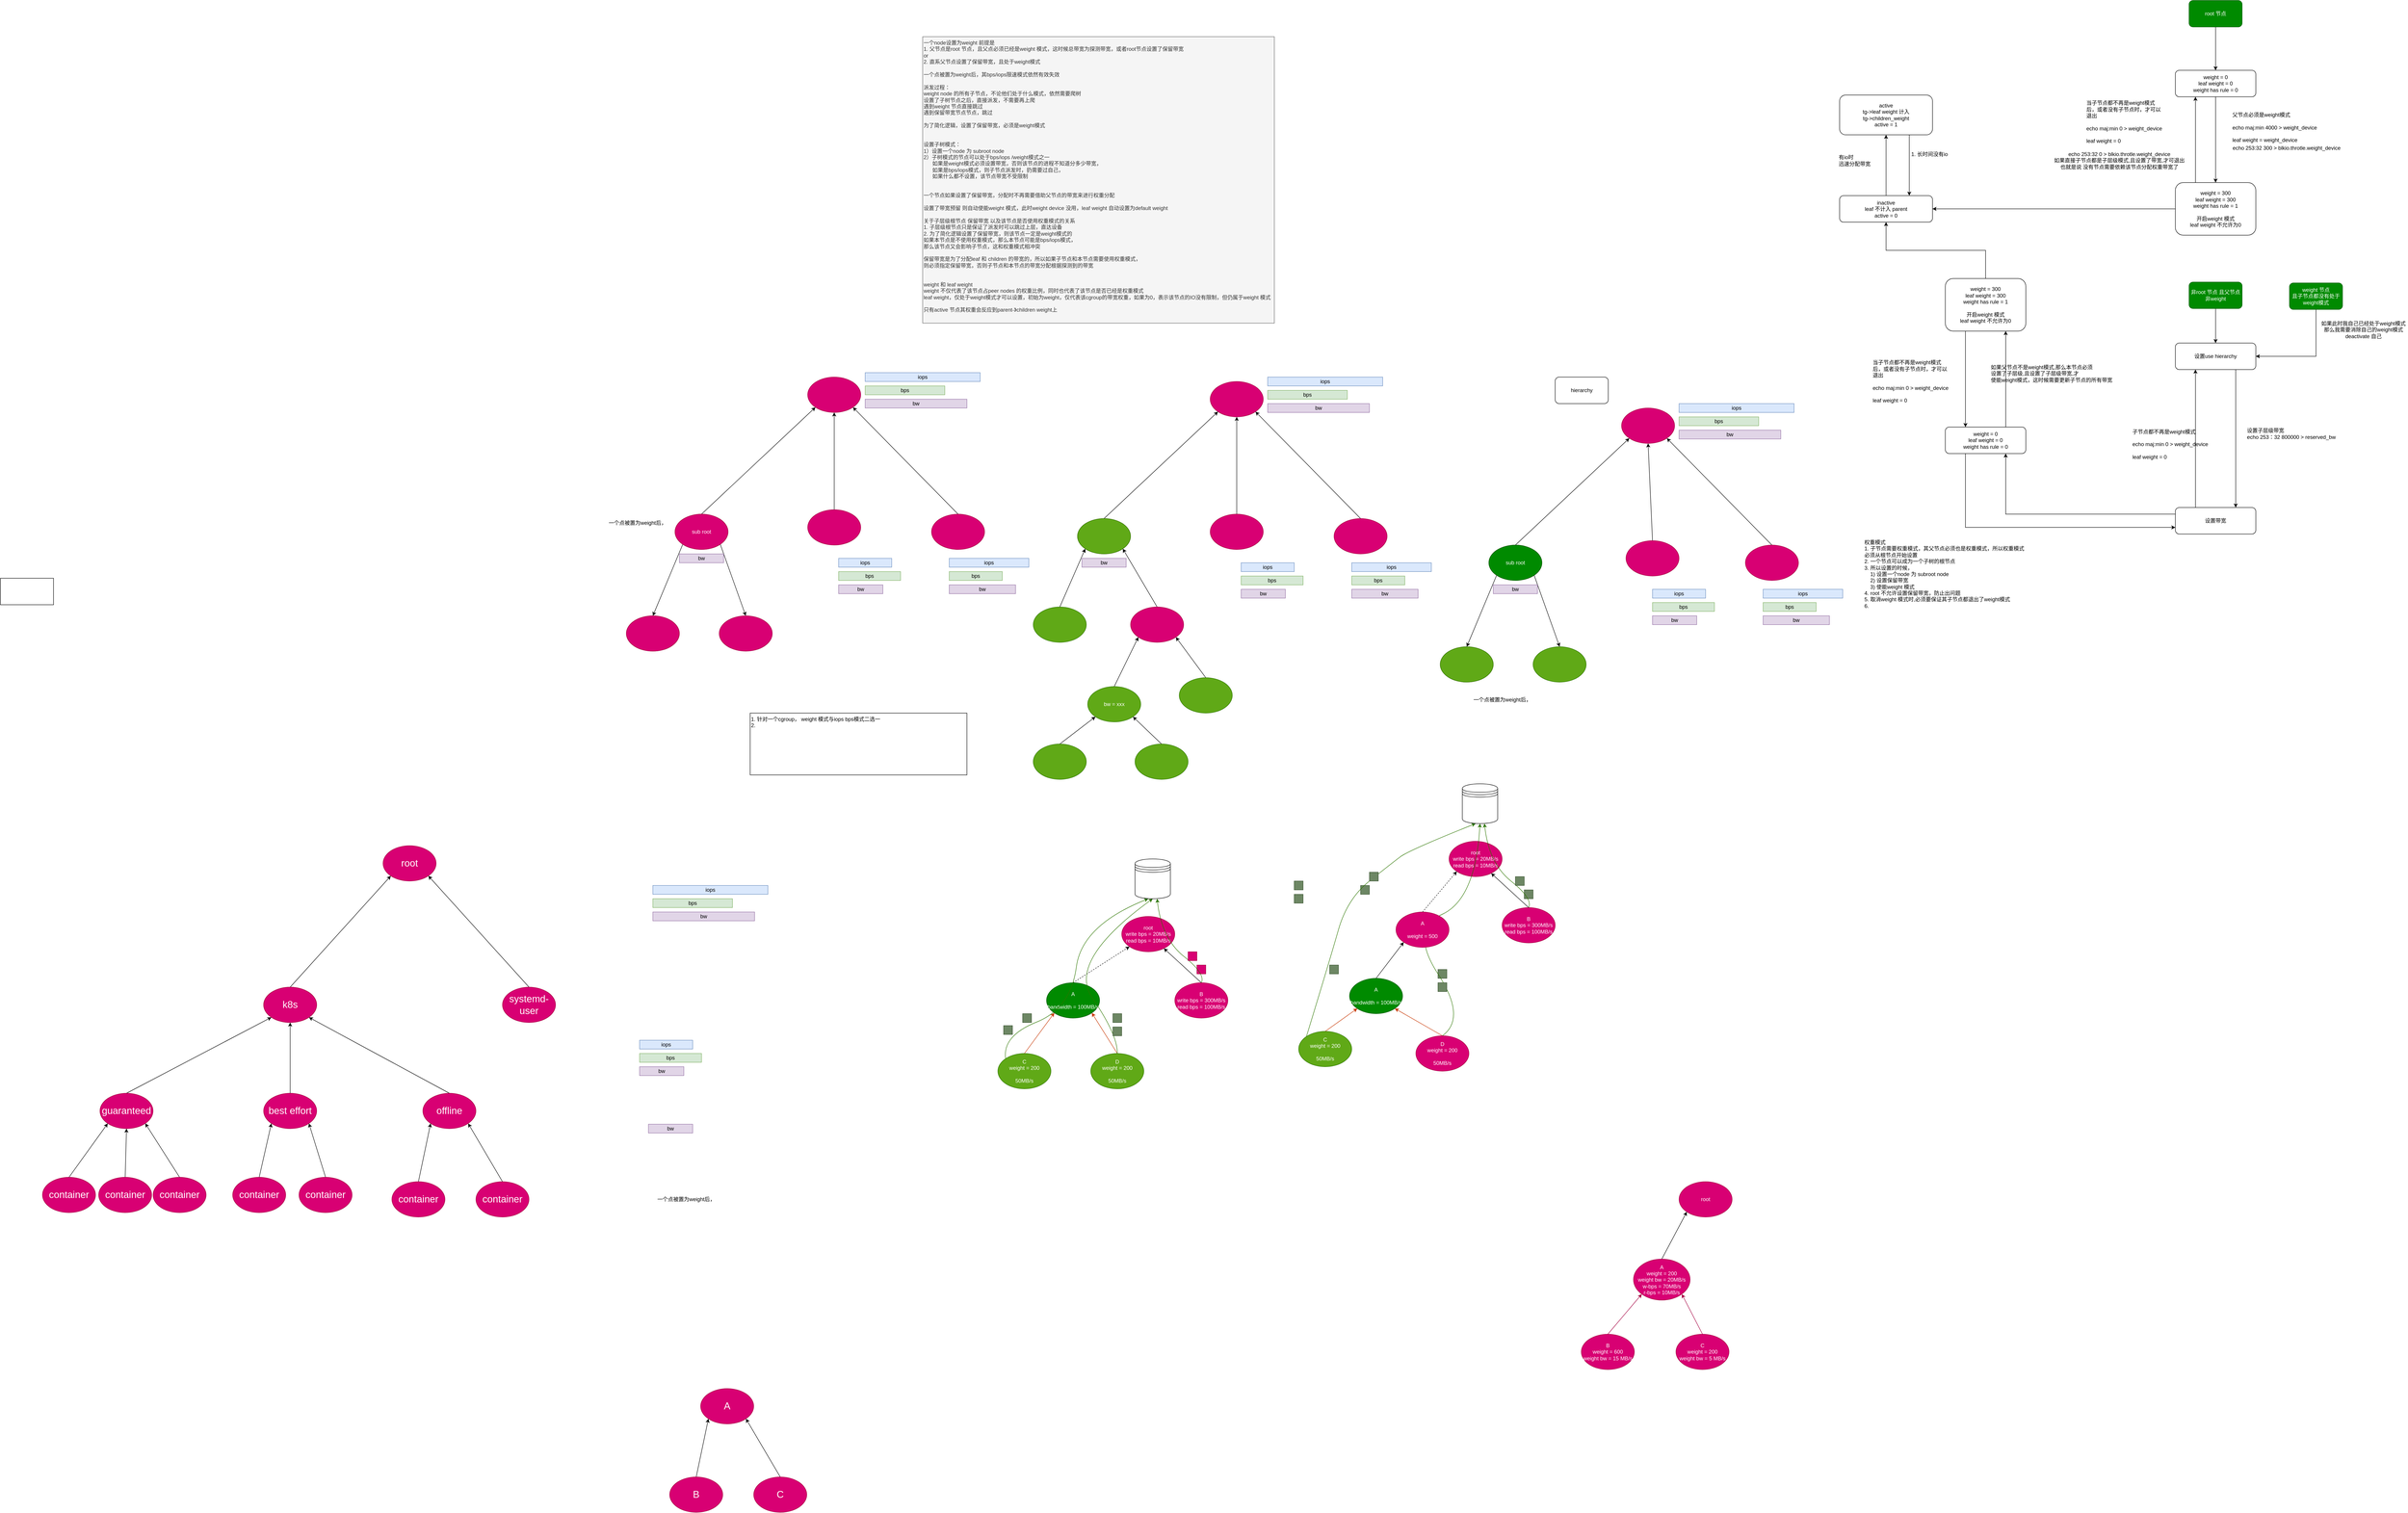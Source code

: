 <mxfile version="14.1.3" type="github" pages="2">
  <diagram id="-onmPk4miG5qpfCvKEWN" name="Page-1">
    <mxGraphModel dx="8755" dy="3585" grid="0" gridSize="10" guides="1" tooltips="1" connect="1" arrows="1" fold="1" page="0" pageScale="1" pageWidth="827" pageHeight="1169" math="0" shadow="0">
      <root>
        <mxCell id="0" />
        <mxCell id="1" parent="0" />
        <mxCell id="AnmdYsWiVzskDCuWbKyH-101" value="一个node设置为weight 前提是&lt;br&gt;1. 父节点是root 节点，且父点必须已经是weight 模式，这时候总带宽为探测带宽，或者root节点设置了保留带宽&lt;br&gt;or&lt;br&gt;2. 直系父节点设置了保留带宽，且处于weight模式&lt;br&gt;&lt;br&gt;一个点被置为weight后，其bps/iops限速模式依然有效失效&lt;br&gt;&lt;br&gt;派发过程：&lt;br&gt;weight node 的所有子节点，不论他们处于什么模式，依然需要爬树&lt;br&gt;设置了子树节点之后，直接派发，不需要再上爬&lt;br&gt;遇到weight 节点直接跳过&lt;br&gt;遇到保留带宽节点节点，跳过&lt;br&gt;&lt;br&gt;为了简化逻辑，设置了保留带宽，必须是weight模式&lt;br&gt;&lt;br&gt;&lt;div&gt;&lt;br&gt;&lt;/div&gt;&lt;div&gt;设置子树模式：&lt;span&gt;&amp;nbsp; &amp;nbsp;&amp;nbsp;&lt;/span&gt;&lt;/div&gt;&lt;div&gt;&lt;span&gt;1）设置一个node 为 subroot node&lt;/span&gt;&lt;/div&gt;&lt;div&gt;&lt;span&gt;2）子树模式的节点可以处于bps/iops /weight模式之一&lt;/span&gt;&lt;/div&gt;&lt;div&gt;&lt;span&gt;&amp;nbsp; &amp;nbsp; &amp;nbsp; 如果是weight模式必须设置带宽，&lt;/span&gt;&lt;span&gt;否则该节点的进程不知道分多少带宽，&lt;/span&gt;&lt;/div&gt;&lt;div&gt;&lt;span&gt;&amp;nbsp; &amp;nbsp; &amp;nbsp; 如果是bps/iops模式，则子节点派发时，扔需要过自己，&lt;/span&gt;&lt;/div&gt;&lt;div&gt;&lt;span&gt;&amp;nbsp; &amp;nbsp; &amp;nbsp; 如果什么都不设置，该节点带宽不受限制&lt;/span&gt;&lt;/div&gt;&lt;div&gt;&lt;br&gt;&lt;/div&gt;&lt;div&gt;&lt;br&gt;&lt;/div&gt;&lt;div&gt;一个节点如果设置了保留带宽，分配时不再需要借助父节点的带宽来进行权重分配&lt;/div&gt;&lt;div&gt;&lt;br&gt;&lt;/div&gt;&lt;div&gt;设置了带宽预留 则自动使能weight 模式，此时weight device 没用，leaf weight 自动设置为default weight&lt;/div&gt;&lt;div&gt;&lt;br&gt;&lt;/div&gt;&lt;div&gt;关于子层级根节点 保留带宽 以及该节点是否使用权重模式的关系&lt;/div&gt;&lt;div&gt;1. 子层级根节点只是保证了派发时可以跳过上层，直达设备&lt;/div&gt;&lt;div&gt;2. 为了简化逻辑设置了保留带宽，则该节点一定是weight模式的&lt;/div&gt;&lt;div&gt;如果本节点是不使用权重模式，那么本节点可能是bps/iops模式，&lt;br&gt;那么该节点又会影响子节点，这和权重模式相冲突&lt;br&gt;&lt;/div&gt;&lt;div&gt;&lt;br&gt;&lt;/div&gt;&lt;div&gt;保留带宽是为了分配leaf 和 children 的带宽的，所以如果子节点和本节点需要使用权重模式，&lt;/div&gt;&lt;div&gt;则必须指定保留带宽，否则子节点和本节点的带宽分配根据探测到的带宽&lt;/div&gt;&lt;div&gt;&lt;br&gt;&lt;/div&gt;&lt;div&gt;&lt;/div&gt;&lt;br&gt;&lt;div&gt;weight 和 leaf weight&lt;/div&gt;&lt;div&gt;weight 不仅代表了该节点占peer nodes 的权重比例，同时也代表了该节点是否已经是权重模式&lt;/div&gt;&lt;div&gt;leaf weight，仅处于weight模式才可以设置，初始为weight，仅代表该cgroup的带宽权重，如果为0，表示该节点的IO没有限制，但仍属于weight 模式&lt;/div&gt;&lt;div&gt;&lt;br&gt;&lt;/div&gt;&lt;div&gt;只有active 节点其权重会反应到parent-》children weight上&lt;/div&gt;&lt;div&gt;&lt;br&gt;&lt;/div&gt;&lt;div&gt;&lt;br&gt;&lt;/div&gt;&lt;div&gt;&lt;br&gt;&lt;/div&gt;" style="text;html=1;align=left;verticalAlign=top;resizable=0;points=[];autosize=1;fillColor=#f5f5f5;strokeColor=#666666;fontColor=#333333;" parent="1" vertex="1">
          <mxGeometry x="-1200" y="-690" width="795" height="648" as="geometry" />
        </mxCell>
        <mxCell id="AnmdYsWiVzskDCuWbKyH-1" value="" style="ellipse;whiteSpace=wrap;html=1;fillColor=#d80073;strokeColor=#A50040;fontColor=#ffffff;" parent="1" vertex="1">
          <mxGeometry x="380" y="150" width="120" height="80" as="geometry" />
        </mxCell>
        <mxCell id="AnmdYsWiVzskDCuWbKyH-46" style="rounded=0;orthogonalLoop=1;jettySize=auto;html=1;exitX=0;exitY=1;exitDx=0;exitDy=0;entryX=0.5;entryY=0;entryDx=0;entryDy=0;" parent="1" source="AnmdYsWiVzskDCuWbKyH-2" target="AnmdYsWiVzskDCuWbKyH-24" edge="1">
          <mxGeometry relative="1" as="geometry" />
        </mxCell>
        <mxCell id="AnmdYsWiVzskDCuWbKyH-47" style="edgeStyle=none;rounded=0;orthogonalLoop=1;jettySize=auto;html=1;exitX=1;exitY=1;exitDx=0;exitDy=0;entryX=0.5;entryY=0;entryDx=0;entryDy=0;" parent="1" source="AnmdYsWiVzskDCuWbKyH-2" target="AnmdYsWiVzskDCuWbKyH-25" edge="1">
          <mxGeometry relative="1" as="geometry" />
        </mxCell>
        <mxCell id="AnmdYsWiVzskDCuWbKyH-50" style="edgeStyle=none;rounded=0;orthogonalLoop=1;jettySize=auto;html=1;exitX=0.5;exitY=0;exitDx=0;exitDy=0;entryX=0;entryY=1;entryDx=0;entryDy=0;" parent="1" source="AnmdYsWiVzskDCuWbKyH-2" target="AnmdYsWiVzskDCuWbKyH-1" edge="1">
          <mxGeometry relative="1" as="geometry" />
        </mxCell>
        <mxCell id="AnmdYsWiVzskDCuWbKyH-2" value="sub root" style="ellipse;whiteSpace=wrap;html=1;fillColor=#f8cecc;strokeColor=#b85450;" parent="1" vertex="1">
          <mxGeometry x="80" y="460" width="120" height="80" as="geometry" />
        </mxCell>
        <mxCell id="AnmdYsWiVzskDCuWbKyH-48" style="edgeStyle=none;rounded=0;orthogonalLoop=1;jettySize=auto;html=1;exitX=0.5;exitY=0;exitDx=0;exitDy=0;entryX=0.5;entryY=1;entryDx=0;entryDy=0;" parent="1" source="AnmdYsWiVzskDCuWbKyH-3" target="AnmdYsWiVzskDCuWbKyH-1" edge="1">
          <mxGeometry relative="1" as="geometry" />
        </mxCell>
        <mxCell id="AnmdYsWiVzskDCuWbKyH-3" value="" style="ellipse;whiteSpace=wrap;html=1;fillColor=#d80073;strokeColor=#A50040;fontColor=#ffffff;" parent="1" vertex="1">
          <mxGeometry x="390" y="450" width="120" height="80" as="geometry" />
        </mxCell>
        <mxCell id="AnmdYsWiVzskDCuWbKyH-49" style="edgeStyle=none;rounded=0;orthogonalLoop=1;jettySize=auto;html=1;exitX=0.5;exitY=0;exitDx=0;exitDy=0;entryX=1;entryY=1;entryDx=0;entryDy=0;" parent="1" source="AnmdYsWiVzskDCuWbKyH-4" target="AnmdYsWiVzskDCuWbKyH-1" edge="1">
          <mxGeometry relative="1" as="geometry" />
        </mxCell>
        <mxCell id="AnmdYsWiVzskDCuWbKyH-4" value="" style="ellipse;whiteSpace=wrap;html=1;fillColor=#d80073;strokeColor=#A50040;fontColor=#ffffff;" parent="1" vertex="1">
          <mxGeometry x="660" y="460" width="120" height="80" as="geometry" />
        </mxCell>
        <mxCell id="AnmdYsWiVzskDCuWbKyH-11" value="bps" style="rounded=0;whiteSpace=wrap;html=1;fillColor=#d5e8d4;strokeColor=#82b366;" parent="1" vertex="1">
          <mxGeometry x="700" y="590" width="120" height="20" as="geometry" />
        </mxCell>
        <mxCell id="AnmdYsWiVzskDCuWbKyH-12" value="bw" style="rounded=0;whiteSpace=wrap;html=1;fillColor=#e1d5e7;strokeColor=#9673a6;" parent="1" vertex="1">
          <mxGeometry x="700" y="620" width="150" height="20" as="geometry" />
        </mxCell>
        <mxCell id="AnmdYsWiVzskDCuWbKyH-13" value="iops" style="rounded=0;whiteSpace=wrap;html=1;fillColor=#dae8fc;strokeColor=#6c8ebf;" parent="1" vertex="1">
          <mxGeometry x="700" y="560" width="180" height="20" as="geometry" />
        </mxCell>
        <mxCell id="AnmdYsWiVzskDCuWbKyH-14" value="bps" style="rounded=0;whiteSpace=wrap;html=1;fillColor=#d5e8d4;strokeColor=#82b366;" parent="1" vertex="1">
          <mxGeometry x="450" y="590" width="140" height="20" as="geometry" />
        </mxCell>
        <mxCell id="AnmdYsWiVzskDCuWbKyH-15" value="bw" style="rounded=0;whiteSpace=wrap;html=1;fillColor=#e1d5e7;strokeColor=#9673a6;" parent="1" vertex="1">
          <mxGeometry x="450" y="620" width="100" height="20" as="geometry" />
        </mxCell>
        <mxCell id="AnmdYsWiVzskDCuWbKyH-16" value="iops" style="rounded=0;whiteSpace=wrap;html=1;fillColor=#dae8fc;strokeColor=#6c8ebf;" parent="1" vertex="1">
          <mxGeometry x="450" y="560" width="120" height="20" as="geometry" />
        </mxCell>
        <mxCell id="AnmdYsWiVzskDCuWbKyH-18" value="bw" style="rounded=0;whiteSpace=wrap;html=1;fillColor=#e1d5e7;strokeColor=#9673a6;" parent="1" vertex="1">
          <mxGeometry x="90" y="550" width="100" height="20" as="geometry" />
        </mxCell>
        <mxCell id="AnmdYsWiVzskDCuWbKyH-20" value="bps" style="rounded=0;whiteSpace=wrap;html=1;fillColor=#d5e8d4;strokeColor=#82b366;" parent="1" vertex="1">
          <mxGeometry x="510" y="170" width="180" height="20" as="geometry" />
        </mxCell>
        <mxCell id="AnmdYsWiVzskDCuWbKyH-21" value="bw" style="rounded=0;whiteSpace=wrap;html=1;fillColor=#e1d5e7;strokeColor=#9673a6;" parent="1" vertex="1">
          <mxGeometry x="510" y="200" width="230" height="20" as="geometry" />
        </mxCell>
        <mxCell id="AnmdYsWiVzskDCuWbKyH-22" value="iops" style="rounded=0;whiteSpace=wrap;html=1;fillColor=#dae8fc;strokeColor=#6c8ebf;" parent="1" vertex="1">
          <mxGeometry x="510" y="140" width="260" height="20" as="geometry" />
        </mxCell>
        <mxCell id="AnmdYsWiVzskDCuWbKyH-23" value="权重模式&lt;br&gt;&lt;div&gt;&lt;span&gt;1. 子节点需要权重模式，其父节点必须也是权重模式，所以权重模式必须从根节点开始设置&lt;/span&gt;&lt;/div&gt;&lt;div&gt;&lt;span&gt;2. 一个节点可以成为一个子树的根节点&lt;/span&gt;&lt;/div&gt;&lt;div&gt;&lt;span&gt;3. 所以设置的时候，&lt;/span&gt;&lt;/div&gt;&lt;div&gt;&lt;span&gt;&amp;nbsp; &amp;nbsp; 1) 设置一个node 为 subroot node&lt;/span&gt;&lt;/div&gt;&lt;div&gt;&lt;span&gt;&amp;nbsp; &amp;nbsp; 2) 设置保留带宽&lt;/span&gt;&lt;/div&gt;&lt;div&gt;&lt;span&gt;&amp;nbsp; &amp;nbsp; 3) 使能weight 模式&lt;/span&gt;&lt;/div&gt;&lt;div&gt;&lt;span&gt;4. root 不允许设置保留带宽，防止出问题&lt;/span&gt;&lt;/div&gt;&lt;div&gt;&lt;span&gt;5. 取消weight 模式时,必须要保证其子节点都退出了weight模式&lt;/span&gt;&lt;/div&gt;&lt;div&gt;&lt;span&gt;6.&amp;nbsp;&lt;/span&gt;&lt;/div&gt;&lt;div&gt;&lt;span&gt;&lt;br&gt;&lt;/span&gt;&lt;/div&gt;&lt;div&gt;&lt;span&gt;&lt;br&gt;&lt;/span&gt;&lt;/div&gt;" style="text;html=1;strokeColor=none;fillColor=none;align=left;verticalAlign=middle;whiteSpace=wrap;rounded=0;" parent="1" vertex="1">
          <mxGeometry x="927" y="435" width="370" height="210" as="geometry" />
        </mxCell>
        <mxCell id="AnmdYsWiVzskDCuWbKyH-24" value="" style="ellipse;whiteSpace=wrap;html=1;fillColor=#f8cecc;strokeColor=#b85450;" parent="1" vertex="1">
          <mxGeometry x="-30" y="690" width="120" height="80" as="geometry" />
        </mxCell>
        <mxCell id="AnmdYsWiVzskDCuWbKyH-25" value="" style="ellipse;whiteSpace=wrap;html=1;fillColor=#60a917;strokeColor=#2D7600;fontColor=#ffffff;" parent="1" vertex="1">
          <mxGeometry x="180" y="690" width="120" height="80" as="geometry" />
        </mxCell>
        <mxCell id="AnmdYsWiVzskDCuWbKyH-199" style="edgeStyle=orthogonalEdgeStyle;rounded=0;orthogonalLoop=1;jettySize=auto;html=1;exitX=0.5;exitY=0;exitDx=0;exitDy=0;entryX=0.5;entryY=1;entryDx=0;entryDy=0;" parent="1" source="o1xSYXf2Fu4XBd-apcTh-5" target="CpN3WM_drRf_8xtwejHY-13" edge="1">
          <mxGeometry relative="1" as="geometry">
            <mxPoint x="1545" y="47" as="targetPoint" />
          </mxGeometry>
        </mxCell>
        <mxCell id="CpN3WM_drRf_8xtwejHY-27" style="edgeStyle=orthogonalEdgeStyle;rounded=0;orthogonalLoop=1;jettySize=auto;html=1;exitX=0.25;exitY=1;exitDx=0;exitDy=0;entryX=0.25;entryY=0;entryDx=0;entryDy=0;" parent="1" source="o1xSYXf2Fu4XBd-apcTh-5" target="o1xSYXf2Fu4XBd-apcTh-6" edge="1">
          <mxGeometry relative="1" as="geometry">
            <mxPoint x="1163" y="-27.0" as="sourcePoint" />
            <mxPoint x="1163" y="193.0" as="targetPoint" />
          </mxGeometry>
        </mxCell>
        <mxCell id="AnmdYsWiVzskDCuWbKyH-187" style="edgeStyle=orthogonalEdgeStyle;rounded=0;orthogonalLoop=1;jettySize=auto;html=1;exitX=0.75;exitY=1;exitDx=0;exitDy=0;entryX=0.75;entryY=0;entryDx=0;entryDy=0;" parent="1" source="CpN3WM_drRf_8xtwejHY-28" target="o1xSYXf2Fu4XBd-apcTh-8" edge="1">
          <mxGeometry relative="1" as="geometry">
            <mxPoint x="1699.5" y="-27" as="sourcePoint" />
            <mxPoint x="1253" y="238.0" as="targetPoint" />
          </mxGeometry>
        </mxCell>
        <mxCell id="AnmdYsWiVzskDCuWbKyH-37" value="子节点都不再是weight模式&lt;br&gt;&lt;span&gt;&lt;br&gt;echo maj:min 0 &amp;gt; weight_device&lt;br&gt;&lt;/span&gt;&lt;span style=&quot;text-align: center&quot;&gt;&lt;br&gt;leaf weight = 0&lt;/span&gt;&lt;span&gt;&lt;br&gt;&lt;/span&gt;" style="text;html=1;strokeColor=none;fillColor=none;align=left;verticalAlign=middle;whiteSpace=wrap;rounded=0;" parent="1" vertex="1">
          <mxGeometry x="1533" y="187" width="180" height="90" as="geometry" />
        </mxCell>
        <mxCell id="AnmdYsWiVzskDCuWbKyH-39" value="&lt;br&gt;父节点必须是weight模式&lt;br&gt;&lt;span&gt;&lt;br&gt;echo maj:min 4000 &amp;gt; weight_device&lt;br&gt;&lt;/span&gt;&lt;span style=&quot;text-align: center&quot;&gt;&lt;br&gt;leaf weight = weight_device&lt;/span&gt;&lt;span&gt;&lt;br&gt;&lt;/span&gt;" style="text;html=1;strokeColor=none;fillColor=none;align=left;verticalAlign=middle;whiteSpace=wrap;rounded=0;" parent="1" vertex="1">
          <mxGeometry x="1759" y="-537" width="220" height="90" as="geometry" />
        </mxCell>
        <mxCell id="AnmdYsWiVzskDCuWbKyH-186" style="edgeStyle=orthogonalEdgeStyle;rounded=0;orthogonalLoop=1;jettySize=auto;html=1;exitX=0.25;exitY=0;exitDx=0;exitDy=0;entryX=0.25;entryY=1;entryDx=0;entryDy=0;" parent="1" source="o1xSYXf2Fu4XBd-apcTh-8" target="CpN3WM_drRf_8xtwejHY-28" edge="1">
          <mxGeometry relative="1" as="geometry">
            <mxPoint x="1669.5" y="-27" as="targetPoint" />
            <mxPoint x="1253" y="223.0" as="sourcePoint" />
          </mxGeometry>
        </mxCell>
        <mxCell id="AnmdYsWiVzskDCuWbKyH-189" style="edgeStyle=none;rounded=0;orthogonalLoop=1;jettySize=auto;html=1;exitX=0.75;exitY=0;exitDx=0;exitDy=0;entryX=0.75;entryY=1;entryDx=0;entryDy=0;" parent="1" source="o1xSYXf2Fu4XBd-apcTh-6" target="o1xSYXf2Fu4XBd-apcTh-5" edge="1">
          <mxGeometry relative="1" as="geometry">
            <mxPoint x="1223" y="193.0" as="sourcePoint" />
            <mxPoint x="1223" y="-27.0" as="targetPoint" />
          </mxGeometry>
        </mxCell>
        <mxCell id="AnmdYsWiVzskDCuWbKyH-51" value="sub root" style="ellipse;whiteSpace=wrap;html=1;fillColor=#008a00;strokeColor=#005700;fontColor=#ffffff;" parent="1" vertex="1">
          <mxGeometry x="80" y="460" width="120" height="80" as="geometry" />
        </mxCell>
        <mxCell id="AnmdYsWiVzskDCuWbKyH-52" value="" style="ellipse;whiteSpace=wrap;html=1;fillColor=#60a917;strokeColor=#2D7600;fontColor=#ffffff;" parent="1" vertex="1">
          <mxGeometry x="-30" y="690" width="120" height="80" as="geometry" />
        </mxCell>
        <mxCell id="AnmdYsWiVzskDCuWbKyH-53" value="一个点被置为weight后，" style="text;html=1;align=center;verticalAlign=middle;resizable=0;points=[];autosize=1;" parent="1" vertex="1">
          <mxGeometry x="35" y="800" width="150" height="20" as="geometry" />
        </mxCell>
        <mxCell id="AnmdYsWiVzskDCuWbKyH-54" value="" style="ellipse;whiteSpace=wrap;html=1;fillColor=#d80073;strokeColor=#A50040;fontColor=#ffffff;" parent="1" vertex="1">
          <mxGeometry x="-1460" y="80" width="120" height="80" as="geometry" />
        </mxCell>
        <mxCell id="AnmdYsWiVzskDCuWbKyH-55" style="rounded=0;orthogonalLoop=1;jettySize=auto;html=1;exitX=0;exitY=1;exitDx=0;exitDy=0;entryX=0.5;entryY=0;entryDx=0;entryDy=0;" parent="1" source="AnmdYsWiVzskDCuWbKyH-58" target="AnmdYsWiVzskDCuWbKyH-73" edge="1">
          <mxGeometry relative="1" as="geometry" />
        </mxCell>
        <mxCell id="AnmdYsWiVzskDCuWbKyH-56" style="edgeStyle=none;rounded=0;orthogonalLoop=1;jettySize=auto;html=1;exitX=1;exitY=1;exitDx=0;exitDy=0;entryX=0.5;entryY=0;entryDx=0;entryDy=0;" parent="1" source="AnmdYsWiVzskDCuWbKyH-58" target="AnmdYsWiVzskDCuWbKyH-74" edge="1">
          <mxGeometry relative="1" as="geometry" />
        </mxCell>
        <mxCell id="AnmdYsWiVzskDCuWbKyH-57" style="edgeStyle=none;rounded=0;orthogonalLoop=1;jettySize=auto;html=1;exitX=0.5;exitY=0;exitDx=0;exitDy=0;entryX=0;entryY=1;entryDx=0;entryDy=0;" parent="1" source="AnmdYsWiVzskDCuWbKyH-58" target="AnmdYsWiVzskDCuWbKyH-54" edge="1">
          <mxGeometry relative="1" as="geometry" />
        </mxCell>
        <mxCell id="AnmdYsWiVzskDCuWbKyH-58" value="sub root" style="ellipse;whiteSpace=wrap;html=1;fillColor=#f8cecc;strokeColor=#b85450;" parent="1" vertex="1">
          <mxGeometry x="-1760" y="390" width="120" height="80" as="geometry" />
        </mxCell>
        <mxCell id="AnmdYsWiVzskDCuWbKyH-59" style="edgeStyle=none;rounded=0;orthogonalLoop=1;jettySize=auto;html=1;exitX=0.5;exitY=0;exitDx=0;exitDy=0;entryX=0.5;entryY=1;entryDx=0;entryDy=0;" parent="1" source="AnmdYsWiVzskDCuWbKyH-60" target="AnmdYsWiVzskDCuWbKyH-54" edge="1">
          <mxGeometry relative="1" as="geometry" />
        </mxCell>
        <mxCell id="AnmdYsWiVzskDCuWbKyH-60" value="" style="ellipse;whiteSpace=wrap;html=1;fillColor=#d80073;strokeColor=#A50040;fontColor=#ffffff;" parent="1" vertex="1">
          <mxGeometry x="-1460" y="380" width="120" height="80" as="geometry" />
        </mxCell>
        <mxCell id="AnmdYsWiVzskDCuWbKyH-61" style="edgeStyle=none;rounded=0;orthogonalLoop=1;jettySize=auto;html=1;exitX=0.5;exitY=0;exitDx=0;exitDy=0;entryX=1;entryY=1;entryDx=0;entryDy=0;" parent="1" source="AnmdYsWiVzskDCuWbKyH-62" target="AnmdYsWiVzskDCuWbKyH-54" edge="1">
          <mxGeometry relative="1" as="geometry" />
        </mxCell>
        <mxCell id="AnmdYsWiVzskDCuWbKyH-62" value="" style="ellipse;whiteSpace=wrap;html=1;fillColor=#d80073;strokeColor=#A50040;fontColor=#ffffff;" parent="1" vertex="1">
          <mxGeometry x="-1180" y="390" width="120" height="80" as="geometry" />
        </mxCell>
        <mxCell id="AnmdYsWiVzskDCuWbKyH-63" value="bps" style="rounded=0;whiteSpace=wrap;html=1;fillColor=#d5e8d4;strokeColor=#82b366;" parent="1" vertex="1">
          <mxGeometry x="-1140" y="520" width="120" height="20" as="geometry" />
        </mxCell>
        <mxCell id="AnmdYsWiVzskDCuWbKyH-64" value="bw" style="rounded=0;whiteSpace=wrap;html=1;fillColor=#e1d5e7;strokeColor=#9673a6;" parent="1" vertex="1">
          <mxGeometry x="-1140" y="550" width="150" height="20" as="geometry" />
        </mxCell>
        <mxCell id="AnmdYsWiVzskDCuWbKyH-65" value="iops" style="rounded=0;whiteSpace=wrap;html=1;fillColor=#dae8fc;strokeColor=#6c8ebf;" parent="1" vertex="1">
          <mxGeometry x="-1140" y="490" width="180" height="20" as="geometry" />
        </mxCell>
        <mxCell id="AnmdYsWiVzskDCuWbKyH-66" value="bps" style="rounded=0;whiteSpace=wrap;html=1;fillColor=#d5e8d4;strokeColor=#82b366;" parent="1" vertex="1">
          <mxGeometry x="-1390" y="520" width="140" height="20" as="geometry" />
        </mxCell>
        <mxCell id="AnmdYsWiVzskDCuWbKyH-67" value="bw" style="rounded=0;whiteSpace=wrap;html=1;fillColor=#e1d5e7;strokeColor=#9673a6;" parent="1" vertex="1">
          <mxGeometry x="-1390" y="550" width="100" height="20" as="geometry" />
        </mxCell>
        <mxCell id="AnmdYsWiVzskDCuWbKyH-68" value="iops" style="rounded=0;whiteSpace=wrap;html=1;fillColor=#dae8fc;strokeColor=#6c8ebf;" parent="1" vertex="1">
          <mxGeometry x="-1390" y="490" width="120" height="20" as="geometry" />
        </mxCell>
        <mxCell id="AnmdYsWiVzskDCuWbKyH-69" value="bw" style="rounded=0;whiteSpace=wrap;html=1;fillColor=#e1d5e7;strokeColor=#9673a6;" parent="1" vertex="1">
          <mxGeometry x="-1750" y="480" width="100" height="20" as="geometry" />
        </mxCell>
        <mxCell id="AnmdYsWiVzskDCuWbKyH-70" value="bps" style="rounded=0;whiteSpace=wrap;html=1;fillColor=#d5e8d4;strokeColor=#82b366;" parent="1" vertex="1">
          <mxGeometry x="-1330" y="100" width="180" height="20" as="geometry" />
        </mxCell>
        <mxCell id="AnmdYsWiVzskDCuWbKyH-71" value="bw" style="rounded=0;whiteSpace=wrap;html=1;fillColor=#e1d5e7;strokeColor=#9673a6;" parent="1" vertex="1">
          <mxGeometry x="-1330" y="130" width="230" height="20" as="geometry" />
        </mxCell>
        <mxCell id="AnmdYsWiVzskDCuWbKyH-72" value="iops" style="rounded=0;whiteSpace=wrap;html=1;fillColor=#dae8fc;strokeColor=#6c8ebf;" parent="1" vertex="1">
          <mxGeometry x="-1330" y="70" width="260" height="20" as="geometry" />
        </mxCell>
        <mxCell id="AnmdYsWiVzskDCuWbKyH-73" value="" style="ellipse;whiteSpace=wrap;html=1;fillColor=#f8cecc;strokeColor=#b85450;" parent="1" vertex="1">
          <mxGeometry x="-1870" y="620" width="120" height="80" as="geometry" />
        </mxCell>
        <mxCell id="AnmdYsWiVzskDCuWbKyH-74" value="" style="ellipse;whiteSpace=wrap;html=1;fillColor=#d80073;strokeColor=#A50040;fontColor=#ffffff;" parent="1" vertex="1">
          <mxGeometry x="-1660" y="620" width="120" height="80" as="geometry" />
        </mxCell>
        <mxCell id="AnmdYsWiVzskDCuWbKyH-75" value="sub root" style="ellipse;whiteSpace=wrap;html=1;fillColor=#d80073;strokeColor=#A50040;fontColor=#ffffff;" parent="1" vertex="1">
          <mxGeometry x="-1760" y="390" width="120" height="80" as="geometry" />
        </mxCell>
        <mxCell id="AnmdYsWiVzskDCuWbKyH-76" value="" style="ellipse;whiteSpace=wrap;html=1;fillColor=#d80073;strokeColor=#A50040;fontColor=#ffffff;" parent="1" vertex="1">
          <mxGeometry x="-1870" y="620" width="120" height="80" as="geometry" />
        </mxCell>
        <mxCell id="AnmdYsWiVzskDCuWbKyH-77" value="一个点被置为weight后，" style="text;html=1;align=center;verticalAlign=middle;resizable=0;points=[];autosize=1;" parent="1" vertex="1">
          <mxGeometry x="-1920" y="400" width="150" height="20" as="geometry" />
        </mxCell>
        <mxCell id="AnmdYsWiVzskDCuWbKyH-78" value="" style="ellipse;whiteSpace=wrap;html=1;fillColor=#d80073;strokeColor=#A50040;fontColor=#ffffff;" parent="1" vertex="1">
          <mxGeometry x="-550" y="90" width="120" height="80" as="geometry" />
        </mxCell>
        <mxCell id="AnmdYsWiVzskDCuWbKyH-81" style="edgeStyle=none;rounded=0;orthogonalLoop=1;jettySize=auto;html=1;exitX=0.5;exitY=0;exitDx=0;exitDy=0;entryX=0;entryY=1;entryDx=0;entryDy=0;" parent="1" source="AnmdYsWiVzskDCuWbKyH-82" target="AnmdYsWiVzskDCuWbKyH-78" edge="1">
          <mxGeometry relative="1" as="geometry" />
        </mxCell>
        <mxCell id="AnmdYsWiVzskDCuWbKyH-82" value="sub root" style="ellipse;whiteSpace=wrap;html=1;fillColor=#f8cecc;strokeColor=#b85450;" parent="1" vertex="1">
          <mxGeometry x="-850" y="400" width="120" height="80" as="geometry" />
        </mxCell>
        <mxCell id="AnmdYsWiVzskDCuWbKyH-83" style="edgeStyle=none;rounded=0;orthogonalLoop=1;jettySize=auto;html=1;exitX=0.5;exitY=0;exitDx=0;exitDy=0;entryX=0.5;entryY=1;entryDx=0;entryDy=0;" parent="1" source="AnmdYsWiVzskDCuWbKyH-84" target="AnmdYsWiVzskDCuWbKyH-78" edge="1">
          <mxGeometry relative="1" as="geometry" />
        </mxCell>
        <mxCell id="AnmdYsWiVzskDCuWbKyH-84" value="" style="ellipse;whiteSpace=wrap;html=1;fillColor=#d80073;strokeColor=#A50040;fontColor=#ffffff;" parent="1" vertex="1">
          <mxGeometry x="-550" y="390" width="120" height="80" as="geometry" />
        </mxCell>
        <mxCell id="AnmdYsWiVzskDCuWbKyH-85" style="edgeStyle=none;rounded=0;orthogonalLoop=1;jettySize=auto;html=1;exitX=0.5;exitY=0;exitDx=0;exitDy=0;entryX=1;entryY=1;entryDx=0;entryDy=0;" parent="1" source="AnmdYsWiVzskDCuWbKyH-86" target="AnmdYsWiVzskDCuWbKyH-78" edge="1">
          <mxGeometry relative="1" as="geometry" />
        </mxCell>
        <mxCell id="AnmdYsWiVzskDCuWbKyH-86" value="" style="ellipse;whiteSpace=wrap;html=1;fillColor=#d80073;strokeColor=#A50040;fontColor=#ffffff;" parent="1" vertex="1">
          <mxGeometry x="-270" y="400" width="120" height="80" as="geometry" />
        </mxCell>
        <mxCell id="AnmdYsWiVzskDCuWbKyH-87" value="bps" style="rounded=0;whiteSpace=wrap;html=1;fillColor=#d5e8d4;strokeColor=#82b366;" parent="1" vertex="1">
          <mxGeometry x="-230" y="530" width="120" height="20" as="geometry" />
        </mxCell>
        <mxCell id="AnmdYsWiVzskDCuWbKyH-88" value="bw" style="rounded=0;whiteSpace=wrap;html=1;fillColor=#e1d5e7;strokeColor=#9673a6;" parent="1" vertex="1">
          <mxGeometry x="-230" y="560" width="150" height="20" as="geometry" />
        </mxCell>
        <mxCell id="AnmdYsWiVzskDCuWbKyH-89" value="iops" style="rounded=0;whiteSpace=wrap;html=1;fillColor=#dae8fc;strokeColor=#6c8ebf;" parent="1" vertex="1">
          <mxGeometry x="-230" y="500" width="180" height="20" as="geometry" />
        </mxCell>
        <mxCell id="AnmdYsWiVzskDCuWbKyH-90" value="bps" style="rounded=0;whiteSpace=wrap;html=1;fillColor=#d5e8d4;strokeColor=#82b366;" parent="1" vertex="1">
          <mxGeometry x="-480" y="530" width="140" height="20" as="geometry" />
        </mxCell>
        <mxCell id="AnmdYsWiVzskDCuWbKyH-91" value="bw" style="rounded=0;whiteSpace=wrap;html=1;fillColor=#e1d5e7;strokeColor=#9673a6;" parent="1" vertex="1">
          <mxGeometry x="-480" y="560" width="100" height="20" as="geometry" />
        </mxCell>
        <mxCell id="AnmdYsWiVzskDCuWbKyH-92" value="iops" style="rounded=0;whiteSpace=wrap;html=1;fillColor=#dae8fc;strokeColor=#6c8ebf;" parent="1" vertex="1">
          <mxGeometry x="-480" y="500" width="120" height="20" as="geometry" />
        </mxCell>
        <mxCell id="AnmdYsWiVzskDCuWbKyH-93" value="bw" style="rounded=0;whiteSpace=wrap;html=1;fillColor=#e1d5e7;strokeColor=#9673a6;" parent="1" vertex="1">
          <mxGeometry x="-840" y="490" width="100" height="20" as="geometry" />
        </mxCell>
        <mxCell id="AnmdYsWiVzskDCuWbKyH-94" value="bps" style="rounded=0;whiteSpace=wrap;html=1;fillColor=#d5e8d4;strokeColor=#82b366;" parent="1" vertex="1">
          <mxGeometry x="-420" y="110" width="180" height="20" as="geometry" />
        </mxCell>
        <mxCell id="AnmdYsWiVzskDCuWbKyH-95" value="bw" style="rounded=0;whiteSpace=wrap;html=1;fillColor=#e1d5e7;strokeColor=#9673a6;" parent="1" vertex="1">
          <mxGeometry x="-420" y="140" width="230" height="20" as="geometry" />
        </mxCell>
        <mxCell id="AnmdYsWiVzskDCuWbKyH-96" value="iops" style="rounded=0;whiteSpace=wrap;html=1;fillColor=#dae8fc;strokeColor=#6c8ebf;" parent="1" vertex="1">
          <mxGeometry x="-420" y="80" width="260" height="20" as="geometry" />
        </mxCell>
        <mxCell id="AnmdYsWiVzskDCuWbKyH-99" value="" style="ellipse;whiteSpace=wrap;html=1;fillColor=#60a917;strokeColor=#2D7600;fontColor=#ffffff;" parent="1" vertex="1">
          <mxGeometry x="-850" y="400" width="120" height="80" as="geometry" />
        </mxCell>
        <mxCell id="AnmdYsWiVzskDCuWbKyH-110" style="edgeStyle=none;rounded=0;orthogonalLoop=1;jettySize=auto;html=1;exitX=0.5;exitY=0;exitDx=0;exitDy=0;entryX=0;entryY=1;entryDx=0;entryDy=0;" parent="1" source="AnmdYsWiVzskDCuWbKyH-107" target="AnmdYsWiVzskDCuWbKyH-99" edge="1">
          <mxGeometry relative="1" as="geometry">
            <mxPoint x="-900" y="630" as="sourcePoint" />
          </mxGeometry>
        </mxCell>
        <mxCell id="AnmdYsWiVzskDCuWbKyH-102" value="1. 针对一个cgroup， weight 模式与iops bps模式二选一&lt;br&gt;2.&amp;nbsp;" style="text;html=1;fillColor=none;align=left;verticalAlign=top;whiteSpace=wrap;rounded=0;strokeColor=#000000;" parent="1" vertex="1">
          <mxGeometry x="-1590" y="840" width="490" height="140" as="geometry" />
        </mxCell>
        <mxCell id="AnmdYsWiVzskDCuWbKyH-107" value="" style="ellipse;whiteSpace=wrap;html=1;fillColor=#60a917;strokeColor=#2D7600;fontColor=#ffffff;" parent="1" vertex="1">
          <mxGeometry x="-950" y="600" width="120" height="80" as="geometry" />
        </mxCell>
        <mxCell id="AnmdYsWiVzskDCuWbKyH-111" value="root&lt;br&gt;write bps = 20MB/s&lt;br&gt;read bps = 10MB/s" style="ellipse;whiteSpace=wrap;html=1;fillColor=#d80073;strokeColor=#A50040;fontColor=#ffffff;" parent="1" vertex="1">
          <mxGeometry x="-750" y="1300" width="120" height="80" as="geometry" />
        </mxCell>
        <mxCell id="AnmdYsWiVzskDCuWbKyH-112" style="edgeStyle=none;rounded=0;orthogonalLoop=1;jettySize=auto;html=1;exitX=0.5;exitY=0;exitDx=0;exitDy=0;entryX=0;entryY=1;entryDx=0;entryDy=0;dashed=1;" parent="1" source="AnmdYsWiVzskDCuWbKyH-113" target="AnmdYsWiVzskDCuWbKyH-111" edge="1">
          <mxGeometry relative="1" as="geometry" />
        </mxCell>
        <mxCell id="AnmdYsWiVzskDCuWbKyH-113" value="A&lt;br&gt;&lt;br&gt;bandwidth = 100MB/s" style="ellipse;whiteSpace=wrap;html=1;fillColor=#008a00;strokeColor=#005700;fontColor=#ffffff;" parent="1" vertex="1">
          <mxGeometry x="-920" y="1450" width="120" height="80" as="geometry" />
        </mxCell>
        <mxCell id="AnmdYsWiVzskDCuWbKyH-114" style="edgeStyle=none;rounded=0;orthogonalLoop=1;jettySize=auto;html=1;exitX=0.5;exitY=0;exitDx=0;exitDy=0;" parent="1" source="AnmdYsWiVzskDCuWbKyH-115" target="AnmdYsWiVzskDCuWbKyH-111" edge="1">
          <mxGeometry relative="1" as="geometry" />
        </mxCell>
        <mxCell id="AnmdYsWiVzskDCuWbKyH-115" value="B&lt;br&gt;&lt;span&gt;write bps = 300MB/s&lt;/span&gt;&lt;br&gt;&lt;span&gt;read bps = 100MB/s&lt;/span&gt;" style="ellipse;whiteSpace=wrap;html=1;fillColor=#d80073;strokeColor=#A50040;fontColor=#ffffff;" parent="1" vertex="1">
          <mxGeometry x="-630" y="1450" width="120" height="80" as="geometry" />
        </mxCell>
        <mxCell id="AnmdYsWiVzskDCuWbKyH-118" style="edgeStyle=none;rounded=0;orthogonalLoop=1;jettySize=auto;html=1;exitX=0.5;exitY=0;exitDx=0;exitDy=0;entryX=0;entryY=1;entryDx=0;entryDy=0;fillColor=#fa6800;strokeColor=#C73500;" parent="1" source="AnmdYsWiVzskDCuWbKyH-116" target="AnmdYsWiVzskDCuWbKyH-113" edge="1">
          <mxGeometry relative="1" as="geometry" />
        </mxCell>
        <mxCell id="AnmdYsWiVzskDCuWbKyH-116" value="C&lt;br&gt;weight = 200&lt;br&gt;&lt;br&gt;50MB/s" style="ellipse;whiteSpace=wrap;html=1;fillColor=#60a917;strokeColor=#2D7600;fontColor=#ffffff;" parent="1" vertex="1">
          <mxGeometry x="-1030" y="1610" width="120" height="80" as="geometry" />
        </mxCell>
        <mxCell id="AnmdYsWiVzskDCuWbKyH-119" style="edgeStyle=none;rounded=0;orthogonalLoop=1;jettySize=auto;html=1;exitX=0.5;exitY=0;exitDx=0;exitDy=0;entryX=1;entryY=1;entryDx=0;entryDy=0;fillColor=#fa6800;strokeColor=#C73500;" parent="1" source="AnmdYsWiVzskDCuWbKyH-120" target="AnmdYsWiVzskDCuWbKyH-113" edge="1">
          <mxGeometry relative="1" as="geometry">
            <mxPoint x="-770.0" y="1610" as="sourcePoint" />
          </mxGeometry>
        </mxCell>
        <mxCell id="AnmdYsWiVzskDCuWbKyH-120" value="D&lt;br&gt;weight = 200&lt;br&gt;&lt;br&gt;50MB/s" style="ellipse;whiteSpace=wrap;html=1;fillColor=#60a917;strokeColor=#2D7600;fontColor=#ffffff;" parent="1" vertex="1">
          <mxGeometry x="-820" y="1610" width="120" height="80" as="geometry" />
        </mxCell>
        <mxCell id="AnmdYsWiVzskDCuWbKyH-121" value="" style="rounded=0;whiteSpace=wrap;html=1;strokeColor=#3A5431;align=left;fillColor=#6d8764;fontColor=#ffffff;" parent="1" vertex="1">
          <mxGeometry x="-770" y="1520" width="20" height="20" as="geometry" />
        </mxCell>
        <mxCell id="AnmdYsWiVzskDCuWbKyH-122" value="" style="rounded=0;whiteSpace=wrap;html=1;strokeColor=#3A5431;align=left;fillColor=#6d8764;fontColor=#ffffff;" parent="1" vertex="1">
          <mxGeometry x="-360" y="1220" width="20" height="20" as="geometry" />
        </mxCell>
        <mxCell id="AnmdYsWiVzskDCuWbKyH-123" value="" style="rounded=0;whiteSpace=wrap;html=1;strokeColor=#3A5431;align=left;fillColor=#6d8764;fontColor=#ffffff;" parent="1" vertex="1">
          <mxGeometry x="-360" y="1250" width="20" height="20" as="geometry" />
        </mxCell>
        <mxCell id="AnmdYsWiVzskDCuWbKyH-124" value="" style="rounded=0;whiteSpace=wrap;html=1;strokeColor=#A50040;align=left;fillColor=#d80073;fontColor=#ffffff;" parent="1" vertex="1">
          <mxGeometry x="-580" y="1410" width="20" height="20" as="geometry" />
        </mxCell>
        <mxCell id="AnmdYsWiVzskDCuWbKyH-125" value="" style="rounded=0;whiteSpace=wrap;html=1;strokeColor=#3A5431;align=left;fillColor=#6d8764;fontColor=#ffffff;" parent="1" vertex="1">
          <mxGeometry x="-974" y="1520" width="20" height="20" as="geometry" />
        </mxCell>
        <mxCell id="AnmdYsWiVzskDCuWbKyH-132" value="" style="curved=1;endArrow=classic;html=1;exitX=0;exitY=0;exitDx=0;exitDy=0;fillColor=#60a917;strokeColor=#2D7600;" parent="1" source="AnmdYsWiVzskDCuWbKyH-116" edge="1">
          <mxGeometry width="50" height="50" relative="1" as="geometry">
            <mxPoint x="-1100" y="1490" as="sourcePoint" />
            <mxPoint x="-690" y="1260" as="targetPoint" />
            <Array as="points">
              <mxPoint x="-1020" y="1570" />
              <mxPoint x="-865" y="1508" />
              <mxPoint x="-840" y="1320" />
            </Array>
          </mxGeometry>
        </mxCell>
        <mxCell id="AnmdYsWiVzskDCuWbKyH-133" value="" style="curved=1;endArrow=classic;html=1;exitX=0.5;exitY=0;exitDx=0;exitDy=0;fillColor=#60a917;strokeColor=#2D7600;" parent="1" source="AnmdYsWiVzskDCuWbKyH-120" edge="1">
          <mxGeometry width="50" height="50" relative="1" as="geometry">
            <mxPoint x="-1240" y="1590" as="sourcePoint" />
            <mxPoint x="-680" y="1260" as="targetPoint" />
            <Array as="points">
              <mxPoint x="-759" y="1568" />
              <mxPoint x="-874" y="1401" />
            </Array>
          </mxGeometry>
        </mxCell>
        <mxCell id="AnmdYsWiVzskDCuWbKyH-135" value="" style="shape=datastore;whiteSpace=wrap;html=1;strokeColor=#000000;align=left;" parent="1" vertex="1">
          <mxGeometry x="-720" y="1170" width="80" height="90" as="geometry" />
        </mxCell>
        <mxCell id="AnmdYsWiVzskDCuWbKyH-136" value="" style="curved=1;endArrow=classic;html=1;exitX=0.5;exitY=0;exitDx=0;exitDy=0;fillColor=#60a917;strokeColor=#2D7600;" parent="1" source="AnmdYsWiVzskDCuWbKyH-115" edge="1">
          <mxGeometry width="50" height="50" relative="1" as="geometry">
            <mxPoint x="-490" y="1430" as="sourcePoint" />
            <mxPoint x="-670" y="1260" as="targetPoint" />
            <Array as="points">
              <mxPoint x="-560" y="1430" />
              <mxPoint x="-660" y="1350" />
            </Array>
          </mxGeometry>
        </mxCell>
        <mxCell id="AnmdYsWiVzskDCuWbKyH-141" value="" style="rounded=0;whiteSpace=wrap;html=1;strokeColor=#3A5431;align=left;fillColor=#6d8764;fontColor=#ffffff;" parent="1" vertex="1">
          <mxGeometry x="-1017" y="1547" width="20" height="20" as="geometry" />
        </mxCell>
        <mxCell id="AnmdYsWiVzskDCuWbKyH-143" value="" style="rounded=0;whiteSpace=wrap;html=1;strokeColor=#3A5431;align=left;fillColor=#6d8764;fontColor=#ffffff;" parent="1" vertex="1">
          <mxGeometry x="-770" y="1550" width="20" height="20" as="geometry" />
        </mxCell>
        <mxCell id="AnmdYsWiVzskDCuWbKyH-144" value="" style="rounded=0;whiteSpace=wrap;html=1;strokeColor=#A50040;align=left;fillColor=#d80073;fontColor=#ffffff;" parent="1" vertex="1">
          <mxGeometry x="-600" y="1380" width="20" height="20" as="geometry" />
        </mxCell>
        <mxCell id="AnmdYsWiVzskDCuWbKyH-146" value="hierarchy" style="rounded=1;whiteSpace=wrap;html=1;align=center;" parent="1" vertex="1">
          <mxGeometry x="230" y="80" width="120" height="60" as="geometry" />
        </mxCell>
        <mxCell id="AnmdYsWiVzskDCuWbKyH-151" style="edgeStyle=none;rounded=0;orthogonalLoop=1;jettySize=auto;html=1;exitX=0.5;exitY=0;exitDx=0;exitDy=0;entryX=1;entryY=1;entryDx=0;entryDy=0;" parent="1" source="AnmdYsWiVzskDCuWbKyH-150" target="AnmdYsWiVzskDCuWbKyH-99" edge="1">
          <mxGeometry relative="1" as="geometry" />
        </mxCell>
        <mxCell id="AnmdYsWiVzskDCuWbKyH-150" value="" style="ellipse;whiteSpace=wrap;html=1;fillColor=#d80073;strokeColor=#A50040;fontColor=#ffffff;" parent="1" vertex="1">
          <mxGeometry x="-730" y="600" width="120" height="80" as="geometry" />
        </mxCell>
        <mxCell id="AnmdYsWiVzskDCuWbKyH-152" value="root&lt;br&gt;write bps = 20MB/s&lt;br&gt;read bps = 10MB/s" style="ellipse;whiteSpace=wrap;html=1;fillColor=#d80073;strokeColor=#A50040;fontColor=#ffffff;" parent="1" vertex="1">
          <mxGeometry x="-10" y="1130" width="120" height="80" as="geometry" />
        </mxCell>
        <mxCell id="AnmdYsWiVzskDCuWbKyH-153" style="edgeStyle=none;rounded=0;orthogonalLoop=1;jettySize=auto;html=1;exitX=0.5;exitY=0;exitDx=0;exitDy=0;entryX=0;entryY=1;entryDx=0;entryDy=0;dashed=1;" parent="1" source="AnmdYsWiVzskDCuWbKyH-172" target="AnmdYsWiVzskDCuWbKyH-152" edge="1">
          <mxGeometry relative="1" as="geometry" />
        </mxCell>
        <mxCell id="AnmdYsWiVzskDCuWbKyH-173" style="edgeStyle=none;rounded=0;orthogonalLoop=1;jettySize=auto;html=1;exitX=0.5;exitY=0;exitDx=0;exitDy=0;entryX=0;entryY=1;entryDx=0;entryDy=0;" parent="1" source="AnmdYsWiVzskDCuWbKyH-154" target="AnmdYsWiVzskDCuWbKyH-172" edge="1">
          <mxGeometry relative="1" as="geometry" />
        </mxCell>
        <mxCell id="AnmdYsWiVzskDCuWbKyH-154" value="A&lt;br&gt;&lt;br&gt;bandwidth = 100MB/s" style="ellipse;whiteSpace=wrap;html=1;fillColor=#008a00;strokeColor=#005700;fontColor=#ffffff;" parent="1" vertex="1">
          <mxGeometry x="-235" y="1440" width="120" height="80" as="geometry" />
        </mxCell>
        <mxCell id="AnmdYsWiVzskDCuWbKyH-155" style="edgeStyle=none;rounded=0;orthogonalLoop=1;jettySize=auto;html=1;exitX=0.5;exitY=0;exitDx=0;exitDy=0;" parent="1" source="AnmdYsWiVzskDCuWbKyH-156" target="AnmdYsWiVzskDCuWbKyH-152" edge="1">
          <mxGeometry relative="1" as="geometry" />
        </mxCell>
        <mxCell id="AnmdYsWiVzskDCuWbKyH-156" value="B&lt;br&gt;&lt;span&gt;write bps = 300MB/s&lt;/span&gt;&lt;br&gt;&lt;span&gt;read bps = 100MB/s&lt;/span&gt;" style="ellipse;whiteSpace=wrap;html=1;fillColor=#d80073;strokeColor=#A50040;fontColor=#ffffff;" parent="1" vertex="1">
          <mxGeometry x="110" y="1280" width="120" height="80" as="geometry" />
        </mxCell>
        <mxCell id="AnmdYsWiVzskDCuWbKyH-157" style="edgeStyle=none;rounded=0;orthogonalLoop=1;jettySize=auto;html=1;exitX=0.5;exitY=0;exitDx=0;exitDy=0;entryX=0;entryY=1;entryDx=0;entryDy=0;fillColor=#fa6800;strokeColor=#C73500;" parent="1" source="AnmdYsWiVzskDCuWbKyH-158" target="AnmdYsWiVzskDCuWbKyH-154" edge="1">
          <mxGeometry relative="1" as="geometry" />
        </mxCell>
        <mxCell id="AnmdYsWiVzskDCuWbKyH-158" value="C&lt;br&gt;weight = 200&lt;br&gt;&lt;br&gt;50MB/s" style="ellipse;whiteSpace=wrap;html=1;fillColor=#60a917;strokeColor=#2D7600;fontColor=#ffffff;" parent="1" vertex="1">
          <mxGeometry x="-350" y="1560" width="120" height="80" as="geometry" />
        </mxCell>
        <mxCell id="AnmdYsWiVzskDCuWbKyH-159" style="edgeStyle=none;rounded=0;orthogonalLoop=1;jettySize=auto;html=1;exitX=0.5;exitY=0;exitDx=0;exitDy=0;entryX=1;entryY=1;entryDx=0;entryDy=0;fillColor=#fa6800;strokeColor=#C73500;" parent="1" source="AnmdYsWiVzskDCuWbKyH-160" target="AnmdYsWiVzskDCuWbKyH-154" edge="1">
          <mxGeometry relative="1" as="geometry">
            <mxPoint x="-35.0" y="1570" as="sourcePoint" />
          </mxGeometry>
        </mxCell>
        <mxCell id="AnmdYsWiVzskDCuWbKyH-160" value="D&lt;br&gt;weight = 200&lt;br&gt;&lt;br&gt;50MB/s" style="ellipse;whiteSpace=wrap;html=1;fillColor=#d80073;strokeColor=#A50040;fontColor=#ffffff;" parent="1" vertex="1">
          <mxGeometry x="-85" y="1570" width="120" height="80" as="geometry" />
        </mxCell>
        <mxCell id="AnmdYsWiVzskDCuWbKyH-161" value="" style="rounded=0;whiteSpace=wrap;html=1;strokeColor=#3A5431;align=left;fillColor=#6d8764;fontColor=#ffffff;" parent="1" vertex="1">
          <mxGeometry x="-35" y="1420" width="20" height="20" as="geometry" />
        </mxCell>
        <mxCell id="AnmdYsWiVzskDCuWbKyH-162" value="" style="rounded=0;whiteSpace=wrap;html=1;strokeColor=#3A5431;align=left;fillColor=#6d8764;fontColor=#ffffff;" parent="1" vertex="1">
          <mxGeometry x="160" y="1240" width="20" height="20" as="geometry" />
        </mxCell>
        <mxCell id="AnmdYsWiVzskDCuWbKyH-163" value="" style="rounded=0;whiteSpace=wrap;html=1;strokeColor=#3A5431;align=left;fillColor=#6d8764;fontColor=#ffffff;" parent="1" vertex="1">
          <mxGeometry x="-210" y="1230" width="20" height="20" as="geometry" />
        </mxCell>
        <mxCell id="AnmdYsWiVzskDCuWbKyH-164" value="" style="curved=1;endArrow=classic;html=1;exitX=0;exitY=0;exitDx=0;exitDy=0;fillColor=#60a917;strokeColor=#2D7600;" parent="1" source="AnmdYsWiVzskDCuWbKyH-158" edge="1">
          <mxGeometry width="50" height="50" relative="1" as="geometry">
            <mxPoint x="-360" y="1320" as="sourcePoint" />
            <mxPoint x="50.0" y="1090" as="targetPoint" />
            <Array as="points">
              <mxPoint x="-280" y="1400" />
              <mxPoint x="-240" y="1260" />
              <mxPoint x="-140" y="1180" />
              <mxPoint x="-100" y="1150" />
            </Array>
          </mxGeometry>
        </mxCell>
        <mxCell id="AnmdYsWiVzskDCuWbKyH-165" value="" style="curved=1;endArrow=classic;html=1;exitX=0.5;exitY=0;exitDx=0;exitDy=0;fillColor=#60a917;strokeColor=#2D7600;" parent="1" source="AnmdYsWiVzskDCuWbKyH-160" edge="1">
          <mxGeometry width="50" height="50" relative="1" as="geometry">
            <mxPoint x="-500" y="1420" as="sourcePoint" />
            <mxPoint x="60.0" y="1090" as="targetPoint" />
            <Array as="points">
              <mxPoint x="30" y="1530" />
              <mxPoint x="-100" y="1330" />
              <mxPoint x="50" y="1260" />
            </Array>
          </mxGeometry>
        </mxCell>
        <mxCell id="AnmdYsWiVzskDCuWbKyH-166" value="" style="shape=datastore;whiteSpace=wrap;html=1;strokeColor=#000000;align=left;" parent="1" vertex="1">
          <mxGeometry x="20" y="1000" width="80" height="90" as="geometry" />
        </mxCell>
        <mxCell id="AnmdYsWiVzskDCuWbKyH-167" value="" style="curved=1;endArrow=classic;html=1;exitX=0.5;exitY=0;exitDx=0;exitDy=0;fillColor=#60a917;strokeColor=#2D7600;" parent="1" source="AnmdYsWiVzskDCuWbKyH-156" edge="1">
          <mxGeometry width="50" height="50" relative="1" as="geometry">
            <mxPoint x="250" y="1260" as="sourcePoint" />
            <mxPoint x="70.0" y="1090" as="targetPoint" />
            <Array as="points">
              <mxPoint x="180" y="1260" />
              <mxPoint x="80" y="1180" />
            </Array>
          </mxGeometry>
        </mxCell>
        <mxCell id="AnmdYsWiVzskDCuWbKyH-168" value="" style="rounded=0;whiteSpace=wrap;html=1;strokeColor=#3A5431;align=left;fillColor=#6d8764;fontColor=#ffffff;" parent="1" vertex="1">
          <mxGeometry x="-190" y="1200" width="20" height="20" as="geometry" />
        </mxCell>
        <mxCell id="AnmdYsWiVzskDCuWbKyH-169" value="" style="rounded=0;whiteSpace=wrap;html=1;strokeColor=#3A5431;align=left;fillColor=#6d8764;fontColor=#ffffff;" parent="1" vertex="1">
          <mxGeometry x="-280" y="1410" width="20" height="20" as="geometry" />
        </mxCell>
        <mxCell id="AnmdYsWiVzskDCuWbKyH-170" value="" style="rounded=0;whiteSpace=wrap;html=1;strokeColor=#3A5431;align=left;fillColor=#6d8764;fontColor=#ffffff;" parent="1" vertex="1">
          <mxGeometry x="-35" y="1450" width="20" height="20" as="geometry" />
        </mxCell>
        <mxCell id="AnmdYsWiVzskDCuWbKyH-171" value="" style="rounded=0;whiteSpace=wrap;html=1;strokeColor=#3A5431;align=left;fillColor=#6d8764;fontColor=#ffffff;" parent="1" vertex="1">
          <mxGeometry x="140" y="1210" width="20" height="20" as="geometry" />
        </mxCell>
        <mxCell id="AnmdYsWiVzskDCuWbKyH-172" value="A&lt;br&gt;&lt;br&gt;weight = 500" style="ellipse;whiteSpace=wrap;html=1;fillColor=#d80073;strokeColor=#A50040;fontColor=#ffffff;" parent="1" vertex="1">
          <mxGeometry x="-130" y="1290" width="120" height="80" as="geometry" />
        </mxCell>
        <mxCell id="AnmdYsWiVzskDCuWbKyH-180" style="edgeStyle=none;rounded=0;orthogonalLoop=1;jettySize=auto;html=1;exitX=0.5;exitY=0;exitDx=0;exitDy=0;entryX=0;entryY=1;entryDx=0;entryDy=0;" parent="1" source="AnmdYsWiVzskDCuWbKyH-175" target="AnmdYsWiVzskDCuWbKyH-150" edge="1">
          <mxGeometry relative="1" as="geometry" />
        </mxCell>
        <mxCell id="AnmdYsWiVzskDCuWbKyH-175" value="bw = xxx" style="ellipse;whiteSpace=wrap;html=1;fillColor=#60a917;strokeColor=#2D7600;fontColor=#ffffff;" parent="1" vertex="1">
          <mxGeometry x="-827" y="780" width="120" height="80" as="geometry" />
        </mxCell>
        <mxCell id="AnmdYsWiVzskDCuWbKyH-178" style="edgeStyle=none;rounded=0;orthogonalLoop=1;jettySize=auto;html=1;exitX=0.5;exitY=0;exitDx=0;exitDy=0;entryX=0;entryY=1;entryDx=0;entryDy=0;" parent="1" source="AnmdYsWiVzskDCuWbKyH-176" target="AnmdYsWiVzskDCuWbKyH-175" edge="1">
          <mxGeometry relative="1" as="geometry" />
        </mxCell>
        <mxCell id="vHu5UahN4JF6Nb9wYNfc-3" style="rounded=0;orthogonalLoop=1;jettySize=auto;html=1;exitX=0.5;exitY=0;exitDx=0;exitDy=0;entryX=1;entryY=1;entryDx=0;entryDy=0;" parent="1" source="vHu5UahN4JF6Nb9wYNfc-2" target="AnmdYsWiVzskDCuWbKyH-150" edge="1">
          <mxGeometry relative="1" as="geometry" />
        </mxCell>
        <mxCell id="AnmdYsWiVzskDCuWbKyH-176" value="" style="ellipse;whiteSpace=wrap;html=1;fillColor=#60a917;strokeColor=#2D7600;fontColor=#ffffff;" parent="1" vertex="1">
          <mxGeometry x="-950" y="910" width="120" height="80" as="geometry" />
        </mxCell>
        <mxCell id="vHu5UahN4JF6Nb9wYNfc-2" value="" style="ellipse;whiteSpace=wrap;html=1;fillColor=#60a917;strokeColor=#2D7600;fontColor=#ffffff;" parent="1" vertex="1">
          <mxGeometry x="-620" y="760" width="120" height="80" as="geometry" />
        </mxCell>
        <mxCell id="AnmdYsWiVzskDCuWbKyH-179" style="edgeStyle=none;rounded=0;orthogonalLoop=1;jettySize=auto;html=1;exitX=0.5;exitY=0;exitDx=0;exitDy=0;entryX=1;entryY=1;entryDx=0;entryDy=0;" parent="1" source="AnmdYsWiVzskDCuWbKyH-177" target="AnmdYsWiVzskDCuWbKyH-175" edge="1">
          <mxGeometry relative="1" as="geometry" />
        </mxCell>
        <mxCell id="AnmdYsWiVzskDCuWbKyH-177" value="" style="ellipse;whiteSpace=wrap;html=1;fillColor=#60a917;strokeColor=#2D7600;fontColor=#ffffff;" parent="1" vertex="1">
          <mxGeometry x="-720" y="910" width="120" height="80" as="geometry" />
        </mxCell>
        <mxCell id="AnmdYsWiVzskDCuWbKyH-188" value="设置子层级带宽&lt;br&gt;echo 253：32 800000 &amp;gt; reserved_bw&lt;br&gt;" style="text;html=1;strokeColor=none;fillColor=none;align=left;verticalAlign=middle;whiteSpace=wrap;rounded=0;" parent="1" vertex="1">
          <mxGeometry x="1792" y="185" width="215" height="45" as="geometry" />
        </mxCell>
        <mxCell id="AnmdYsWiVzskDCuWbKyH-190" value="如果父节点不是weight模式,那么本节点必须&lt;br&gt;设置了子层级,且设置了子层级带宽,才&lt;br&gt;使能weight模式，这时候需要更新子节点的所有带宽" style="text;html=1;align=left;verticalAlign=middle;resizable=0;points=[];autosize=1;" parent="1" vertex="1">
          <mxGeometry x="1213" y="49" width="285" height="46" as="geometry" />
        </mxCell>
        <mxCell id="AnmdYsWiVzskDCuWbKyH-194" value="当子节点都不再是weight模式后，或者没有子节点时，才可以退出&lt;br&gt;&lt;span&gt;&lt;br&gt;echo maj:min 0 &amp;gt; weight_device&lt;br&gt;&lt;/span&gt;&lt;span style=&quot;text-align: center&quot;&gt;&lt;br&gt;leaf weight = 0&lt;/span&gt;&lt;span&gt;&lt;br&gt;&lt;/span&gt;" style="text;html=1;strokeColor=none;fillColor=none;align=left;verticalAlign=middle;whiteSpace=wrap;rounded=0;" parent="1" vertex="1">
          <mxGeometry x="1429" y="-542" width="180" height="90" as="geometry" />
        </mxCell>
        <mxCell id="AnmdYsWiVzskDCuWbKyH-197" value="当子节点都不再是weight模式后，或者没有子节点时，才可以退出&lt;br&gt;&lt;span&gt;&lt;br&gt;echo maj:min 0 &amp;gt; weight_device&lt;br&gt;&lt;/span&gt;&lt;span style=&quot;text-align: center&quot;&gt;&lt;br&gt;leaf weight = 0&lt;/span&gt;&lt;span&gt;&lt;br&gt;&lt;/span&gt;" style="text;html=1;strokeColor=none;fillColor=none;align=left;verticalAlign=middle;whiteSpace=wrap;rounded=0;" parent="1" vertex="1">
          <mxGeometry x="946" y="45" width="180" height="90" as="geometry" />
        </mxCell>
        <mxCell id="AnmdYsWiVzskDCuWbKyH-205" value="root" style="ellipse;whiteSpace=wrap;html=1;fillColor=#d80073;strokeColor=#A50040;fontColor=#ffffff;fontSize=22;" parent="1" vertex="1">
          <mxGeometry x="-2420" y="1140" width="120" height="80" as="geometry" />
        </mxCell>
        <mxCell id="AnmdYsWiVzskDCuWbKyH-208" style="edgeStyle=none;rounded=0;orthogonalLoop=1;jettySize=auto;html=1;exitX=0.5;exitY=0;exitDx=0;exitDy=0;entryX=0;entryY=1;entryDx=0;entryDy=0;fontSize=22;" parent="1" source="AnmdYsWiVzskDCuWbKyH-209" target="AnmdYsWiVzskDCuWbKyH-205" edge="1">
          <mxGeometry relative="1" as="geometry" />
        </mxCell>
        <mxCell id="AnmdYsWiVzskDCuWbKyH-209" value="sub root" style="ellipse;whiteSpace=wrap;html=1;fillColor=#f8cecc;strokeColor=#b85450;fontSize=22;" parent="1" vertex="1">
          <mxGeometry x="-2690" y="1460" width="120" height="80" as="geometry" />
        </mxCell>
        <mxCell id="AnmdYsWiVzskDCuWbKyH-210" style="edgeStyle=none;rounded=0;orthogonalLoop=1;jettySize=auto;html=1;exitX=0.5;exitY=0;exitDx=0;exitDy=0;entryX=1;entryY=1;entryDx=0;entryDy=0;fontSize=22;" parent="1" source="AnmdYsWiVzskDCuWbKyH-211" target="AnmdYsWiVzskDCuWbKyH-205" edge="1">
          <mxGeometry relative="1" as="geometry" />
        </mxCell>
        <mxCell id="AnmdYsWiVzskDCuWbKyH-211" value="systemd-user" style="ellipse;whiteSpace=wrap;html=1;fillColor=#d80073;strokeColor=#A50040;fontColor=#ffffff;fontSize=22;" parent="1" vertex="1">
          <mxGeometry x="-2150" y="1460" width="120" height="80" as="geometry" />
        </mxCell>
        <mxCell id="AnmdYsWiVzskDCuWbKyH-216" value="bps" style="rounded=0;whiteSpace=wrap;html=1;fillColor=#d5e8d4;strokeColor=#82b366;" parent="1" vertex="1">
          <mxGeometry x="-1840" y="1610" width="140" height="20" as="geometry" />
        </mxCell>
        <mxCell id="AnmdYsWiVzskDCuWbKyH-217" value="bw" style="rounded=0;whiteSpace=wrap;html=1;fillColor=#e1d5e7;strokeColor=#9673a6;" parent="1" vertex="1">
          <mxGeometry x="-1840" y="1640" width="100" height="20" as="geometry" />
        </mxCell>
        <mxCell id="AnmdYsWiVzskDCuWbKyH-218" value="iops" style="rounded=0;whiteSpace=wrap;html=1;fillColor=#dae8fc;strokeColor=#6c8ebf;" parent="1" vertex="1">
          <mxGeometry x="-1840" y="1580" width="120" height="20" as="geometry" />
        </mxCell>
        <mxCell id="AnmdYsWiVzskDCuWbKyH-219" value="bw" style="rounded=0;whiteSpace=wrap;html=1;fillColor=#e1d5e7;strokeColor=#9673a6;" parent="1" vertex="1">
          <mxGeometry x="-1820" y="1770" width="100" height="20" as="geometry" />
        </mxCell>
        <mxCell id="AnmdYsWiVzskDCuWbKyH-220" value="bps" style="rounded=0;whiteSpace=wrap;html=1;fillColor=#d5e8d4;strokeColor=#82b366;" parent="1" vertex="1">
          <mxGeometry x="-1810" y="1260" width="180" height="20" as="geometry" />
        </mxCell>
        <mxCell id="AnmdYsWiVzskDCuWbKyH-221" value="bw" style="rounded=0;whiteSpace=wrap;html=1;fillColor=#e1d5e7;strokeColor=#9673a6;" parent="1" vertex="1">
          <mxGeometry x="-1810" y="1290" width="230" height="20" as="geometry" />
        </mxCell>
        <mxCell id="AnmdYsWiVzskDCuWbKyH-222" value="iops" style="rounded=0;whiteSpace=wrap;html=1;fillColor=#dae8fc;strokeColor=#6c8ebf;" parent="1" vertex="1">
          <mxGeometry x="-1810" y="1230" width="260" height="20" as="geometry" />
        </mxCell>
        <mxCell id="AnmdYsWiVzskDCuWbKyH-239" style="edgeStyle=none;rounded=0;orthogonalLoop=1;jettySize=auto;html=1;exitX=0.5;exitY=0;exitDx=0;exitDy=0;fontSize=22;" parent="1" source="AnmdYsWiVzskDCuWbKyH-224" target="AnmdYsWiVzskDCuWbKyH-225" edge="1">
          <mxGeometry relative="1" as="geometry" />
        </mxCell>
        <mxCell id="AnmdYsWiVzskDCuWbKyH-224" value="best effort" style="ellipse;whiteSpace=wrap;html=1;fillColor=#d80073;strokeColor=#A50040;fontColor=#ffffff;fontSize=22;" parent="1" vertex="1">
          <mxGeometry x="-2690" y="1700" width="120" height="80" as="geometry" />
        </mxCell>
        <mxCell id="AnmdYsWiVzskDCuWbKyH-225" value="k8s" style="ellipse;whiteSpace=wrap;html=1;fillColor=#d80073;strokeColor=#A50040;fontColor=#ffffff;fontSize=22;" parent="1" vertex="1">
          <mxGeometry x="-2690" y="1460" width="120" height="80" as="geometry" />
        </mxCell>
        <mxCell id="AnmdYsWiVzskDCuWbKyH-240" style="edgeStyle=none;rounded=0;orthogonalLoop=1;jettySize=auto;html=1;exitX=0.5;exitY=0;exitDx=0;exitDy=0;entryX=0;entryY=1;entryDx=0;entryDy=0;fontSize=22;" parent="1" source="AnmdYsWiVzskDCuWbKyH-226" target="AnmdYsWiVzskDCuWbKyH-225" edge="1">
          <mxGeometry relative="1" as="geometry" />
        </mxCell>
        <mxCell id="AnmdYsWiVzskDCuWbKyH-226" value="guaranteed" style="ellipse;whiteSpace=wrap;html=1;fillColor=#d80073;strokeColor=#A50040;fontColor=#ffffff;fontSize=22;" parent="1" vertex="1">
          <mxGeometry x="-3060" y="1700" width="120" height="80" as="geometry" />
        </mxCell>
        <mxCell id="AnmdYsWiVzskDCuWbKyH-227" value="一个点被置为weight后，" style="text;html=1;align=center;verticalAlign=middle;resizable=0;points=[];autosize=1;" parent="1" vertex="1">
          <mxGeometry x="-1810" y="1930" width="150" height="20" as="geometry" />
        </mxCell>
        <mxCell id="AnmdYsWiVzskDCuWbKyH-238" style="edgeStyle=none;rounded=0;orthogonalLoop=1;jettySize=auto;html=1;exitX=0.5;exitY=0;exitDx=0;exitDy=0;entryX=1;entryY=1;entryDx=0;entryDy=0;fontSize=22;" parent="1" source="AnmdYsWiVzskDCuWbKyH-228" target="AnmdYsWiVzskDCuWbKyH-225" edge="1">
          <mxGeometry relative="1" as="geometry" />
        </mxCell>
        <mxCell id="AnmdYsWiVzskDCuWbKyH-228" value="offline" style="ellipse;whiteSpace=wrap;html=1;fillColor=#d80073;strokeColor=#A50040;fontColor=#ffffff;fontSize=22;" parent="1" vertex="1">
          <mxGeometry x="-2330" y="1700" width="120" height="80" as="geometry" />
        </mxCell>
        <mxCell id="AnmdYsWiVzskDCuWbKyH-235" style="edgeStyle=none;rounded=0;orthogonalLoop=1;jettySize=auto;html=1;exitX=0.5;exitY=0;exitDx=0;exitDy=0;entryX=0;entryY=1;entryDx=0;entryDy=0;fontSize=22;" parent="1" source="AnmdYsWiVzskDCuWbKyH-230" target="AnmdYsWiVzskDCuWbKyH-226" edge="1">
          <mxGeometry relative="1" as="geometry" />
        </mxCell>
        <mxCell id="AnmdYsWiVzskDCuWbKyH-230" value="container" style="ellipse;whiteSpace=wrap;html=1;fillColor=#d80073;strokeColor=#A50040;fontColor=#ffffff;fontSize=22;" parent="1" vertex="1">
          <mxGeometry x="-3190" y="1890" width="120" height="80" as="geometry" />
        </mxCell>
        <mxCell id="AnmdYsWiVzskDCuWbKyH-236" style="edgeStyle=none;rounded=0;orthogonalLoop=1;jettySize=auto;html=1;exitX=0.5;exitY=0;exitDx=0;exitDy=0;entryX=0.5;entryY=1;entryDx=0;entryDy=0;fontSize=22;" parent="1" source="AnmdYsWiVzskDCuWbKyH-231" target="AnmdYsWiVzskDCuWbKyH-226" edge="1">
          <mxGeometry relative="1" as="geometry" />
        </mxCell>
        <mxCell id="AnmdYsWiVzskDCuWbKyH-231" value="container" style="ellipse;whiteSpace=wrap;html=1;fillColor=#d80073;strokeColor=#A50040;fontColor=#ffffff;fontSize=22;" parent="1" vertex="1">
          <mxGeometry x="-3063" y="1890" width="120" height="80" as="geometry" />
        </mxCell>
        <mxCell id="AnmdYsWiVzskDCuWbKyH-237" style="edgeStyle=none;rounded=0;orthogonalLoop=1;jettySize=auto;html=1;exitX=0.5;exitY=0;exitDx=0;exitDy=0;entryX=1;entryY=1;entryDx=0;entryDy=0;fontSize=22;" parent="1" source="AnmdYsWiVzskDCuWbKyH-233" target="AnmdYsWiVzskDCuWbKyH-226" edge="1">
          <mxGeometry relative="1" as="geometry" />
        </mxCell>
        <mxCell id="AnmdYsWiVzskDCuWbKyH-233" value="container" style="ellipse;whiteSpace=wrap;html=1;fillColor=#d80073;strokeColor=#A50040;fontColor=#ffffff;fontSize=22;" parent="1" vertex="1">
          <mxGeometry x="-2940" y="1890" width="120" height="80" as="geometry" />
        </mxCell>
        <mxCell id="AnmdYsWiVzskDCuWbKyH-234" style="edgeStyle=none;rounded=0;orthogonalLoop=1;jettySize=auto;html=1;exitX=0;exitY=1;exitDx=0;exitDy=0;fontSize=22;" parent="1" source="AnmdYsWiVzskDCuWbKyH-226" target="AnmdYsWiVzskDCuWbKyH-226" edge="1">
          <mxGeometry relative="1" as="geometry" />
        </mxCell>
        <mxCell id="AnmdYsWiVzskDCuWbKyH-244" style="edgeStyle=none;rounded=0;orthogonalLoop=1;jettySize=auto;html=1;exitX=0.5;exitY=0;exitDx=0;exitDy=0;entryX=0;entryY=1;entryDx=0;entryDy=0;fontSize=22;" parent="1" source="AnmdYsWiVzskDCuWbKyH-241" target="AnmdYsWiVzskDCuWbKyH-224" edge="1">
          <mxGeometry relative="1" as="geometry">
            <mxPoint x="-2630" y="1790" as="targetPoint" />
          </mxGeometry>
        </mxCell>
        <mxCell id="AnmdYsWiVzskDCuWbKyH-241" value="container" style="ellipse;whiteSpace=wrap;html=1;fillColor=#d80073;strokeColor=#A50040;fontColor=#ffffff;fontSize=22;" parent="1" vertex="1">
          <mxGeometry x="-2760" y="1890" width="120" height="80" as="geometry" />
        </mxCell>
        <mxCell id="AnmdYsWiVzskDCuWbKyH-245" style="edgeStyle=none;rounded=0;orthogonalLoop=1;jettySize=auto;html=1;exitX=0.5;exitY=0;exitDx=0;exitDy=0;entryX=1;entryY=1;entryDx=0;entryDy=0;fontSize=22;" parent="1" source="AnmdYsWiVzskDCuWbKyH-242" target="AnmdYsWiVzskDCuWbKyH-224" edge="1">
          <mxGeometry relative="1" as="geometry" />
        </mxCell>
        <mxCell id="AnmdYsWiVzskDCuWbKyH-242" value="container" style="ellipse;whiteSpace=wrap;html=1;fillColor=#d80073;strokeColor=#A50040;fontColor=#ffffff;fontSize=22;" parent="1" vertex="1">
          <mxGeometry x="-2610" y="1890" width="120" height="80" as="geometry" />
        </mxCell>
        <mxCell id="AnmdYsWiVzskDCuWbKyH-248" style="edgeStyle=none;rounded=0;orthogonalLoop=1;jettySize=auto;html=1;exitX=0.5;exitY=0;exitDx=0;exitDy=0;entryX=0;entryY=1;entryDx=0;entryDy=0;fontSize=22;" parent="1" source="AnmdYsWiVzskDCuWbKyH-246" target="AnmdYsWiVzskDCuWbKyH-228" edge="1">
          <mxGeometry relative="1" as="geometry" />
        </mxCell>
        <mxCell id="AnmdYsWiVzskDCuWbKyH-246" value="container" style="ellipse;whiteSpace=wrap;html=1;fillColor=#d80073;strokeColor=#A50040;fontColor=#ffffff;fontSize=22;" parent="1" vertex="1">
          <mxGeometry x="-2400" y="1900" width="120" height="80" as="geometry" />
        </mxCell>
        <mxCell id="AnmdYsWiVzskDCuWbKyH-249" style="edgeStyle=none;rounded=0;orthogonalLoop=1;jettySize=auto;html=1;exitX=0.5;exitY=0;exitDx=0;exitDy=0;entryX=1;entryY=1;entryDx=0;entryDy=0;fontSize=22;" parent="1" source="AnmdYsWiVzskDCuWbKyH-247" target="AnmdYsWiVzskDCuWbKyH-228" edge="1">
          <mxGeometry relative="1" as="geometry" />
        </mxCell>
        <mxCell id="AnmdYsWiVzskDCuWbKyH-247" value="container" style="ellipse;whiteSpace=wrap;html=1;fillColor=#d80073;strokeColor=#A50040;fontColor=#ffffff;fontSize=22;" parent="1" vertex="1">
          <mxGeometry x="-2210" y="1900" width="120" height="80" as="geometry" />
        </mxCell>
        <mxCell id="CpN3WM_drRf_8xtwejHY-1" value="root" style="ellipse;whiteSpace=wrap;html=1;fillColor=#d80073;strokeColor=#A50040;fontColor=#ffffff;" parent="1" vertex="1">
          <mxGeometry x="510" y="1900" width="120" height="80" as="geometry" />
        </mxCell>
        <mxCell id="CpN3WM_drRf_8xtwejHY-8" style="edgeStyle=none;rounded=0;orthogonalLoop=1;jettySize=auto;html=1;exitX=0.5;exitY=0;exitDx=0;exitDy=0;entryX=0;entryY=1;entryDx=0;entryDy=0;" parent="1" source="CpN3WM_drRf_8xtwejHY-2" target="CpN3WM_drRf_8xtwejHY-1" edge="1">
          <mxGeometry relative="1" as="geometry" />
        </mxCell>
        <mxCell id="CpN3WM_drRf_8xtwejHY-2" value="A&lt;br&gt;weight = 200&lt;br&gt;weight bw = 20MB/s&lt;br&gt;w-bps = 70MB/s&lt;br&gt;r-bps = 10MB/s" style="ellipse;whiteSpace=wrap;html=1;fillColor=#d80073;strokeColor=#A50040;fontColor=#ffffff;" parent="1" vertex="1">
          <mxGeometry x="407" y="2075" width="128" height="93" as="geometry" />
        </mxCell>
        <mxCell id="CpN3WM_drRf_8xtwejHY-6" style="rounded=0;orthogonalLoop=1;jettySize=auto;html=1;exitX=0.5;exitY=0;exitDx=0;exitDy=0;entryX=0;entryY=1;entryDx=0;entryDy=0;fillColor=#d80073;strokeColor=#A50040;" parent="1" source="CpN3WM_drRf_8xtwejHY-4" target="CpN3WM_drRf_8xtwejHY-2" edge="1">
          <mxGeometry relative="1" as="geometry" />
        </mxCell>
        <mxCell id="CpN3WM_drRf_8xtwejHY-4" value="B&lt;br&gt;weight = 600&lt;br&gt;weight bw = 15 MB/s" style="ellipse;whiteSpace=wrap;html=1;fillColor=#d80073;strokeColor=#A50040;fontColor=#ffffff;" parent="1" vertex="1">
          <mxGeometry x="289" y="2245" width="120" height="80" as="geometry" />
        </mxCell>
        <mxCell id="CpN3WM_drRf_8xtwejHY-7" style="edgeStyle=none;rounded=0;orthogonalLoop=1;jettySize=auto;html=1;exitX=0.5;exitY=0;exitDx=0;exitDy=0;entryX=1;entryY=1;entryDx=0;entryDy=0;fillColor=#d80073;strokeColor=#A50040;" parent="1" source="CpN3WM_drRf_8xtwejHY-5" target="CpN3WM_drRf_8xtwejHY-2" edge="1">
          <mxGeometry relative="1" as="geometry" />
        </mxCell>
        <mxCell id="CpN3WM_drRf_8xtwejHY-5" value="C&lt;br&gt;weight = 200&lt;br&gt;weight bw = 5 MB/s" style="ellipse;whiteSpace=wrap;html=1;fillColor=#d80073;strokeColor=#A50040;fontColor=#ffffff;" parent="1" vertex="1">
          <mxGeometry x="503" y="2245" width="120" height="80" as="geometry" />
        </mxCell>
        <mxCell id="CpN3WM_drRf_8xtwejHY-22" style="edgeStyle=none;rounded=0;orthogonalLoop=1;jettySize=auto;html=1;exitX=0.25;exitY=0;exitDx=0;exitDy=0;entryX=0.25;entryY=1;entryDx=0;entryDy=0;" parent="1" source="CpN3WM_drRf_8xtwejHY-10" target="CpN3WM_drRf_8xtwejHY-18" edge="1">
          <mxGeometry relative="1" as="geometry" />
        </mxCell>
        <mxCell id="CpN3WM_drRf_8xtwejHY-10" value="weight = 300&lt;br&gt;leaf weight = 300&lt;br&gt;weight has rule = 1&lt;br&gt;&lt;br&gt;开启weight 模式&lt;br&gt;leaf weight 不允许为0" style="rounded=1;whiteSpace=wrap;html=1;align=center;" parent="1" vertex="1">
          <mxGeometry x="1632" y="-360" width="182" height="119" as="geometry" />
        </mxCell>
        <mxCell id="CpN3WM_drRf_8xtwejHY-12" style="edgeStyle=none;rounded=0;orthogonalLoop=1;jettySize=auto;html=1;exitX=0;exitY=0.5;exitDx=0;exitDy=0;entryX=1;entryY=0.5;entryDx=0;entryDy=0;" parent="1" source="CpN3WM_drRf_8xtwejHY-10" target="CpN3WM_drRf_8xtwejHY-13" edge="1">
          <mxGeometry relative="1" as="geometry">
            <Array as="points" />
            <mxPoint x="1173" y="-284" as="sourcePoint" />
          </mxGeometry>
        </mxCell>
        <mxCell id="CpN3WM_drRf_8xtwejHY-13" value="inactive&lt;br&gt;leaf 不计入 parent&lt;br&gt;active = 0" style="rounded=1;whiteSpace=wrap;html=1;align=center;" parent="1" vertex="1">
          <mxGeometry x="873" y="-330.5" width="210" height="60" as="geometry" />
        </mxCell>
        <mxCell id="CpN3WM_drRf_8xtwejHY-14" value="1. 长时间没有io" style="text;html=1;align=left;verticalAlign=middle;resizable=0;points=[];autosize=1;" parent="1" vertex="1">
          <mxGeometry x="1033" y="-433" width="93" height="18" as="geometry" />
        </mxCell>
        <mxCell id="CpN3WM_drRf_8xtwejHY-21" style="edgeStyle=none;rounded=0;orthogonalLoop=1;jettySize=auto;html=1;exitX=0.75;exitY=1;exitDx=0;exitDy=0;entryX=0.75;entryY=0;entryDx=0;entryDy=0;" parent="1" source="CpN3WM_drRf_8xtwejHY-15" target="CpN3WM_drRf_8xtwejHY-13" edge="1">
          <mxGeometry relative="1" as="geometry" />
        </mxCell>
        <mxCell id="CpN3WM_drRf_8xtwejHY-15" value="active&lt;br&gt;tg-&amp;gt;leaf weight 计入&lt;br&gt;tg-&amp;gt;children_weight&lt;br&gt;active = 1" style="rounded=1;whiteSpace=wrap;html=1;align=center;" parent="1" vertex="1">
          <mxGeometry x="873" y="-558" width="210" height="90" as="geometry" />
        </mxCell>
        <mxCell id="CpN3WM_drRf_8xtwejHY-16" style="edgeStyle=none;rounded=0;orthogonalLoop=1;jettySize=auto;html=1;exitX=0.5;exitY=0;exitDx=0;exitDy=0;entryX=0.5;entryY=1;entryDx=0;entryDy=0;" parent="1" source="CpN3WM_drRf_8xtwejHY-13" target="CpN3WM_drRf_8xtwejHY-15" edge="1">
          <mxGeometry relative="1" as="geometry" />
        </mxCell>
        <mxCell id="CpN3WM_drRf_8xtwejHY-17" value="有io时&lt;br&gt;迅速分配带宽" style="text;html=1;align=left;verticalAlign=middle;resizable=0;points=[];autosize=1;" parent="1" vertex="1">
          <mxGeometry x="869" y="-426" width="82" height="32" as="geometry" />
        </mxCell>
        <mxCell id="CpN3WM_drRf_8xtwejHY-19" style="edgeStyle=none;rounded=0;orthogonalLoop=1;jettySize=auto;html=1;exitX=0.5;exitY=1;exitDx=0;exitDy=0;entryX=0.5;entryY=0;entryDx=0;entryDy=0;" parent="1" source="CpN3WM_drRf_8xtwejHY-18" target="CpN3WM_drRf_8xtwejHY-10" edge="1">
          <mxGeometry relative="1" as="geometry" />
        </mxCell>
        <mxCell id="CpN3WM_drRf_8xtwejHY-18" value="weight = 0&lt;br&gt;leaf weight = 0&lt;br&gt;weight has rule = 0" style="rounded=1;whiteSpace=wrap;html=1;align=center;" parent="1" vertex="1">
          <mxGeometry x="1632" y="-614" width="182" height="60" as="geometry" />
        </mxCell>
        <mxCell id="CpN3WM_drRf_8xtwejHY-20" value="echo 253:32 300 &amp;gt; blkio.throtle.weight_device" style="text;html=1;align=center;verticalAlign=middle;resizable=0;points=[];autosize=1;" parent="1" vertex="1">
          <mxGeometry x="1756" y="-447" width="254" height="18" as="geometry" />
        </mxCell>
        <mxCell id="CpN3WM_drRf_8xtwejHY-23" value="echo 253:32 0 &amp;gt; blkio.throtle.weight_device&lt;br&gt;如果直接子节点都是子层级模式,且设置了带宽,才可退出&lt;br&gt;也就是说 没有节点需要依赖该节点分配权重带宽了" style="text;html=1;align=center;verticalAlign=middle;resizable=0;points=[];autosize=1;" parent="1" vertex="1">
          <mxGeometry x="1352" y="-433" width="305" height="46" as="geometry" />
        </mxCell>
        <mxCell id="CpN3WM_drRf_8xtwejHY-29" style="edgeStyle=orthogonalEdgeStyle;rounded=0;orthogonalLoop=1;jettySize=auto;html=1;exitX=0.5;exitY=1;exitDx=0;exitDy=0;" parent="1" source="CpN3WM_drRf_8xtwejHY-24" target="CpN3WM_drRf_8xtwejHY-28" edge="1">
          <mxGeometry relative="1" as="geometry" />
        </mxCell>
        <mxCell id="CpN3WM_drRf_8xtwejHY-24" value="非root 节点 且父节点非weight" style="rounded=1;whiteSpace=wrap;html=1;align=center;fillColor=#008a00;strokeColor=#005700;fontColor=#ffffff;" parent="1" vertex="1">
          <mxGeometry x="1663" y="-135" width="120" height="60" as="geometry" />
        </mxCell>
        <mxCell id="CpN3WM_drRf_8xtwejHY-26" style="edgeStyle=none;rounded=0;orthogonalLoop=1;jettySize=auto;html=1;exitX=0.5;exitY=1;exitDx=0;exitDy=0;" parent="1" source="CpN3WM_drRf_8xtwejHY-25" target="CpN3WM_drRf_8xtwejHY-18" edge="1">
          <mxGeometry relative="1" as="geometry" />
        </mxCell>
        <mxCell id="CpN3WM_drRf_8xtwejHY-25" value="root 节点" style="rounded=1;whiteSpace=wrap;html=1;align=center;fillColor=#008a00;strokeColor=#005700;fontColor=#ffffff;" parent="1" vertex="1">
          <mxGeometry x="1663" y="-772" width="120" height="60" as="geometry" />
        </mxCell>
        <mxCell id="CpN3WM_drRf_8xtwejHY-28" value="设置use hierarchy" style="rounded=1;whiteSpace=wrap;html=1;align=center;" parent="1" vertex="1">
          <mxGeometry x="1632" y="3" width="182" height="60" as="geometry" />
        </mxCell>
        <mxCell id="o1xSYXf2Fu4XBd-apcTh-1" value="&lt;span style=&quot;text-align: left&quot;&gt;如果此时我自己已经处于weight模式&lt;br&gt;那么我需要消除自己的weight模式&lt;br&gt;deactivate 自己&lt;br&gt;&lt;br&gt;&lt;/span&gt;" style="text;html=1;align=center;verticalAlign=middle;resizable=0;points=[];autosize=1;" parent="1" vertex="1">
          <mxGeometry x="1956" y="-50" width="201" height="60" as="geometry" />
        </mxCell>
        <mxCell id="o1xSYXf2Fu4XBd-apcTh-4" style="edgeStyle=orthogonalEdgeStyle;rounded=0;orthogonalLoop=1;jettySize=auto;html=1;exitX=0.5;exitY=1;exitDx=0;exitDy=0;entryX=1;entryY=0.5;entryDx=0;entryDy=0;" parent="1" source="o1xSYXf2Fu4XBd-apcTh-3" target="CpN3WM_drRf_8xtwejHY-28" edge="1">
          <mxGeometry relative="1" as="geometry" />
        </mxCell>
        <mxCell id="o1xSYXf2Fu4XBd-apcTh-3" value="weight 节点&lt;br&gt;且子节点都没有处于weight模式" style="rounded=1;whiteSpace=wrap;html=1;align=center;fillColor=#008a00;strokeColor=#005700;fontColor=#ffffff;" parent="1" vertex="1">
          <mxGeometry x="1890" y="-133" width="120" height="60" as="geometry" />
        </mxCell>
        <mxCell id="o1xSYXf2Fu4XBd-apcTh-5" value="weight = 300&lt;br&gt;leaf weight = 300&lt;br&gt;weight has rule = 1&lt;br&gt;&lt;br&gt;开启weight 模式&lt;br&gt;leaf weight 不允许为0" style="rounded=1;whiteSpace=wrap;html=1;align=center;" parent="1" vertex="1">
          <mxGeometry x="1112" y="-143" width="182" height="119" as="geometry" />
        </mxCell>
        <mxCell id="o1xSYXf2Fu4XBd-apcTh-10" style="edgeStyle=orthogonalEdgeStyle;rounded=0;orthogonalLoop=1;jettySize=auto;html=1;exitX=0.25;exitY=1;exitDx=0;exitDy=0;entryX=0;entryY=0.75;entryDx=0;entryDy=0;" parent="1" source="o1xSYXf2Fu4XBd-apcTh-6" target="o1xSYXf2Fu4XBd-apcTh-8" edge="1">
          <mxGeometry relative="1" as="geometry" />
        </mxCell>
        <mxCell id="o1xSYXf2Fu4XBd-apcTh-6" value="weight = 0&lt;br&gt;leaf weight = 0&lt;br&gt;weight has rule = 0" style="rounded=1;whiteSpace=wrap;html=1;align=center;" parent="1" vertex="1">
          <mxGeometry x="1112" y="193" width="182" height="60" as="geometry" />
        </mxCell>
        <mxCell id="o1xSYXf2Fu4XBd-apcTh-9" style="edgeStyle=orthogonalEdgeStyle;rounded=0;orthogonalLoop=1;jettySize=auto;html=1;exitX=0;exitY=0.25;exitDx=0;exitDy=0;entryX=0.75;entryY=1;entryDx=0;entryDy=0;" parent="1" source="o1xSYXf2Fu4XBd-apcTh-8" target="o1xSYXf2Fu4XBd-apcTh-6" edge="1">
          <mxGeometry relative="1" as="geometry" />
        </mxCell>
        <mxCell id="o1xSYXf2Fu4XBd-apcTh-8" value="设置带宽" style="rounded=1;whiteSpace=wrap;html=1;align=center;" parent="1" vertex="1">
          <mxGeometry x="1632" y="375" width="182" height="60" as="geometry" />
        </mxCell>
        <mxCell id="o1xSYXf2Fu4XBd-apcTh-11" value="A" style="ellipse;whiteSpace=wrap;html=1;fillColor=#d80073;strokeColor=#A50040;fontColor=#ffffff;fontSize=22;" parent="1" vertex="1">
          <mxGeometry x="-1702" y="2368" width="120" height="80" as="geometry" />
        </mxCell>
        <mxCell id="o1xSYXf2Fu4XBd-apcTh-12" style="edgeStyle=none;rounded=0;orthogonalLoop=1;jettySize=auto;html=1;exitX=0.5;exitY=0;exitDx=0;exitDy=0;entryX=0;entryY=1;entryDx=0;entryDy=0;fontSize=22;" parent="1" source="o1xSYXf2Fu4XBd-apcTh-13" target="o1xSYXf2Fu4XBd-apcTh-11" edge="1">
          <mxGeometry relative="1" as="geometry" />
        </mxCell>
        <mxCell id="o1xSYXf2Fu4XBd-apcTh-13" value="B" style="ellipse;whiteSpace=wrap;html=1;fillColor=#d80073;strokeColor=#A50040;fontColor=#ffffff;fontSize=22;" parent="1" vertex="1">
          <mxGeometry x="-1772" y="2568" width="120" height="80" as="geometry" />
        </mxCell>
        <mxCell id="o1xSYXf2Fu4XBd-apcTh-14" style="edgeStyle=none;rounded=0;orthogonalLoop=1;jettySize=auto;html=1;exitX=0.5;exitY=0;exitDx=0;exitDy=0;entryX=1;entryY=1;entryDx=0;entryDy=0;fontSize=22;" parent="1" source="o1xSYXf2Fu4XBd-apcTh-15" target="o1xSYXf2Fu4XBd-apcTh-11" edge="1">
          <mxGeometry relative="1" as="geometry" />
        </mxCell>
        <mxCell id="o1xSYXf2Fu4XBd-apcTh-15" value="C" style="ellipse;whiteSpace=wrap;html=1;fillColor=#d80073;strokeColor=#A50040;fontColor=#ffffff;fontSize=22;" parent="1" vertex="1">
          <mxGeometry x="-1582" y="2568" width="120" height="80" as="geometry" />
        </mxCell>
        <mxCell id="l7v78nw7VDKe419RlEdo-1" value="" style="rounded=0;whiteSpace=wrap;html=1;fontSize=22;" vertex="1" parent="1">
          <mxGeometry x="-3285" y="535" width="120" height="60" as="geometry" />
        </mxCell>
      </root>
    </mxGraphModel>
  </diagram>
  <diagram id="nryITzeHrGmMTAef6DC5" name="Page-2">
    <mxGraphModel dx="2826" dy="1311" grid="0" gridSize="10" guides="1" tooltips="1" connect="1" arrows="1" fold="1" page="0" pageScale="1" pageWidth="827" pageHeight="1169" math="0" shadow="0">
      <root>
        <mxCell id="lLbyPYoo3rYBHS1UD-1P-0" />
        <mxCell id="lLbyPYoo3rYBHS1UD-1P-1" parent="lLbyPYoo3rYBHS1UD-1P-0" />
        <mxCell id="6U-zDOZpM5Gu_KBuslyS-132" value="" style="rounded=1;whiteSpace=wrap;html=1;fontSize=19;fillColor=#f5f5f5;strokeColor=#666666;fontColor=#333333;" parent="lLbyPYoo3rYBHS1UD-1P-1" vertex="1">
          <mxGeometry x="186" y="255" width="268" height="133" as="geometry" />
        </mxCell>
        <mxCell id="6U-zDOZpM5Gu_KBuslyS-109" style="edgeStyle=none;rounded=0;orthogonalLoop=1;jettySize=auto;html=1;exitX=0;exitY=1;exitDx=0;exitDy=0;entryX=0.5;entryY=0;entryDx=0;entryDy=0;" parent="lLbyPYoo3rYBHS1UD-1P-1" source="6U-zDOZpM5Gu_KBuslyS-5" target="6U-zDOZpM5Gu_KBuslyS-104" edge="1">
          <mxGeometry relative="1" as="geometry" />
        </mxCell>
        <mxCell id="6U-zDOZpM5Gu_KBuslyS-110" style="edgeStyle=none;rounded=0;orthogonalLoop=1;jettySize=auto;html=1;exitX=1;exitY=1;exitDx=0;exitDy=0;entryX=0.5;entryY=0;entryDx=0;entryDy=0;" parent="lLbyPYoo3rYBHS1UD-1P-1" source="6U-zDOZpM5Gu_KBuslyS-5" target="6U-zDOZpM5Gu_KBuslyS-103" edge="1">
          <mxGeometry relative="1" as="geometry" />
        </mxCell>
        <mxCell id="6U-zDOZpM5Gu_KBuslyS-5" value="throtl grp" style="ellipse;whiteSpace=wrap;html=1;align=center;" parent="lLbyPYoo3rYBHS1UD-1P-1" vertex="1">
          <mxGeometry x="1513" y="260" width="90" height="40" as="geometry" />
        </mxCell>
        <mxCell id="6U-zDOZpM5Gu_KBuslyS-6" style="vsdxID=110;fillColor=none;gradientColor=none;shape=stencil(nZBLDoAgDERP0z3SIyjew0SURgSD+Lu9kMZoXLhwN9O+tukAlrNpJg1SzDH4QW/URgNYgZTkjA4UkwJUgGXng+6DX1zLfmoymdXo17xh5zmRJ6Q42BWCfc2oJfdAr+Yv+AP9Cb7OJ3H/2JG1HNGz/84klThPVCc=);strokeColor=#000000;spacingTop=-1;spacingBottom=-1;spacingLeft=-1;spacingRight=-1;labelBackgroundColor=none;rounded=0;html=1;whiteSpace=wrap;" parent="lLbyPYoo3rYBHS1UD-1P-1" vertex="1">
          <mxGeometry x="1385" y="121" width="320" height="56" as="geometry" />
        </mxCell>
        <mxCell id="6U-zDOZpM5Gu_KBuslyS-7" style="vsdxID=39;edgeStyle=none;startArrow=none;endArrow=none;startSize=5;endSize=5;strokeColor=#000000;spacingTop=-1;spacingBottom=-1;spacingLeft=-1;spacingRight=-1;verticalAlign=middle;html=1;labelBackgroundColor=#FFFFFF;rounded=0;" parent="lLbyPYoo3rYBHS1UD-1P-1" edge="1">
          <mxGeometry relative="1" as="geometry">
            <mxPoint as="offset" />
            <Array as="points" />
            <mxPoint x="1241" y="450" as="sourcePoint" />
            <mxPoint x="1905" y="450" as="targetPoint" />
          </mxGeometry>
        </mxCell>
        <mxCell id="6U-zDOZpM5Gu_KBuslyS-8" style="vsdxID=42;edgeStyle=none;startArrow=none;endArrow=none;startSize=5;endSize=5;strokeColor=#000000;spacingTop=-1;spacingBottom=-1;spacingLeft=-1;spacingRight=-1;verticalAlign=middle;html=1;labelBackgroundColor=#FFFFFF;rounded=0;" parent="lLbyPYoo3rYBHS1UD-1P-1" edge="1">
          <mxGeometry relative="1" as="geometry">
            <mxPoint as="offset" />
            <Array as="points" />
            <mxPoint x="1249" y="774" as="sourcePoint" />
            <mxPoint x="1905" y="774" as="targetPoint" />
          </mxGeometry>
        </mxCell>
        <mxCell id="6U-zDOZpM5Gu_KBuslyS-15" style="vsdxID=52;edgeStyle=none;startArrow=none;endArrow=classic;startSize=5;endSize=5;strokeColor=#000000;spacingTop=-1;spacingBottom=-1;spacingLeft=-1;spacingRight=-1;verticalAlign=middle;html=1;labelBackgroundColor=#FFFFFF;rounded=0;exitX=0.5;exitY=1;exitDx=0;exitDy=0;" parent="lLbyPYoo3rYBHS1UD-1P-1" source="6U-zDOZpM5Gu_KBuslyS-103" edge="1">
          <mxGeometry relative="1" as="geometry">
            <Array as="points" />
            <mxPoint x="1571" y="408" as="sourcePoint" />
            <mxPoint x="1638" y="530" as="targetPoint" />
          </mxGeometry>
        </mxCell>
        <mxCell id="6U-zDOZpM5Gu_KBuslyS-16" style="vsdxID=51;edgeStyle=none;startArrow=none;endArrow=classic;startSize=5;endSize=5;strokeColor=#000000;spacingTop=-1;spacingBottom=-1;spacingLeft=-1;spacingRight=-1;verticalAlign=middle;html=1;labelBackgroundColor=#FFFFFF;rounded=0;exitX=0.5;exitY=1;exitDx=0;exitDy=0;" parent="lLbyPYoo3rYBHS1UD-1P-1" source="6U-zDOZpM5Gu_KBuslyS-105" edge="1">
          <mxGeometry relative="1" as="geometry">
            <Array as="points" />
            <mxPoint x="1385" y="420" as="sourcePoint" />
            <mxPoint x="1390" y="530" as="targetPoint" />
          </mxGeometry>
        </mxCell>
        <mxCell id="6U-zDOZpM5Gu_KBuslyS-17" style="vsdxID=50;edgeStyle=none;startArrow=none;endArrow=classic;startSize=5;endSize=5;strokeColor=#000000;spacingTop=-1;spacingBottom=-1;spacingLeft=-1;spacingRight=-1;verticalAlign=middle;html=1;labelBackgroundColor=#FFFFFF;rounded=0;exitX=0.5;exitY=1;exitDx=0;exitDy=0;" parent="lLbyPYoo3rYBHS1UD-1P-1" source="6U-zDOZpM5Gu_KBuslyS-106" edge="1">
          <mxGeometry relative="1" as="geometry">
            <Array as="points" />
            <mxPoint x="1517" y="420" as="sourcePoint" />
            <mxPoint x="1517" y="530" as="targetPoint" />
          </mxGeometry>
        </mxCell>
        <mxCell id="6U-zDOZpM5Gu_KBuslyS-31" style="vsdxID=59;edgeStyle=none;startArrow=none;endArrow=none;startSize=5;endSize=5;strokeColor=#000000;spacingTop=-1;spacingBottom=-1;spacingLeft=-1;spacingRight=-1;verticalAlign=middle;html=1;labelBackgroundColor=#FFFFFF;rounded=0;" parent="lLbyPYoo3rYBHS1UD-1P-1" edge="1">
          <mxGeometry relative="1" as="geometry">
            <mxPoint as="offset" />
            <Array as="points" />
            <mxPoint x="1249" y="870" as="sourcePoint" />
            <mxPoint x="1905" y="870" as="targetPoint" />
          </mxGeometry>
        </mxCell>
        <mxCell id="6U-zDOZpM5Gu_KBuslyS-32" style="vsdxID=71;edgeStyle=none;startArrow=none;endArrow=none;startSize=5;endSize=5;strokeColor=#000000;spacingTop=-1;spacingBottom=-1;spacingLeft=-1;spacingRight=-1;verticalAlign=middle;html=1;labelBackgroundColor=#FFFFFF;rounded=0;" parent="lLbyPYoo3rYBHS1UD-1P-1" edge="1">
          <mxGeometry relative="1" as="geometry">
            <mxPoint as="offset" />
            <Array as="points" />
            <mxPoint x="1249" y="950" as="sourcePoint" />
            <mxPoint x="1905" y="950" as="targetPoint" />
          </mxGeometry>
        </mxCell>
        <mxCell id="6U-zDOZpM5Gu_KBuslyS-33" value="&lt;p style=&quot;align:center;margin-left:0;margin-right:0;margin-top:0px;margin-bottom:0px;text-indent:0;valign:middle;direction:ltr;&quot;&gt;&lt;font style=&quot;font-size:16px;font-family:Times New Roman;color:#000000;direction:ltr;letter-spacing:0px;line-height:120%;opacity:1&quot;&gt; &lt;/font&gt;&lt;font style=&quot;font-size:16px;font-family:Times New Roman;color:#000000;direction:ltr;letter-spacing:0px;line-height:120%;opacity:1&quot;&gt;IO调度器&lt;br/&gt;&lt;/font&gt;&lt;/p&gt;" style="verticalAlign=middle;align=center;vsdxID=44;fillColor=#99ccff;gradientColor=none;shape=stencil(nZBLDoAgDERP0z3SIyjew0SURgSD+Lu9kMZoXLhwN9O+tukAlrNpJg1SzDH4QW/URgNYgZTkjA4UkwJUgGXng+6DX1zLfmoymdXo17xh5zmRJ6Q42BWCfc2oJfdAr+Yv+AP9Cb7OJ3H/2JG1HNGz/84klThPVCc=);strokeColor=#000000;spacingTop=-1;spacingBottom=-1;spacingLeft=-1;spacingRight=-1;labelBackgroundColor=none;rounded=0;html=1;whiteSpace=wrap;" parent="lLbyPYoo3rYBHS1UD-1P-1" vertex="1">
          <mxGeometry x="1390" y="801" width="304" height="41" as="geometry" />
        </mxCell>
        <mxCell id="6U-zDOZpM5Gu_KBuslyS-34" value="" style="verticalAlign=middle;align=center;vsdxID=43;rotation=270;fillColor=#e8eef7;gradientColor=none;shape=stencil(1VPBEoIgEP0ajjgINnY3+w8mUZkInJXS/j4IM3OiTh26vX37dnceuyBW9C3vBKKkt2COYpCVbRHbIUqlbgVI6xBiJWJFbUA0YM66CnHHvdKjk7n4DmOoS2my8UWUXANB7tE+aJXUSy0hcSmHg8vAJM1c33wb1DDJKcmSPAtcpOMcj5iPssdgLLfS6OU8ojg0Art5uFa8eUn1gxDdgk4/mFkbf8yO+8m/+3n/mj+x48BzqbVUKtzEnI9u/O+2SKK2V5YdWN+9o8KfYeUN);strokeColor=#000000;spacingTop=-1;spacingBottom=-1;spacingLeft=-1;spacingRight=-1;labelBackgroundColor=none;rounded=0;html=1;whiteSpace=wrap;" parent="lLbyPYoo3rYBHS1UD-1P-1" vertex="1">
          <mxGeometry x="1527" y="975" width="29" height="60" as="geometry" />
        </mxCell>
        <mxCell id="6U-zDOZpM5Gu_KBuslyS-35" style="vsdxID=77;edgeStyle=none;startArrow=none;endArrow=classic;startSize=5;endSize=5;strokeColor=#000000;spacingTop=-1;spacingBottom=-1;spacingLeft=-1;spacingRight=-1;verticalAlign=middle;html=1;labelBackgroundColor=#FFFFFF;rounded=0;" parent="lLbyPYoo3rYBHS1UD-1P-1" edge="1">
          <mxGeometry relative="1" as="geometry">
            <Array as="points" />
            <mxPoint x="1591" y="910" as="sourcePoint" />
            <mxPoint x="1618" y="911" as="targetPoint" />
          </mxGeometry>
        </mxCell>
        <mxCell id="6U-zDOZpM5Gu_KBuslyS-36" style="vsdxID=96;edgeStyle=none;startArrow=none;endArrow=none;startSize=5;endSize=5;strokeColor=#000000;spacingTop=-1;spacingBottom=-1;spacingLeft=-1;spacingRight=-1;verticalAlign=middle;html=1;labelBackgroundColor=#FFFFFF;rounded=0;" parent="lLbyPYoo3rYBHS1UD-1P-1" edge="1">
          <mxGeometry relative="1" as="geometry">
            <mxPoint as="offset" />
            <Array as="points" />
            <mxPoint x="1240" y="218" as="sourcePoint" />
            <mxPoint x="1909" y="218" as="targetPoint" />
          </mxGeometry>
        </mxCell>
        <mxCell id="6U-zDOZpM5Gu_KBuslyS-38" style="vsdxID=76;edgeStyle=none;startArrow=none;endArrow=classic;startSize=5;endSize=5;strokeColor=#000000;spacingTop=-1;spacingBottom=-1;spacingLeft=-1;spacingRight=-1;verticalAlign=middle;html=1;labelBackgroundColor=#FFFFFF;rounded=0;" parent="lLbyPYoo3rYBHS1UD-1P-1" edge="1">
          <mxGeometry relative="1" as="geometry">
            <mxPoint x="-1" as="offset" />
            <Array as="points" />
            <mxPoint x="1497" y="910" as="sourcePoint" />
            <mxPoint x="1522" y="910" as="targetPoint" />
          </mxGeometry>
        </mxCell>
        <mxCell id="6U-zDOZpM5Gu_KBuslyS-39" style="vsdxID=115;edgeStyle=none;startArrow=none;endArrow=classic;startSize=5;endSize=5;strokeColor=#000000;spacingTop=-1;spacingBottom=-1;spacingLeft=-1;spacingRight=-1;verticalAlign=middle;html=1;labelBackgroundColor=#FFFFFF;rounded=0;" parent="lLbyPYoo3rYBHS1UD-1P-1" edge="1">
          <mxGeometry relative="1" as="geometry">
            <Array as="points" />
            <mxPoint x="1549" y="91" as="sourcePoint" />
            <mxPoint x="1652" y="137" as="targetPoint" />
          </mxGeometry>
        </mxCell>
        <mxCell id="6U-zDOZpM5Gu_KBuslyS-40" style="vsdxID=114;edgeStyle=none;startArrow=none;endArrow=classic;startSize=5;endSize=5;strokeColor=#000000;spacingTop=-1;spacingBottom=-1;spacingLeft=-1;spacingRight=-1;verticalAlign=middle;html=1;labelBackgroundColor=#FFFFFF;rounded=0;" parent="lLbyPYoo3rYBHS1UD-1P-1" edge="1">
          <mxGeometry relative="1" as="geometry">
            <Array as="points" />
            <mxPoint x="1548" y="90" as="sourcePoint" />
            <mxPoint x="1579" y="137" as="targetPoint" />
          </mxGeometry>
        </mxCell>
        <mxCell id="6U-zDOZpM5Gu_KBuslyS-41" style="vsdxID=113;edgeStyle=none;startArrow=none;endArrow=classic;startSize=5;endSize=5;strokeColor=#000000;spacingTop=-1;spacingBottom=-1;spacingLeft=-1;spacingRight=-1;verticalAlign=middle;html=1;labelBackgroundColor=#FFFFFF;rounded=0;" parent="lLbyPYoo3rYBHS1UD-1P-1" edge="1">
          <mxGeometry relative="1" as="geometry">
            <Array as="points" />
            <mxPoint x="1540" y="91" as="sourcePoint" />
            <mxPoint x="1514" y="137" as="targetPoint" />
          </mxGeometry>
        </mxCell>
        <mxCell id="6U-zDOZpM5Gu_KBuslyS-42" style="vsdxID=82;edgeStyle=none;startArrow=none;endArrow=classic;startSize=5;endSize=5;strokeColor=#000000;spacingTop=-1;spacingBottom=-1;spacingLeft=-1;spacingRight=-1;verticalAlign=middle;html=1;labelBackgroundColor=#FFFFFF;rounded=0;" parent="lLbyPYoo3rYBHS1UD-1P-1" edge="1">
          <mxGeometry relative="1" as="geometry">
            <Array as="points" />
            <mxPoint x="1677" y="720" as="sourcePoint" />
            <mxPoint x="1573" y="801" as="targetPoint" />
          </mxGeometry>
        </mxCell>
        <mxCell id="6U-zDOZpM5Gu_KBuslyS-43" style="vsdxID=80;edgeStyle=none;startArrow=none;endArrow=classic;startSize=5;endSize=5;strokeColor=#000000;spacingTop=-1;spacingBottom=-1;spacingLeft=-1;spacingRight=-1;verticalAlign=middle;html=1;labelBackgroundColor=#FFFFFF;rounded=0;" parent="lLbyPYoo3rYBHS1UD-1P-1" edge="1">
          <mxGeometry relative="1" as="geometry">
            <Array as="points" />
            <mxPoint x="1397" y="720" as="sourcePoint" />
            <mxPoint x="1517" y="801" as="targetPoint" />
          </mxGeometry>
        </mxCell>
        <mxCell id="6U-zDOZpM5Gu_KBuslyS-44" style="vsdxID=112;edgeStyle=none;startArrow=none;endArrow=classic;startSize=5;endSize=5;strokeColor=#000000;spacingTop=-1;spacingBottom=-1;spacingLeft=-1;spacingRight=-1;verticalAlign=middle;html=1;labelBackgroundColor=#FFFFFF;rounded=0;" parent="lLbyPYoo3rYBHS1UD-1P-1" edge="1">
          <mxGeometry relative="1" as="geometry">
            <Array as="points" />
            <mxPoint x="1542" y="90" as="sourcePoint" />
            <mxPoint x="1432" y="138" as="targetPoint" />
          </mxGeometry>
        </mxCell>
        <mxCell id="6U-zDOZpM5Gu_KBuslyS-47" style="vsdxID=111;edgeStyle=none;startArrow=none;endArrow=classic;startSize=5;endSize=5;strokeColor=#000000;spacingTop=-1;spacingBottom=-1;spacingLeft=-1;spacingRight=-1;verticalAlign=middle;html=1;labelBackgroundColor=#FFFFFF;rounded=0;" parent="lLbyPYoo3rYBHS1UD-1P-1" edge="1">
          <mxGeometry relative="1" as="geometry">
            <Array as="points" />
            <mxPoint x="1549" y="177" as="sourcePoint" />
            <mxPoint x="1549" y="234" as="targetPoint" />
          </mxGeometry>
        </mxCell>
        <mxCell id="6U-zDOZpM5Gu_KBuslyS-48" value="&lt;font style=&quot;font-size:14px;font-family:Times New Roman;color:#000000;direction:ltr;letter-spacing:0px;line-height:120%;opacity:1&quot;&gt;磁盘&lt;br/&gt;&lt;/font&gt;" style="verticalAlign=middle;align=center;vsdxID=60;fillColor=none;gradientColor=none;shape=stencil(nZBLDoAgDERP0z3SIyjew0SURgSD+Lu9kMZoXLhwN9O+tukAlrNpJg1SzDH4QW/URgNYgZTkjA4UkwJUgGXng+6DX1zLfmoymdXo17xh5zmRJ6Q42BWCfc2oJfdAr+Yv+AP9Cb7OJ3H/2JG1HNGz/84klThPVCc=);strokeColor=none;spacingTop=-1;spacingBottom=-1;spacingLeft=-1;spacingRight=-1;labelBackgroundColor=none;rounded=0;html=1;whiteSpace=wrap;" parent="lLbyPYoo3rYBHS1UD-1P-1" vertex="1">
          <mxGeometry x="1526" y="997" width="36" height="16" as="geometry" />
        </mxCell>
        <mxCell id="6U-zDOZpM5Gu_KBuslyS-55" value="&lt;font style=&quot;font-size:16px;font-family:Times New Roman;color:#000000;direction:ltr;letter-spacing:0px;line-height:120%;opacity:1&quot;&gt;IO调度层&lt;br/&gt;&lt;/font&gt;" style="verticalAlign=middle;align=center;vsdxID=70;fillColor=none;gradientColor=none;shape=stencil(nZBLDoAgDERP0z3SIyjew0SURgSD+Lu9kMZoXLhwN9O+tukAlrNpJg1SzDH4QW/URgNYgZTkjA4UkwJUgGXng+6DX1zLfmoymdXo17xh5zmRJ6Q42BWCfc2oJfdAr+Yv+AP9Cb7OJ3H/2JG1HNGz/84klThPVCc=);strokeColor=none;spacingTop=-1;spacingBottom=-1;spacingLeft=-1;spacingRight=-1;labelBackgroundColor=none;rounded=0;html=1;whiteSpace=wrap;" parent="lLbyPYoo3rYBHS1UD-1P-1" vertex="1">
          <mxGeometry x="1759" y="845" width="129" height="16" as="geometry" />
        </mxCell>
        <mxCell id="6U-zDOZpM5Gu_KBuslyS-56" value="&lt;font style=&quot;font-size:16px;font-family:Times New Roman;color:#000000;direction:ltr;letter-spacing:0px;line-height:120%;opacity:1&quot;&gt;设备驱动层&lt;br/&gt;&lt;/font&gt;" style="verticalAlign=middle;align=center;vsdxID=72;fillColor=none;gradientColor=none;shape=stencil(nZBLDoAgDERP0z3SIyjew0SURgSD+Lu9kMZoXLhwN9O+tukAlrNpJg1SzDH4QW/URgNYgZTkjA4UkwJUgGXng+6DX1zLfmoymdXo17xh5zmRJ6Q42BWCfc2oJfdAr+Yv+AP9Cb7OJ3H/2JG1HNGz/84klThPVCc=);strokeColor=none;spacingTop=-1;spacingBottom=-1;spacingLeft=-1;spacingRight=-1;labelBackgroundColor=none;rounded=0;html=1;whiteSpace=wrap;" parent="lLbyPYoo3rYBHS1UD-1P-1" vertex="1">
          <mxGeometry x="1760" y="926" width="129" height="16" as="geometry" />
        </mxCell>
        <mxCell id="6U-zDOZpM5Gu_KBuslyS-57" value="&lt;p style=&quot;align:center;margin-left:0;margin-right:0;margin-top:0px;margin-bottom:0px;text-indent:0;valign:middle;direction:ltr;&quot;&gt;&lt;font style=&quot;font-size:14px;font-family:Times New Roman;color:#000000;direction:ltr;letter-spacing:0px;line-height:120%;opacity:1&quot;&gt;Io Context&lt;br/&gt;&lt;/font&gt;&lt;/p&gt;" style="verticalAlign=middle;align=center;vsdxID=73;fillColor=#ccffff;gradientColor=none;shape=stencil(vVHLDsIgEPwajiQI6RfU+h8bu22JCGRB2/69kG1iazx58DazM/vIjjBtmiCi0CplCjecbZ8nYc5Ca+snJJsLEqYTph0C4Ujh4XvmEaqzont41gkL96naodXKrGF6YSfQtUi0OXXDVlqPfJNP6usotUhYbJIUMmQb/GGrAxpRljVycDBuc1hKM2LclX8/7H9nFfB+82Cd45T2+mcspcSRmu4F);strokeColor=#000000;spacingTop=-1;spacingBottom=-1;spacingLeft=-1;spacingRight=-1;labelBackgroundColor=none;rounded=0;html=1;whiteSpace=wrap;" parent="lLbyPYoo3rYBHS1UD-1P-1" vertex="1">
          <mxGeometry x="1426" y="890" width="70" height="39" as="geometry" />
        </mxCell>
        <mxCell id="6U-zDOZpM5Gu_KBuslyS-58" value="&lt;p style=&quot;align:center;margin-left:0;margin-right:0;margin-top:0px;margin-bottom:0px;text-indent:0;valign:middle;direction:ltr;&quot;&gt;&lt;font style=&quot;font-size:14px;font-family:Times New Roman;color:#000000;direction:ltr;letter-spacing:0px;line-height:120%;opacity:1&quot;&gt;设备Qos&lt;/font&gt;&lt;/p&gt;" style="verticalAlign=middle;align=center;vsdxID=74;fillColor=#ccffff;gradientColor=none;shape=stencil(vVHLDsIgEPwajiQI6RfU+h8bu22JCGRB2/69kG1iazx58DazM/vIjjBtmiCi0CplCjecbZ8nYc5Ca+snJJsLEqYTph0C4Ujh4XvmEaqzont41gkL96naodXKrGF6YSfQtUi0OXXDVlqPfJNP6usotUhYbJIUMmQb/GGrAxpRljVycDBuc1hKM2LclX8/7H9nFfB+82Cd45T2+mcspcSRmu4F);strokeColor=#000000;spacingTop=-1;spacingBottom=-1;spacingLeft=-1;spacingRight=-1;labelBackgroundColor=none;rounded=0;html=1;whiteSpace=wrap;" parent="lLbyPYoo3rYBHS1UD-1P-1" vertex="1">
          <mxGeometry x="1522" y="890" width="70" height="39" as="geometry" />
        </mxCell>
        <mxCell id="6U-zDOZpM5Gu_KBuslyS-59" value="&lt;p style=&quot;align:center;margin-left:0;margin-right:0;margin-top:0px;margin-bottom:0px;text-indent:0;valign:middle;direction:ltr;&quot;&gt;&lt;font style=&quot;font-size:14px;font-family:Times New Roman;color:#000000;direction:ltr;letter-spacing:0px;line-height:120%;opacity:1&quot;&gt;设备指令&lt;/font&gt;&lt;/p&gt;" style="verticalAlign=middle;align=center;vsdxID=75;fillColor=#ccffff;gradientColor=none;shape=stencil(vVHLDsIgEPwajiQI6RfU+h8bu22JCGRB2/69kG1iazx58DazM/vIjjBtmiCi0CplCjecbZ8nYc5Ca+snJJsLEqYTph0C4Ujh4XvmEaqzont41gkL96naodXKrGF6YSfQtUi0OXXDVlqPfJNP6usotUhYbJIUMmQb/GGrAxpRljVycDBuc1hKM2LclX8/7H9nFfB+82Cd45T2+mcspcSRmu4F);strokeColor=#000000;spacingTop=-1;spacingBottom=-1;spacingLeft=-1;spacingRight=-1;labelBackgroundColor=none;rounded=0;html=1;whiteSpace=wrap;" parent="lLbyPYoo3rYBHS1UD-1P-1" vertex="1">
          <mxGeometry x="1618" y="890" width="70" height="39" as="geometry" />
        </mxCell>
        <mxCell id="6U-zDOZpM5Gu_KBuslyS-61" value="&lt;font style=&quot;font-size:11px;font-family:Times New Roman;color:#000000;direction:ltr;letter-spacing:0px;line-height:120%;opacity:1&quot;&gt;APP&lt;br/&gt;&lt;/font&gt;" style="verticalAlign=middle;align=center;vsdxID=97;fillColor=#ccffff;gradientColor=none;shape=stencil(vVHLDsIgEPwajiQI6RfU+h8bu22JCGRB2/69kG1iazx58DazM/vIjjBtmiCi0CplCjecbZ8nYc5Ca+snJJsLEqYTph0C4Ujh4XvmEaqzont41gkL96naodXKrGF6YSfQtUi0OXXDVlqPfJNP6usotUhYbJIUMmQb/GGrAxpRljVycDBuc1hKM2LclX8/7H9nFfB+82Cd45T2+mcspcSRmu4F);strokeColor=#000000;spacingTop=-1;spacingBottom=-1;spacingLeft=-1;spacingRight=-1;labelBackgroundColor=none;rounded=0;html=1;whiteSpace=wrap;" parent="lLbyPYoo3rYBHS1UD-1P-1" vertex="1">
          <mxGeometry x="1517" y="60" width="54" height="30" as="geometry" />
        </mxCell>
        <mxCell id="6U-zDOZpM5Gu_KBuslyS-62" style="vsdxID=98;fillColor=none;gradientColor=none;strokeColor=none;spacingTop=-1;spacingBottom=-1;spacingLeft=-1;spacingRight=-1;labelBackgroundColor=none;rounded=0;html=1;whiteSpace=wrap;" parent="lLbyPYoo3rYBHS1UD-1P-1" vertex="1">
          <mxGeometry x="1630" y="137" width="53" height="24" as="geometry" />
        </mxCell>
        <mxCell id="6U-zDOZpM5Gu_KBuslyS-63" style="vsdxID=106;fillColor=#ccffff;gradientColor=none;shape=stencil(vVHLDsIgEPwajiQI6RfU+h8bu22JCGRB2/69kG1iazx58DazM/vIjjBtmiCi0CplCjecbZ8nYc5Ca+snJJsLEqYTph0C4Ujh4XvmEaqzont41gkL96naodXKrGF6YSfQtUi0OXXDVlqPfJNP6usotUhYbJIUMmQb/GGrAxpRljVycDBuc1hKM2LclX8/7H9nFfB+82Cd45T2+mcspcSRmu4F);strokeColor=#000000;spacingTop=-1;spacingBottom=-1;spacingLeft=-1;spacingRight=-1;labelBackgroundColor=none;rounded=0;html=1;whiteSpace=wrap;" parent="6U-zDOZpM5Gu_KBuslyS-62" vertex="1">
          <mxGeometry width="52" height="24" as="geometry" />
        </mxCell>
        <mxCell id="6U-zDOZpM5Gu_KBuslyS-64" value="&lt;font style=&quot;font-size:11px;font-family:Times New Roman;color:#000000;direction:ltr;letter-spacing:0px;line-height:120%;opacity:1&quot;&gt;SWAP IO&lt;br/&gt;&lt;/font&gt;" style="verticalAlign=middle;align=center;vsdxID=105;fillColor=none;gradientColor=none;shape=stencil(nZBLDoAgDERP0z3SIyjew0SURgSD+Lu9kMZoXLhwN9O+tukAlrNpJg1SzDH4QW/URgNYgZTkjA4UkwJUgGXng+6DX1zLfmoymdXo17xh5zmRJ6Q42BWCfc2oJfdAr+Yv+AP9Cb7OJ3H/2JG1HNGz/84klThPVCc=);strokeColor=none;spacingTop=-1;spacingBottom=-1;spacingLeft=-1;spacingRight=-1;labelBackgroundColor=none;rounded=0;html=1;whiteSpace=wrap;" parent="6U-zDOZpM5Gu_KBuslyS-62" vertex="1">
          <mxGeometry y="4" width="53" height="16" as="geometry" />
        </mxCell>
        <mxCell id="6U-zDOZpM5Gu_KBuslyS-65" style="vsdxID=99;fillColor=none;gradientColor=none;strokeColor=none;spacingTop=-1;spacingBottom=-1;spacingLeft=-1;spacingRight=-1;labelBackgroundColor=none;rounded=0;html=1;whiteSpace=wrap;" parent="lLbyPYoo3rYBHS1UD-1P-1" vertex="1">
          <mxGeometry x="1552" y="137" width="61" height="24" as="geometry" />
        </mxCell>
        <mxCell id="6U-zDOZpM5Gu_KBuslyS-66" style="vsdxID=107;fillColor=#ffff99;gradientColor=none;shape=stencil(vVHLDsIgEPwajiQI6RfU+h8bu22JCGRB2/69kG1iazx58DazM/vIjjBtmiCi0CplCjecbZ8nYc5Ca+snJJsLEqYTph0C4Ujh4XvmEaqzont41gkL96naodXKrGF6YSfQtUi0OXXDVlqPfJNP6usotUhYbJIUMmQb/GGrAxpRljVycDBuc1hKM2LclX8/7H9nFfB+82Cd45T2+mcspcSRmu4F);strokeColor=#000000;spacingTop=-1;spacingBottom=-1;spacingLeft=-1;spacingRight=-1;labelBackgroundColor=none;rounded=0;html=1;whiteSpace=wrap;" parent="6U-zDOZpM5Gu_KBuslyS-65" vertex="1">
          <mxGeometry x="5" width="48" height="24" as="geometry" />
        </mxCell>
        <mxCell id="6U-zDOZpM5Gu_KBuslyS-67" value="&lt;font style=&quot;font-size:11px;font-family:Times New Roman;color:#000000;direction:ltr;letter-spacing:0px;line-height:120%;opacity:1&quot;&gt;Meta IO&lt;br/&gt;&lt;/font&gt;" style="verticalAlign=middle;align=center;vsdxID=104;fillColor=none;gradientColor=none;shape=stencil(nZBLDoAgDERP0z3SIyjew0SURgSD+Lu9kMZoXLhwN9O+tukAlrNpJg1SzDH4QW/URgNYgZTkjA4UkwJUgGXng+6DX1zLfmoymdXo17xh5zmRJ6Q42BWCfc2oJfdAr+Yv+AP9Cb7OJ3H/2JG1HNGz/84klThPVCc=);strokeColor=none;spacingTop=-1;spacingBottom=-1;spacingLeft=-1;spacingRight=-1;labelBackgroundColor=none;rounded=0;html=1;whiteSpace=wrap;" parent="6U-zDOZpM5Gu_KBuslyS-65" vertex="1">
          <mxGeometry y="3" width="61" height="16" as="geometry" />
        </mxCell>
        <mxCell id="6U-zDOZpM5Gu_KBuslyS-68" style="vsdxID=100;fillColor=none;gradientColor=none;strokeColor=none;spacingTop=-1;spacingBottom=-1;spacingLeft=-1;spacingRight=-1;labelBackgroundColor=none;rounded=0;html=1;whiteSpace=wrap;" parent="lLbyPYoo3rYBHS1UD-1P-1" vertex="1">
          <mxGeometry x="1482" y="137" width="56" height="24" as="geometry" />
        </mxCell>
        <mxCell id="6U-zDOZpM5Gu_KBuslyS-69" style="vsdxID=108;fillColor=#ff99cc;gradientColor=none;shape=stencil(vVHLDsIgEPwajiQI6RfU+h8bu22JCGRB2/69kG1iazx58DazM/vIjjBtmiCi0CplCjecbZ8nYc5Ca+snJJsLEqYTph0C4Ujh4XvmEaqzont41gkL96naodXKrGF6YSfQtUi0OXXDVlqPfJNP6usotUhYbJIUMmQb/GGrAxpRljVycDBuc1hKM2LclX8/7H9nFfB+82Cd45T2+mcspcSRmu4F);strokeColor=#000000;spacingTop=-1;spacingBottom=-1;spacingLeft=-1;spacingRight=-1;labelBackgroundColor=none;rounded=0;html=1;whiteSpace=wrap;" parent="6U-zDOZpM5Gu_KBuslyS-68" vertex="1">
          <mxGeometry width="52" height="24" as="geometry" />
        </mxCell>
        <mxCell id="6U-zDOZpM5Gu_KBuslyS-70" value="&lt;font style=&quot;font-size:11px;font-family:Times New Roman;color:#000000;direction:ltr;letter-spacing:0px;line-height:120%;opacity:1&quot;&gt;Buffer IO&lt;br/&gt;&lt;/font&gt;" style="verticalAlign=middle;align=center;vsdxID=103;fillColor=none;gradientColor=none;shape=stencil(nZBLDoAgDERP0z3SIyjew0SURgSD+Lu9kMZoXLhwN9O+tukAlrNpJg1SzDH4QW/URgNYgZTkjA4UkwJUgGXng+6DX1zLfmoymdXo17xh5zmRJ6Q42BWCfc2oJfdAr+Yv+AP9Cb7OJ3H/2JG1HNGz/84klThPVCc=);strokeColor=none;spacingTop=-1;spacingBottom=-1;spacingLeft=-1;spacingRight=-1;labelBackgroundColor=none;rounded=0;html=1;whiteSpace=wrap;" parent="6U-zDOZpM5Gu_KBuslyS-68" vertex="1">
          <mxGeometry y="3" width="56" height="16" as="geometry" />
        </mxCell>
        <mxCell id="6U-zDOZpM5Gu_KBuslyS-71" style="vsdxID=101;fillColor=none;gradientColor=none;strokeColor=none;spacingTop=-1;spacingBottom=-1;spacingLeft=-1;spacingRight=-1;labelBackgroundColor=none;rounded=0;html=1;whiteSpace=wrap;" parent="lLbyPYoo3rYBHS1UD-1P-1" vertex="1">
          <mxGeometry x="1400" y="137" width="52" height="24" as="geometry" />
        </mxCell>
        <mxCell id="6U-zDOZpM5Gu_KBuslyS-72" style="vsdxID=109;fillColor=#ffcc99;gradientColor=none;shape=stencil(vVHLDsIgEPwajiQI6RfU+h8bu22JCGRB2/69kG1iazx58DazM/vIjjBtmiCi0CplCjecbZ8nYc5Ca+snJJsLEqYTph0C4Ujh4XvmEaqzont41gkL96naodXKrGF6YSfQtUi0OXXDVlqPfJNP6usotUhYbJIUMmQb/GGrAxpRljVycDBuc1hKM2LclX8/7H9nFfB+82Cd45T2+mcspcSRmu4F);strokeColor=#000000;spacingTop=-1;spacingBottom=-1;spacingLeft=-1;spacingRight=-1;labelBackgroundColor=none;rounded=0;html=1;whiteSpace=wrap;" parent="6U-zDOZpM5Gu_KBuslyS-71" vertex="1">
          <mxGeometry width="52" height="24" as="geometry" />
        </mxCell>
        <mxCell id="6U-zDOZpM5Gu_KBuslyS-73" value="&lt;font style=&quot;font-size:11px;font-family:Times New Roman;color:#000000;direction:ltr;letter-spacing:0px;line-height:120%;opacity:1&quot;&gt;AIO&lt;br/&gt;&lt;/font&gt;" style="verticalAlign=middle;align=center;vsdxID=102;fillColor=none;gradientColor=none;shape=stencil(nZBLDoAgDERP0z3SIyjew0SURgSD+Lu9kMZoXLhwN9O+tukAlrNpJg1SzDH4QW/URgNYgZTkjA4UkwJUgGXng+6DX1zLfmoymdXo17xh5zmRJ6Q42BWCfc2oJfdAr+Yv+AP9Cb7OJ3H/2JG1HNGz/84klThPVCc=);strokeColor=none;spacingTop=-1;spacingBottom=-1;spacingLeft=-1;spacingRight=-1;labelBackgroundColor=none;rounded=0;html=1;whiteSpace=wrap;" parent="6U-zDOZpM5Gu_KBuslyS-71" vertex="1">
          <mxGeometry x="12" y="4" width="28" height="16" as="geometry" />
        </mxCell>
        <mxCell id="6U-zDOZpM5Gu_KBuslyS-81" style="vsdxID=81;edgeStyle=none;startArrow=none;endArrow=classic;startSize=5;endSize=5;strokeColor=#000000;spacingTop=-1;spacingBottom=-1;spacingLeft=-1;spacingRight=-1;verticalAlign=middle;html=1;labelBackgroundColor=#FFFFFF;rounded=0;" parent="lLbyPYoo3rYBHS1UD-1P-1" target="6U-zDOZpM5Gu_KBuslyS-33" edge="1">
          <mxGeometry relative="1" as="geometry">
            <Array as="points">
              <mxPoint x="1541" y="720" />
              <mxPoint x="1542.75" y="801.59" />
            </Array>
            <mxPoint x="1541" y="720" as="sourcePoint" />
          </mxGeometry>
        </mxCell>
        <mxCell id="6U-zDOZpM5Gu_KBuslyS-94" parent="lLbyPYoo3rYBHS1UD-1P-1" vertex="1">
          <mxGeometry x="1454" y="891" as="geometry" />
        </mxCell>
        <mxCell id="6U-zDOZpM5Gu_KBuslyS-95" style="vsdxID=78;edgeStyle=none;startArrow=none;endArrow=classic;startSize=5;endSize=5;strokeColor=#000000;spacingTop=-1;spacingBottom=-1;spacingLeft=-1;spacingRight=-1;verticalAlign=middle;html=1;labelBackgroundColor=#FFFFFF;rounded=0;" parent="lLbyPYoo3rYBHS1UD-1P-1" source="6U-zDOZpM5Gu_KBuslyS-33" target="6U-zDOZpM5Gu_KBuslyS-94" edge="1">
          <mxGeometry relative="1" as="geometry">
            <Array as="points">
              <mxPoint x="1542" y="842" />
            </Array>
          </mxGeometry>
        </mxCell>
        <mxCell id="6U-zDOZpM5Gu_KBuslyS-96" parent="lLbyPYoo3rYBHS1UD-1P-1" vertex="1">
          <mxGeometry x="1687" y="916" as="geometry" />
        </mxCell>
        <mxCell id="6U-zDOZpM5Gu_KBuslyS-97" style="vsdxID=79;edgeStyle=none;startArrow=none;endArrow=classic;startSize=5;endSize=5;strokeColor=#000000;spacingTop=-1;spacingBottom=-1;spacingLeft=-1;spacingRight=-1;verticalAlign=middle;html=1;labelBackgroundColor=none;rounded=0;" parent="lLbyPYoo3rYBHS1UD-1P-1" source="6U-zDOZpM5Gu_KBuslyS-96" target="6U-zDOZpM5Gu_KBuslyS-34" edge="1">
          <mxGeometry relative="1" as="geometry">
            <Array as="points">
              <mxPoint x="1687" y="916" />
            </Array>
          </mxGeometry>
        </mxCell>
        <mxCell id="6U-zDOZpM5Gu_KBuslyS-103" value="throtl grp" style="ellipse;whiteSpace=wrap;html=1;align=center;" parent="lLbyPYoo3rYBHS1UD-1P-1" vertex="1">
          <mxGeometry x="1593" y="330" width="90" height="40" as="geometry" />
        </mxCell>
        <mxCell id="6U-zDOZpM5Gu_KBuslyS-107" style="edgeStyle=none;rounded=0;orthogonalLoop=1;jettySize=auto;html=1;exitX=0;exitY=1;exitDx=0;exitDy=0;entryX=0.5;entryY=0;entryDx=0;entryDy=0;" parent="lLbyPYoo3rYBHS1UD-1P-1" source="6U-zDOZpM5Gu_KBuslyS-104" target="6U-zDOZpM5Gu_KBuslyS-105" edge="1">
          <mxGeometry relative="1" as="geometry" />
        </mxCell>
        <mxCell id="6U-zDOZpM5Gu_KBuslyS-108" style="edgeStyle=none;rounded=0;orthogonalLoop=1;jettySize=auto;html=1;exitX=1;exitY=1;exitDx=0;exitDy=0;entryX=0.5;entryY=0;entryDx=0;entryDy=0;" parent="lLbyPYoo3rYBHS1UD-1P-1" source="6U-zDOZpM5Gu_KBuslyS-104" target="6U-zDOZpM5Gu_KBuslyS-106" edge="1">
          <mxGeometry relative="1" as="geometry" />
        </mxCell>
        <mxCell id="6U-zDOZpM5Gu_KBuslyS-104" value="throtl grp" style="ellipse;whiteSpace=wrap;html=1;align=center;" parent="lLbyPYoo3rYBHS1UD-1P-1" vertex="1">
          <mxGeometry x="1409" y="330" width="90" height="40" as="geometry" />
        </mxCell>
        <mxCell id="6U-zDOZpM5Gu_KBuslyS-105" value="&#xa;&#xa;&lt;span style=&quot;color: rgb(0, 0, 0); font-family: helvetica; font-size: 12px; font-style: normal; font-weight: 400; letter-spacing: normal; text-align: center; text-indent: 0px; text-transform: none; word-spacing: 0px; background-color: rgb(248, 249, 250); display: inline; float: none;&quot;&gt;throtl grp&lt;/span&gt;&#xa;&#xa;" style="ellipse;whiteSpace=wrap;html=1;align=center;" parent="lLbyPYoo3rYBHS1UD-1P-1" vertex="1">
          <mxGeometry x="1345" y="400" width="90" height="40" as="geometry" />
        </mxCell>
        <mxCell id="6U-zDOZpM5Gu_KBuslyS-106" value="throtl grp" style="ellipse;whiteSpace=wrap;html=1;align=center;" parent="lLbyPYoo3rYBHS1UD-1P-1" vertex="1">
          <mxGeometry x="1472" y="400" width="90" height="40" as="geometry" />
        </mxCell>
        <mxCell id="6U-zDOZpM5Gu_KBuslyS-113" value="QoS" style="rounded=0;whiteSpace=wrap;html=1;verticalAlign=top;fontSize=19;" parent="lLbyPYoo3rYBHS1UD-1P-1" vertex="1">
          <mxGeometry x="1322" y="560" width="450" height="130" as="geometry" />
        </mxCell>
        <mxCell id="6U-zDOZpM5Gu_KBuslyS-114" value="wbt" style="rounded=1;whiteSpace=wrap;html=1;" parent="lLbyPYoo3rYBHS1UD-1P-1" vertex="1">
          <mxGeometry x="1349" y="630" width="120" height="60" as="geometry" />
        </mxCell>
        <mxCell id="6U-zDOZpM5Gu_KBuslyS-115" value="io latency" style="rounded=1;whiteSpace=wrap;html=1;" parent="lLbyPYoo3rYBHS1UD-1P-1" vertex="1">
          <mxGeometry x="1481.5" y="630" width="120" height="60" as="geometry" />
        </mxCell>
        <mxCell id="6U-zDOZpM5Gu_KBuslyS-116" value="iocost" style="rounded=1;whiteSpace=wrap;html=1;" parent="lLbyPYoo3rYBHS1UD-1P-1" vertex="1">
          <mxGeometry x="1613" y="630" width="120" height="60" as="geometry" />
        </mxCell>
        <mxCell id="6U-zDOZpM5Gu_KBuslyS-117" value="bps limit&lt;br&gt;iops limit" style="whiteSpace=wrap;html=1;fillColor=#fff2cc;strokeColor=#d6b656;" parent="lLbyPYoo3rYBHS1UD-1P-1" vertex="1">
          <mxGeometry x="1790" y="300" width="120" height="60" as="geometry" />
        </mxCell>
        <mxCell id="6U-zDOZpM5Gu_KBuslyS-118" value="&lt;font style=&quot;font-size: 16px ; font-family: &amp;#34;times new roman&amp;#34; ; color: #000000 ; direction: ltr ; letter-spacing: 0px ; line-height: 120% ; opacity: 1&quot;&gt;IO throttling&lt;br&gt;&lt;/font&gt;" style="verticalAlign=middle;align=center;vsdxID=70;fillColor=none;gradientColor=none;shape=stencil(nZBLDoAgDERP0z3SIyjew0SURgSD+Lu9kMZoXLhwN9O+tukAlrNpJg1SzDH4QW/URgNYgZTkjA4UkwJUgGXng+6DX1zLfmoymdXo17xh5zmRJ6Q42BWCfc2oJfdAr+Yv+AP9Cb7OJ3H/2JG1HNGz/84klThPVCc=);strokeColor=none;spacingTop=-1;spacingBottom=-1;spacingLeft=-1;spacingRight=-1;labelBackgroundColor=none;rounded=0;html=1;whiteSpace=wrap;" parent="lLbyPYoo3rYBHS1UD-1P-1" vertex="1">
          <mxGeometry x="1781" y="424" width="129" height="16" as="geometry" />
        </mxCell>
        <mxCell id="6U-zDOZpM5Gu_KBuslyS-119" value="&lt;font style=&quot;font-size: 16px ; font-family: &amp;#34;times new roman&amp;#34; ; color: #000000 ; direction: ltr ; letter-spacing: 0px ; line-height: 120% ; opacity: 1&quot;&gt;IO QoS&lt;br&gt;&lt;/font&gt;" style="verticalAlign=middle;align=center;vsdxID=70;fillColor=none;gradientColor=none;shape=stencil(nZBLDoAgDERP0z3SIyjew0SURgSD+Lu9kMZoXLhwN9O+tukAlrNpJg1SzDH4QW/URgNYgZTkjA4UkwJUgGXng+6DX1zLfmoymdXo17xh5zmRJ6Q42BWCfc2oJfdAr+Yv+AP9Cb7OJ3H/2JG1HNGz/84klThPVCc=);strokeColor=none;spacingTop=-1;spacingBottom=-1;spacingLeft=-1;spacingRight=-1;labelBackgroundColor=none;rounded=0;html=1;whiteSpace=wrap;" parent="lLbyPYoo3rYBHS1UD-1P-1" vertex="1">
          <mxGeometry x="1785.5" y="740" width="129" height="16" as="geometry" />
        </mxCell>
        <mxCell id="6U-zDOZpM5Gu_KBuslyS-121" style="edgeStyle=none;rounded=0;orthogonalLoop=1;jettySize=auto;html=1;exitX=0;exitY=1;exitDx=0;exitDy=0;entryX=0.5;entryY=0;entryDx=0;entryDy=0;" parent="lLbyPYoo3rYBHS1UD-1P-1" source="6U-zDOZpM5Gu_KBuslyS-123" target="6U-zDOZpM5Gu_KBuslyS-127" edge="1">
          <mxGeometry relative="1" as="geometry" />
        </mxCell>
        <mxCell id="6U-zDOZpM5Gu_KBuslyS-122" style="edgeStyle=none;rounded=0;orthogonalLoop=1;jettySize=auto;html=1;exitX=1;exitY=1;exitDx=0;exitDy=0;entryX=0.5;entryY=0;entryDx=0;entryDy=0;" parent="lLbyPYoo3rYBHS1UD-1P-1" source="6U-zDOZpM5Gu_KBuslyS-123" target="6U-zDOZpM5Gu_KBuslyS-124" edge="1">
          <mxGeometry relative="1" as="geometry" />
        </mxCell>
        <mxCell id="6U-zDOZpM5Gu_KBuslyS-123" value="throtl grp" style="ellipse;whiteSpace=wrap;html=1;align=center;" parent="lLbyPYoo3rYBHS1UD-1P-1" vertex="1">
          <mxGeometry x="397" y="199" width="90" height="40" as="geometry" />
        </mxCell>
        <mxCell id="6U-zDOZpM5Gu_KBuslyS-124" value="throtl grp" style="ellipse;whiteSpace=wrap;html=1;align=center;" parent="lLbyPYoo3rYBHS1UD-1P-1" vertex="1">
          <mxGeometry x="477" y="269" width="90" height="40" as="geometry" />
        </mxCell>
        <mxCell id="6U-zDOZpM5Gu_KBuslyS-125" style="edgeStyle=none;rounded=0;orthogonalLoop=1;jettySize=auto;html=1;exitX=0;exitY=1;exitDx=0;exitDy=0;entryX=0.5;entryY=0;entryDx=0;entryDy=0;" parent="lLbyPYoo3rYBHS1UD-1P-1" source="6U-zDOZpM5Gu_KBuslyS-127" target="6U-zDOZpM5Gu_KBuslyS-128" edge="1">
          <mxGeometry relative="1" as="geometry" />
        </mxCell>
        <mxCell id="6U-zDOZpM5Gu_KBuslyS-126" style="edgeStyle=none;rounded=0;orthogonalLoop=1;jettySize=auto;html=1;exitX=1;exitY=1;exitDx=0;exitDy=0;entryX=0.5;entryY=0;entryDx=0;entryDy=0;" parent="lLbyPYoo3rYBHS1UD-1P-1" source="6U-zDOZpM5Gu_KBuslyS-127" target="6U-zDOZpM5Gu_KBuslyS-129" edge="1">
          <mxGeometry relative="1" as="geometry" />
        </mxCell>
        <mxCell id="6U-zDOZpM5Gu_KBuslyS-127" value="throtl grp" style="ellipse;whiteSpace=wrap;html=1;align=center;" parent="lLbyPYoo3rYBHS1UD-1P-1" vertex="1">
          <mxGeometry x="293" y="269" width="90" height="40" as="geometry" />
        </mxCell>
        <mxCell id="6U-zDOZpM5Gu_KBuslyS-128" value="&#xa;&#xa;&lt;span style=&quot;color: rgb(0, 0, 0); font-family: helvetica; font-size: 12px; font-style: normal; font-weight: 400; letter-spacing: normal; text-align: center; text-indent: 0px; text-transform: none; word-spacing: 0px; background-color: rgb(248, 249, 250); display: inline; float: none;&quot;&gt;throtl grp&lt;/span&gt;&#xa;&#xa;" style="ellipse;whiteSpace=wrap;html=1;align=center;" parent="lLbyPYoo3rYBHS1UD-1P-1" vertex="1">
          <mxGeometry x="229" y="339" width="90" height="40" as="geometry" />
        </mxCell>
        <mxCell id="6U-zDOZpM5Gu_KBuslyS-129" value="throtl grp" style="ellipse;whiteSpace=wrap;html=1;align=center;" parent="lLbyPYoo3rYBHS1UD-1P-1" vertex="1">
          <mxGeometry x="356" y="339" width="90" height="40" as="geometry" />
        </mxCell>
        <mxCell id="6U-zDOZpM5Gu_KBuslyS-130" value="bps limit&lt;br&gt;iops limit" style="whiteSpace=wrap;html=1;fillColor=#d5e8d4;strokeColor=#82b366;" parent="lLbyPYoo3rYBHS1UD-1P-1" vertex="1">
          <mxGeometry x="627" y="239" width="151" height="60" as="geometry" />
        </mxCell>
        <mxCell id="6U-zDOZpM5Gu_KBuslyS-133" value="bandwidth limit&lt;br&gt;权重带宽上限分配&lt;br&gt;子层级功能" style="whiteSpace=wrap;html=1;fillColor=#dae8fc;strokeColor=#6c8ebf;" parent="lLbyPYoo3rYBHS1UD-1P-1" vertex="1">
          <mxGeometry x="627" y="312" width="151" height="60" as="geometry" />
        </mxCell>
        <mxCell id="6U-zDOZpM5Gu_KBuslyS-134" value="" style="rounded=1;whiteSpace=wrap;html=1;fillColor=#e1d5e7;strokeColor=#9673a6;" parent="lLbyPYoo3rYBHS1UD-1P-1" vertex="1">
          <mxGeometry x="112" y="447" width="671" height="277" as="geometry" />
        </mxCell>
        <mxCell id="6U-zDOZpM5Gu_KBuslyS-135" value="局部层级" style="text;html=1;strokeColor=none;fillColor=none;align=center;verticalAlign=middle;whiteSpace=wrap;rounded=0;fontSize=19;" parent="lLbyPYoo3rYBHS1UD-1P-1" vertex="1">
          <mxGeometry x="191" y="262" width="97" height="20" as="geometry" />
        </mxCell>
        <mxCell id="rP9Mf2V6It8GWkHnvtbn-0" value="" style="rounded=0;whiteSpace=wrap;html=1;" vertex="1" parent="lLbyPYoo3rYBHS1UD-1P-1">
          <mxGeometry x="-142" y="1422" width="1020" height="108" as="geometry" />
        </mxCell>
        <mxCell id="rP9Mf2V6It8GWkHnvtbn-1" value="优先级 0" style="rounded=0;whiteSpace=wrap;html=1;fontSize=22;fillColor=#d5e8d4;strokeColor=#82b366;" vertex="1" parent="lLbyPYoo3rYBHS1UD-1P-1">
          <mxGeometry x="-142" y="1422" width="526" height="108" as="geometry" />
        </mxCell>
        <mxCell id="rP9Mf2V6It8GWkHnvtbn-2" value="优先级 1" style="rounded=0;whiteSpace=wrap;html=1;fontSize=22;fillColor=#dae8fc;strokeColor=#6c8ebf;" vertex="1" parent="lLbyPYoo3rYBHS1UD-1P-1">
          <mxGeometry x="384" y="1422" width="300" height="108" as="geometry" />
        </mxCell>
        <mxCell id="rP9Mf2V6It8GWkHnvtbn-3" value="优先级 2" style="rounded=0;whiteSpace=wrap;html=1;fontSize=22;fillColor=#f8cecc;strokeColor=#b85450;" vertex="1" parent="lLbyPYoo3rYBHS1UD-1P-1">
          <mxGeometry x="684" y="1422" width="194" height="108" as="geometry" />
        </mxCell>
        <mxCell id="rP9Mf2V6It8GWkHnvtbn-4" value="" style="endArrow=classic;html=1;exitX=0.5;exitY=1;exitDx=0;exitDy=0;entryX=0.5;entryY=0;entryDx=0;entryDy=0;" edge="1" parent="lLbyPYoo3rYBHS1UD-1P-1" source="rP9Mf2V6It8GWkHnvtbn-1" target="rP9Mf2V6It8GWkHnvtbn-6">
          <mxGeometry width="50" height="50" relative="1" as="geometry">
            <mxPoint x="219" y="1678" as="sourcePoint" />
            <mxPoint x="121" y="1657" as="targetPoint" />
          </mxGeometry>
        </mxCell>
        <mxCell id="rP9Mf2V6It8GWkHnvtbn-5" value="" style="rounded=0;whiteSpace=wrap;html=1;" vertex="1" parent="lLbyPYoo3rYBHS1UD-1P-1">
          <mxGeometry x="-142" y="1669" width="1020" height="108" as="geometry" />
        </mxCell>
        <mxCell id="rP9Mf2V6It8GWkHnvtbn-6" value="优先级 0" style="rounded=0;whiteSpace=wrap;html=1;fontSize=22;fillColor=#d5e8d4;strokeColor=#82b366;" vertex="1" parent="lLbyPYoo3rYBHS1UD-1P-1">
          <mxGeometry x="-142" y="1669" width="526" height="108" as="geometry" />
        </mxCell>
        <mxCell id="rP9Mf2V6It8GWkHnvtbn-7" value="优先级 1" style="rounded=0;whiteSpace=wrap;html=1;fontSize=22;fillColor=#dae8fc;strokeColor=#6c8ebf;" vertex="1" parent="lLbyPYoo3rYBHS1UD-1P-1">
          <mxGeometry x="384" y="1669" width="235" height="108" as="geometry" />
        </mxCell>
        <mxCell id="rP9Mf2V6It8GWkHnvtbn-8" value="优先级 2" style="rounded=0;whiteSpace=wrap;html=1;fontSize=22;fillColor=#f8cecc;strokeColor=#b85450;" vertex="1" parent="lLbyPYoo3rYBHS1UD-1P-1">
          <mxGeometry x="619" y="1669" width="48" height="108" as="geometry" />
        </mxCell>
        <mxCell id="rP9Mf2V6It8GWkHnvtbn-9" value="" style="endArrow=classic;html=1;fontSize=22;exitX=0.5;exitY=1;exitDx=0;exitDy=0;" edge="1" parent="lLbyPYoo3rYBHS1UD-1P-1" source="rP9Mf2V6It8GWkHnvtbn-6">
          <mxGeometry width="50" height="50" relative="1" as="geometry">
            <mxPoint x="109" y="2014" as="sourcePoint" />
            <mxPoint x="121" y="1974" as="targetPoint" />
          </mxGeometry>
        </mxCell>
        <mxCell id="rP9Mf2V6It8GWkHnvtbn-14" value="" style="rounded=0;whiteSpace=wrap;html=1;" vertex="1" parent="lLbyPYoo3rYBHS1UD-1P-1">
          <mxGeometry x="-149" y="1975" width="1020" height="108" as="geometry" />
        </mxCell>
        <mxCell id="rP9Mf2V6It8GWkHnvtbn-15" value="优先级 0" style="rounded=0;whiteSpace=wrap;html=1;fontSize=22;fillColor=#d5e8d4;strokeColor=#82b366;" vertex="1" parent="lLbyPYoo3rYBHS1UD-1P-1">
          <mxGeometry x="-149" y="1975" width="526" height="108" as="geometry" />
        </mxCell>
        <mxCell id="rP9Mf2V6It8GWkHnvtbn-22" style="edgeStyle=orthogonalEdgeStyle;rounded=0;orthogonalLoop=1;jettySize=auto;html=1;exitX=0.5;exitY=1;exitDx=0;exitDy=0;fontSize=22;" edge="1" parent="lLbyPYoo3rYBHS1UD-1P-1" source="rP9Mf2V6It8GWkHnvtbn-16" target="rP9Mf2V6It8GWkHnvtbn-20">
          <mxGeometry relative="1" as="geometry" />
        </mxCell>
        <mxCell id="rP9Mf2V6It8GWkHnvtbn-16" value="优先级 1" style="rounded=0;whiteSpace=wrap;html=1;fontSize=22;fillColor=#dae8fc;strokeColor=#6c8ebf;" vertex="1" parent="lLbyPYoo3rYBHS1UD-1P-1">
          <mxGeometry x="377" y="1975" width="300" height="108" as="geometry" />
        </mxCell>
        <mxCell id="rP9Mf2V6It8GWkHnvtbn-17" value="优先级 2" style="rounded=0;whiteSpace=wrap;html=1;fontSize=22;fillColor=#f8cecc;strokeColor=#b85450;" vertex="1" parent="lLbyPYoo3rYBHS1UD-1P-1">
          <mxGeometry x="677" y="1975" width="194" height="108" as="geometry" />
        </mxCell>
        <mxCell id="rP9Mf2V6It8GWkHnvtbn-18" value="" style="rounded=0;whiteSpace=wrap;html=1;" vertex="1" parent="lLbyPYoo3rYBHS1UD-1P-1">
          <mxGeometry x="-149" y="2222" width="1020" height="108" as="geometry" />
        </mxCell>
        <mxCell id="rP9Mf2V6It8GWkHnvtbn-19" value="优先级 0" style="rounded=0;whiteSpace=wrap;html=1;fontSize=22;fillColor=#d5e8d4;strokeColor=#82b366;" vertex="1" parent="lLbyPYoo3rYBHS1UD-1P-1">
          <mxGeometry x="-149" y="2222" width="526" height="108" as="geometry" />
        </mxCell>
        <mxCell id="rP9Mf2V6It8GWkHnvtbn-20" value="优先级 1" style="rounded=0;whiteSpace=wrap;html=1;fontSize=22;fillColor=#dae8fc;strokeColor=#6c8ebf;" vertex="1" parent="lLbyPYoo3rYBHS1UD-1P-1">
          <mxGeometry x="377" y="2222" width="300" height="108" as="geometry" />
        </mxCell>
        <mxCell id="rP9Mf2V6It8GWkHnvtbn-21" value="优先级 2" style="rounded=0;whiteSpace=wrap;html=1;fontSize=22;fillColor=#f8cecc;strokeColor=#b85450;" vertex="1" parent="lLbyPYoo3rYBHS1UD-1P-1">
          <mxGeometry x="677" y="2222" width="30" height="108" as="geometry" />
        </mxCell>
        <mxCell id="rP9Mf2V6It8GWkHnvtbn-23" value="优先级0 延迟过大" style="text;html=1;align=center;verticalAlign=middle;resizable=0;points=[];autosize=1;fontSize=22;" vertex="1" parent="lLbyPYoo3rYBHS1UD-1P-1">
          <mxGeometry x="134" y="1585" width="182" height="30" as="geometry" />
        </mxCell>
        <mxCell id="rP9Mf2V6It8GWkHnvtbn-24" value="优先级0 延迟恢复正常" style="text;html=1;align=center;verticalAlign=middle;resizable=0;points=[];autosize=1;fontSize=22;" vertex="1" parent="lLbyPYoo3rYBHS1UD-1P-1">
          <mxGeometry x="112" y="1858" width="226" height="30" as="geometry" />
        </mxCell>
        <mxCell id="rP9Mf2V6It8GWkHnvtbn-25" value="优先级1 延迟过大" style="text;html=1;align=center;verticalAlign=middle;resizable=0;points=[];autosize=1;fontSize=22;" vertex="1" parent="lLbyPYoo3rYBHS1UD-1P-1">
          <mxGeometry x="552" y="2137" width="182" height="30" as="geometry" />
        </mxCell>
        <mxCell id="lLbyPYoo3rYBHS1UD-1P-2" value="流程图" parent="lLbyPYoo3rYBHS1UD-1P-0" />
        <mxCell id="lLbyPYoo3rYBHS1UD-1P-3" style="vsdxID=110;fillColor=none;gradientColor=none;shape=stencil(nZBLDoAgDERP0z3SIyjew0SURgSD+Lu9kMZoXLhwN9O+tukAlrNpJg1SzDH4QW/URgNYgZTkjA4UkwJUgGXng+6DX1zLfmoymdXo17xh5zmRJ6Q42BWCfc2oJfdAr+Yv+AP9Cb7OJ3H/2JG1HNGz/84klThPVCc=);strokeColor=#000000;spacingTop=-1;spacingBottom=-1;spacingLeft=-1;spacingRight=-1;labelBackgroundColor=none;rounded=0;html=1;whiteSpace=wrap;" parent="lLbyPYoo3rYBHS1UD-1P-2" vertex="1">
          <mxGeometry x="252" y="79" width="320" height="56" as="geometry" />
        </mxCell>
        <mxCell id="lLbyPYoo3rYBHS1UD-1P-20" style="vsdxID=39;edgeStyle=none;startArrow=none;endArrow=none;startSize=5;endSize=5;strokeColor=#000000;spacingTop=-1;spacingBottom=-1;spacingLeft=-1;spacingRight=-1;verticalAlign=middle;html=1;labelBackgroundColor=#FFFFFF;rounded=0;" parent="lLbyPYoo3rYBHS1UD-1P-2" edge="1">
          <mxGeometry relative="1" as="geometry">
            <mxPoint as="offset" />
            <Array as="points" />
            <mxPoint x="116" y="408" as="sourcePoint" />
            <mxPoint x="780" y="408" as="targetPoint" />
          </mxGeometry>
        </mxCell>
        <mxCell id="lLbyPYoo3rYBHS1UD-1P-21" style="vsdxID=42;edgeStyle=none;startArrow=none;endArrow=none;startSize=5;endSize=5;strokeColor=#000000;spacingTop=-1;spacingBottom=-1;spacingLeft=-1;spacingRight=-1;verticalAlign=middle;html=1;labelBackgroundColor=#FFFFFF;rounded=0;" parent="lLbyPYoo3rYBHS1UD-1P-2" edge="1">
          <mxGeometry relative="1" as="geometry">
            <mxPoint as="offset" />
            <Array as="points" />
            <mxPoint x="116" y="762" as="sourcePoint" />
            <mxPoint x="772" y="762" as="targetPoint" />
          </mxGeometry>
        </mxCell>
        <mxCell id="lLbyPYoo3rYBHS1UD-1P-24" style="vsdxID=31;fillColor=none;gradientColor=none;strokeColor=none;spacingTop=-1;spacingBottom=-1;spacingLeft=-1;spacingRight=-1;labelBackgroundColor=none;rounded=0;html=1;whiteSpace=wrap;" parent="lLbyPYoo3rYBHS1UD-1P-2" vertex="1">
          <mxGeometry x="227" y="467" width="32" height="156" as="geometry" />
        </mxCell>
        <mxCell id="lLbyPYoo3rYBHS1UD-1P-25" value="" style="verticalAlign=middle;align=center;vsdxID=19;rotation=270;fillColor=#ffcc99;gradientColor=none;shape=stencil(rVLbDoMgDP0aHjVQEpM9O/cfZKKSMTCVTf374YgOb297a09Pe3qghOddI1pJgHYO7UP2qnQN4VcCoEwjUTkfEV4QnlcWZY32ZcqQt2JiTtHTvqcJQ+iDNIOpCegYAPrNboGrlYm4jNJzqsC7r+A8FlK4BDKOc3e2YCcDl3xIxKC6BK0TTlkTy1EtsJaJl0sqLepVqeulbHfwoZed71n72A5LYeuGpYyt3Jw85b/MsHg9H/x+tFJah4OI69sL8FC4Hl58AA==);strokeColor=#000000;spacingTop=-1;spacingBottom=-1;spacingLeft=-1;spacingRight=-1;labelBackgroundColor=none;rounded=0;html=1;whiteSpace=wrap;" parent="lLbyPYoo3rYBHS1UD-1P-24" vertex="1">
          <mxGeometry x="-62" y="61" width="156" height="32" as="geometry" />
        </mxCell>
        <mxCell id="lLbyPYoo3rYBHS1UD-1P-26" value="&lt;font style=&quot;font-size: 14px ; font-family: &amp;#34;times new roman&amp;#34; ; color: #000000 ; direction: ltr ; letter-spacing: 0px ; line-height: 120% ; opacity: 1&quot;&gt;优先级0前台IO&lt;br&gt;&lt;/font&gt;" style="verticalAlign=middle;align=center;vsdxID=25;fillColor=none;gradientColor=none;shape=stencil(nZBLDoAgDERP0z3SIyjew0SURgSD+Lu9kMZoXLhwN9O+tukAlrNpJg1SzDH4QW/URgNYgZTkjA4UkwJUgGXng+6DX1zLfmoymdXo17xh5zmRJ6Q42BWCfc2oJfdAr+Yv+AP9Cb7OJ3H/2JG1HNGz/84klThPVCc=);strokeColor=none;spacingTop=-1;spacingBottom=-1;spacingLeft=-1;spacingRight=-1;labelBackgroundColor=none;rounded=0;html=1;whiteSpace=wrap;" parent="lLbyPYoo3rYBHS1UD-1P-24" vertex="1">
          <mxGeometry y="31" width="32" height="92" as="geometry" />
        </mxCell>
        <mxCell id="lLbyPYoo3rYBHS1UD-1P-27" style="vsdxID=32;fillColor=none;gradientColor=none;strokeColor=none;spacingTop=-1;spacingBottom=-1;spacingLeft=-1;spacingRight=-1;labelBackgroundColor=none;rounded=0;html=1;whiteSpace=wrap;" parent="lLbyPYoo3rYBHS1UD-1P-2" vertex="1">
          <mxGeometry x="279" y="467" width="32" height="156" as="geometry" />
        </mxCell>
        <mxCell id="lLbyPYoo3rYBHS1UD-1P-28" value="&lt;font style=&quot;font-size:11px;font-family:Times New Roman;color:#000000;direction:ltr;letter-spacing:0px;line-height:120%;opacity:1&quot;&gt;&lt;br/&gt;&lt;/font&gt;" style="verticalAlign=middle;align=center;vsdxID=20;rotation=270;fillColor=#ff9900;gradientColor=none;shape=stencil(rVLbDoMgDP0aHjVQEpM9O/cfZKKSMTCVTf374YgOb297a09Pe3qghOddI1pJgHYO7UP2qnQN4VcCoEwjUTkfEV4QnlcWZY32ZcqQt2JiTtHTvqcJQ+iDNIOpCegYAPrNboGrlYm4jNJzqsC7r+A8FlK4BDKOc3e2YCcDl3xIxKC6BK0TTlkTy1EtsJaJl0sqLepVqeulbHfwoZed71n72A5LYeuGpYyt3Jw85b/MsHg9H/x+tFJah4OI69sL8FC4Hl58AA==);strokeColor=#000000;spacingTop=-1;spacingBottom=-1;spacingLeft=-1;spacingRight=-1;labelBackgroundColor=none;rounded=0;html=1;whiteSpace=wrap;" parent="lLbyPYoo3rYBHS1UD-1P-27" vertex="1">
          <mxGeometry x="-62" y="61" width="156" height="32" as="geometry" />
        </mxCell>
        <mxCell id="lLbyPYoo3rYBHS1UD-1P-29" value="&lt;font style=&quot;font-size: 14px ; font-family: &amp;#34;times new roman&amp;#34; ; color: #000000 ; direction: ltr ; letter-spacing: 0px ; line-height: 120% ; opacity: 1&quot;&gt;优先级0后台IO&lt;br&gt;&lt;/font&gt;" style="verticalAlign=middle;align=center;vsdxID=26;fillColor=none;gradientColor=none;shape=stencil(nZBLDoAgDERP0z3SIyjew0SURgSD+Lu9kMZoXLhwN9O+tukAlrNpJg1SzDH4QW/URgNYgZTkjA4UkwJUgGXng+6DX1zLfmoymdXo17xh5zmRJ6Q42BWCfc2oJfdAr+Yv+AP9Cb7OJ3H/2JG1HNGz/84klThPVCc=);strokeColor=none;spacingTop=-1;spacingBottom=-1;spacingLeft=-1;spacingRight=-1;labelBackgroundColor=none;rounded=0;html=1;whiteSpace=wrap;" parent="lLbyPYoo3rYBHS1UD-1P-27" vertex="1">
          <mxGeometry y="31" width="32" height="92" as="geometry" />
        </mxCell>
        <mxCell id="lLbyPYoo3rYBHS1UD-1P-30" style="vsdxID=52;edgeStyle=none;startArrow=none;endArrow=classic;startSize=5;endSize=5;strokeColor=#000000;spacingTop=-1;spacingBottom=-1;spacingLeft=-1;spacingRight=-1;verticalAlign=middle;html=1;labelBackgroundColor=#FFFFFF;rounded=0;" parent="lLbyPYoo3rYBHS1UD-1P-2" edge="1">
          <mxGeometry relative="1" as="geometry">
            <Array as="points" />
            <mxPoint x="554" y="331" as="sourcePoint" />
            <mxPoint x="554" y="431" as="targetPoint" />
          </mxGeometry>
        </mxCell>
        <mxCell id="lLbyPYoo3rYBHS1UD-1P-31" style="vsdxID=51;edgeStyle=none;startArrow=none;endArrow=classic;startSize=5;endSize=5;strokeColor=#000000;spacingTop=-1;spacingBottom=-1;spacingLeft=-1;spacingRight=-1;verticalAlign=middle;html=1;labelBackgroundColor=#FFFFFF;rounded=0;" parent="lLbyPYoo3rYBHS1UD-1P-2" source="6U-zDOZpM5Gu_KBuslyS-128" edge="1">
          <mxGeometry relative="1" as="geometry">
            <Array as="points" />
            <mxPoint x="216" y="385" as="sourcePoint" />
            <mxPoint x="274" y="434" as="targetPoint" />
          </mxGeometry>
        </mxCell>
        <mxCell id="lLbyPYoo3rYBHS1UD-1P-32" style="vsdxID=50;edgeStyle=none;startArrow=none;endArrow=classic;startSize=5;endSize=5;strokeColor=#000000;spacingTop=-1;spacingBottom=-1;spacingLeft=-1;spacingRight=-1;verticalAlign=middle;html=1;labelBackgroundColor=#FFFFFF;rounded=0;" parent="lLbyPYoo3rYBHS1UD-1P-2" edge="1">
          <mxGeometry relative="1" as="geometry">
            <Array as="points" />
            <mxPoint x="414" y="385" as="sourcePoint" />
            <mxPoint x="414" y="452" as="targetPoint" />
          </mxGeometry>
        </mxCell>
        <mxCell id="lLbyPYoo3rYBHS1UD-1P-35" style="vsdxID=33;fillColor=none;gradientColor=none;strokeColor=none;spacingTop=-1;spacingBottom=-1;spacingLeft=-1;spacingRight=-1;labelBackgroundColor=none;rounded=0;html=1;whiteSpace=wrap;" parent="lLbyPYoo3rYBHS1UD-1P-2" vertex="1">
          <mxGeometry x="367" y="467" width="32" height="156" as="geometry" />
        </mxCell>
        <mxCell id="lLbyPYoo3rYBHS1UD-1P-36" value="&lt;font style=&quot;font-size:11px;font-family:Times New Roman;color:#000000;direction:ltr;letter-spacing:0px;line-height:120%;opacity:1&quot;&gt;&lt;br/&gt;&lt;/font&gt;" style="verticalAlign=middle;align=center;vsdxID=21;rotation=270;fillColor=#ccffcc;gradientColor=none;shape=stencil(rVLbDoMgDP0aHjVQEpM9O/cfZKKSMTCVTf374YgOb297a09Pe3qghOddI1pJgHYO7UP2qnQN4VcCoEwjUTkfEV4QnlcWZY32ZcqQt2JiTtHTvqcJQ+iDNIOpCegYAPrNboGrlYm4jNJzqsC7r+A8FlK4BDKOc3e2YCcDl3xIxKC6BK0TTlkTy1EtsJaJl0sqLepVqeulbHfwoZed71n72A5LYeuGpYyt3Jw85b/MsHg9H/x+tFJah4OI69sL8FC4Hl58AA==);strokeColor=#000000;spacingTop=-1;spacingBottom=-1;spacingLeft=-1;spacingRight=-1;labelBackgroundColor=none;rounded=0;html=1;whiteSpace=wrap;" parent="lLbyPYoo3rYBHS1UD-1P-35" vertex="1">
          <mxGeometry x="-62" y="61" width="156" height="32" as="geometry" />
        </mxCell>
        <mxCell id="lLbyPYoo3rYBHS1UD-1P-37" value="&lt;font style=&quot;font-size: 14px ; font-family: &amp;#34;times new roman&amp;#34; ; color: #000000 ; direction: ltr ; letter-spacing: 0px ; line-height: 120% ; opacity: 1&quot;&gt;优先级1前台IO&lt;br&gt;&lt;/font&gt;" style="verticalAlign=middle;align=center;vsdxID=27;fillColor=none;gradientColor=none;shape=stencil(nZBLDoAgDERP0z3SIyjew0SURgSD+Lu9kMZoXLhwN9O+tukAlrNpJg1SzDH4QW/URgNYgZTkjA4UkwJUgGXng+6DX1zLfmoymdXo17xh5zmRJ6Q42BWCfc2oJfdAr+Yv+AP9Cb7OJ3H/2JG1HNGz/84klThPVCc=);strokeColor=none;spacingTop=-1;spacingBottom=-1;spacingLeft=-1;spacingRight=-1;labelBackgroundColor=none;rounded=0;html=1;whiteSpace=wrap;" parent="lLbyPYoo3rYBHS1UD-1P-35" vertex="1">
          <mxGeometry y="31" width="32" height="92" as="geometry" />
        </mxCell>
        <mxCell id="lLbyPYoo3rYBHS1UD-1P-38" style="vsdxID=34;fillColor=none;gradientColor=none;strokeColor=none;spacingTop=-1;spacingBottom=-1;spacingLeft=-1;spacingRight=-1;labelBackgroundColor=none;rounded=0;html=1;whiteSpace=wrap;" parent="lLbyPYoo3rYBHS1UD-1P-2" vertex="1">
          <mxGeometry x="414" y="467" width="32" height="156" as="geometry" />
        </mxCell>
        <mxCell id="lLbyPYoo3rYBHS1UD-1P-39" value="&lt;font style=&quot;font-size:11px;font-family:Times New Roman;color:#000000;direction:ltr;letter-spacing:0px;line-height:120%;opacity:1&quot;&gt;&lt;br/&gt;&lt;/font&gt;" style="verticalAlign=middle;align=center;vsdxID=22;rotation=270;fillColor=#00FF00;gradientColor=none;shape=stencil(rVLbDoMgDP0aHjVQEpM9O/cfZKKSMTCVTf374YgOb297a09Pe3qghOddI1pJgHYO7UP2qnQN4VcCoEwjUTkfEV4QnlcWZY32ZcqQt2JiTtHTvqcJQ+iDNIOpCegYAPrNboGrlYm4jNJzqsC7r+A8FlK4BDKOc3e2YCcDl3xIxKC6BK0TTlkTy1EtsJaJl0sqLepVqeulbHfwoZed71n72A5LYeuGpYyt3Jw85b/MsHg9H/x+tFJah4OI69sL8FC4Hl58AA==);strokeColor=#000000;spacingTop=-1;spacingBottom=-1;spacingLeft=-1;spacingRight=-1;labelBackgroundColor=none;rounded=0;html=1;whiteSpace=wrap;" parent="lLbyPYoo3rYBHS1UD-1P-38" vertex="1">
          <mxGeometry x="-62" y="61" width="156" height="32" as="geometry" />
        </mxCell>
        <mxCell id="lLbyPYoo3rYBHS1UD-1P-40" value="&lt;font style=&quot;font-size: 14px ; font-family: &amp;#34;times new roman&amp;#34; ; color: #000000 ; direction: ltr ; letter-spacing: 0px ; line-height: 120% ; opacity: 1&quot;&gt;优先级1后台IO&lt;br&gt;&lt;/font&gt;" style="verticalAlign=middle;align=center;vsdxID=28;fillColor=none;gradientColor=none;shape=stencil(nZBLDoAgDERP0z3SIyjew0SURgSD+Lu9kMZoXLhwN9O+tukAlrNpJg1SzDH4QW/URgNYgZTkjA4UkwJUgGXng+6DX1zLfmoymdXo17xh5zmRJ6Q42BWCfc2oJfdAr+Yv+AP9Cb7OJ3H/2JG1HNGz/84klThPVCc=);strokeColor=none;spacingTop=-1;spacingBottom=-1;spacingLeft=-1;spacingRight=-1;labelBackgroundColor=none;rounded=0;html=1;whiteSpace=wrap;" parent="lLbyPYoo3rYBHS1UD-1P-38" vertex="1">
          <mxGeometry y="31" width="32" height="92" as="geometry" />
        </mxCell>
        <mxCell id="lLbyPYoo3rYBHS1UD-1P-41" style="vsdxID=35;fillColor=none;gradientColor=none;strokeColor=none;spacingTop=-1;spacingBottom=-1;spacingLeft=-1;spacingRight=-1;labelBackgroundColor=none;rounded=0;html=1;whiteSpace=wrap;" parent="lLbyPYoo3rYBHS1UD-1P-2" vertex="1">
          <mxGeometry x="502" y="463" width="32" height="156" as="geometry" />
        </mxCell>
        <mxCell id="lLbyPYoo3rYBHS1UD-1P-42" value="&lt;font style=&quot;font-size:11px;font-family:Times New Roman;color:#000000;direction:ltr;letter-spacing:0px;line-height:120%;opacity:1&quot;&gt;&lt;br/&gt;&lt;/font&gt;" style="verticalAlign=middle;align=center;vsdxID=23;rotation=270;fillColor=#ccffff;gradientColor=none;shape=stencil(rVLbDoMgDP0aHjVQEpM9O/cfZKKSMTCVTf374YgOb297a09Pe3qghOddI1pJgHYO7UP2qnQN4VcCoEwjUTkfEV4QnlcWZY32ZcqQt2JiTtHTvqcJQ+iDNIOpCegYAPrNboGrlYm4jNJzqsC7r+A8FlK4BDKOc3e2YCcDl3xIxKC6BK0TTlkTy1EtsJaJl0sqLepVqeulbHfwoZed71n72A5LYeuGpYyt3Jw85b/MsHg9H/x+tFJah4OI69sL8FC4Hl58AA==);strokeColor=#000000;spacingTop=-1;spacingBottom=-1;spacingLeft=-1;spacingRight=-1;labelBackgroundColor=none;rounded=0;html=1;whiteSpace=wrap;" parent="lLbyPYoo3rYBHS1UD-1P-41" vertex="1">
          <mxGeometry x="-62" y="61" width="156" height="32" as="geometry" />
        </mxCell>
        <mxCell id="lLbyPYoo3rYBHS1UD-1P-43" value="&lt;font style=&quot;font-size: 14px ; font-family: &amp;#34;times new roman&amp;#34; ; color: #000000 ; direction: ltr ; letter-spacing: 0px ; line-height: 120% ; opacity: 1&quot;&gt;优先级2前台IO&lt;br&gt;&lt;/font&gt;" style="verticalAlign=middle;align=center;vsdxID=29;fillColor=none;gradientColor=none;shape=stencil(nZBLDoAgDERP0z3SIyjew0SURgSD+Lu9kMZoXLhwN9O+tukAlrNpJg1SzDH4QW/URgNYgZTkjA4UkwJUgGXng+6DX1zLfmoymdXo17xh5zmRJ6Q42BWCfc2oJfdAr+Yv+AP9Cb7OJ3H/2JG1HNGz/84klThPVCc=);strokeColor=none;spacingTop=-1;spacingBottom=-1;spacingLeft=-1;spacingRight=-1;labelBackgroundColor=none;rounded=0;html=1;whiteSpace=wrap;" parent="lLbyPYoo3rYBHS1UD-1P-41" vertex="1">
          <mxGeometry y="31" width="32" height="92" as="geometry" />
        </mxCell>
        <mxCell id="lLbyPYoo3rYBHS1UD-1P-44" style="vsdxID=36;fillColor=none;gradientColor=none;strokeColor=none;spacingTop=-1;spacingBottom=-1;spacingLeft=-1;spacingRight=-1;labelBackgroundColor=none;rounded=0;html=1;whiteSpace=wrap;" parent="lLbyPYoo3rYBHS1UD-1P-2" vertex="1">
          <mxGeometry x="550" y="463" width="32" height="156" as="geometry" />
        </mxCell>
        <mxCell id="lLbyPYoo3rYBHS1UD-1P-45" value="&lt;font style=&quot;font-size:11px;font-family:Times New Roman;color:#000000;direction:ltr;letter-spacing:0px;line-height:120%;opacity:1&quot;&gt;&lt;br/&gt;&lt;/font&gt;" style="verticalAlign=middle;align=center;vsdxID=24;rotation=270;fillColor=#00FFFF;gradientColor=none;shape=stencil(rVLbDoMgDP0aHjVQEpM9O/cfZKKSMTCVTf374YgOb297a09Pe3qghOddI1pJgHYO7UP2qnQN4VcCoEwjUTkfEV4QnlcWZY32ZcqQt2JiTtHTvqcJQ+iDNIOpCegYAPrNboGrlYm4jNJzqsC7r+A8FlK4BDKOc3e2YCcDl3xIxKC6BK0TTlkTy1EtsJaJl0sqLepVqeulbHfwoZed71n72A5LYeuGpYyt3Jw85b/MsHg9H/x+tFJah4OI69sL8FC4Hl58AA==);strokeColor=#000000;spacingTop=-1;spacingBottom=-1;spacingLeft=-1;spacingRight=-1;labelBackgroundColor=none;rounded=0;html=1;whiteSpace=wrap;" parent="lLbyPYoo3rYBHS1UD-1P-44" vertex="1">
          <mxGeometry x="-62" y="61" width="156" height="32" as="geometry" />
        </mxCell>
        <mxCell id="lLbyPYoo3rYBHS1UD-1P-46" value="&lt;font style=&quot;font-size: 14px ; font-family: &amp;#34;times new roman&amp;#34; ; color: #000000 ; direction: ltr ; letter-spacing: 0px ; line-height: 120% ; opacity: 1&quot;&gt;优先级2后台IO&lt;br&gt;&lt;/font&gt;" style="verticalAlign=middle;align=center;vsdxID=30;fillColor=none;gradientColor=none;shape=stencil(nZBLDoAgDERP0z3SIyjew0SURgSD+Lu9kMZoXLhwN9O+tukAlrNpJg1SzDH4QW/URgNYgZTkjA4UkwJUgGXng+6DX1zLfmoymdXo17xh5zmRJ6Q42BWCfc2oJfdAr+Yv+AP9Cb7OJ3H/2JG1HNGz/84klThPVCc=);strokeColor=none;spacingTop=-1;spacingBottom=-1;spacingLeft=-1;spacingRight=-1;labelBackgroundColor=none;rounded=0;html=1;whiteSpace=wrap;" parent="lLbyPYoo3rYBHS1UD-1P-44" vertex="1">
          <mxGeometry y="31" width="32" height="92" as="geometry" />
        </mxCell>
        <mxCell id="lLbyPYoo3rYBHS1UD-1P-47" value="&lt;font style=&quot;font-size: 16px ; font-family: &amp;#34;times new roman&amp;#34; ; color: #000000 ; direction: ltr ; letter-spacing: 0px ; line-height: 120% ; opacity: 1&quot;&gt;基于优先级QoS&lt;br&gt;&lt;/font&gt;" style="verticalAlign=middle;align=center;vsdxID=41;fillColor=none;gradientColor=none;shape=stencil(nZBLDoAgDERP0z3SIyjew0SURgSD+Lu9kMZoXLhwN9O+tukAlrNpJg1SzDH4QW/URgNYgZTkjA4UkwJUgGXng+6DX1zLfmoymdXo17xh5zmRJ6Q42BWCfc2oJfdAr+Yv+AP9Cb7OJ3H/2JG1HNGz/84klThPVCc=);strokeColor=none;spacingTop=-1;spacingBottom=-1;spacingLeft=-1;spacingRight=-1;labelBackgroundColor=none;rounded=0;html=1;whiteSpace=wrap;" parent="lLbyPYoo3rYBHS1UD-1P-2" vertex="1">
          <mxGeometry x="625" y="696" width="158" height="16" as="geometry" />
        </mxCell>
        <mxCell id="lLbyPYoo3rYBHS1UD-1P-48" style="vsdxID=59;edgeStyle=none;startArrow=none;endArrow=none;startSize=5;endSize=5;strokeColor=#000000;spacingTop=-1;spacingBottom=-1;spacingLeft=-1;spacingRight=-1;verticalAlign=middle;html=1;labelBackgroundColor=#FFFFFF;rounded=0;" parent="lLbyPYoo3rYBHS1UD-1P-2" edge="1">
          <mxGeometry relative="1" as="geometry">
            <mxPoint as="offset" />
            <Array as="points" />
            <mxPoint x="116" y="858" as="sourcePoint" />
            <mxPoint x="772" y="858" as="targetPoint" />
          </mxGeometry>
        </mxCell>
        <mxCell id="lLbyPYoo3rYBHS1UD-1P-49" style="vsdxID=71;edgeStyle=none;startArrow=none;endArrow=none;startSize=5;endSize=5;strokeColor=#000000;spacingTop=-1;spacingBottom=-1;spacingLeft=-1;spacingRight=-1;verticalAlign=middle;html=1;labelBackgroundColor=#FFFFFF;rounded=0;" parent="lLbyPYoo3rYBHS1UD-1P-2" edge="1">
          <mxGeometry relative="1" as="geometry">
            <mxPoint as="offset" />
            <Array as="points" />
            <mxPoint x="116" y="938" as="sourcePoint" />
            <mxPoint x="772" y="938" as="targetPoint" />
          </mxGeometry>
        </mxCell>
        <mxCell id="lLbyPYoo3rYBHS1UD-1P-50" value="&lt;p style=&quot;align:center;margin-left:0;margin-right:0;margin-top:0px;margin-bottom:0px;text-indent:0;valign:middle;direction:ltr;&quot;&gt;&lt;font style=&quot;font-size:16px;font-family:Times New Roman;color:#000000;direction:ltr;letter-spacing:0px;line-height:120%;opacity:1&quot;&gt; &lt;/font&gt;&lt;font style=&quot;font-size:16px;font-family:Times New Roman;color:#000000;direction:ltr;letter-spacing:0px;line-height:120%;opacity:1&quot;&gt;IO调度器&lt;br/&gt;&lt;/font&gt;&lt;/p&gt;" style="verticalAlign=middle;align=center;vsdxID=44;fillColor=#99ccff;gradientColor=none;shape=stencil(nZBLDoAgDERP0z3SIyjew0SURgSD+Lu9kMZoXLhwN9O+tukAlrNpJg1SzDH4QW/URgNYgZTkjA4UkwJUgGXng+6DX1zLfmoymdXo17xh5zmRJ6Q42BWCfc2oJfdAr+Yv+AP9Cb7OJ3H/2JG1HNGz/84klThPVCc=);strokeColor=#000000;spacingTop=-1;spacingBottom=-1;spacingLeft=-1;spacingRight=-1;labelBackgroundColor=none;rounded=0;html=1;whiteSpace=wrap;" parent="lLbyPYoo3rYBHS1UD-1P-2" vertex="1">
          <mxGeometry x="257" y="789" width="304" height="41" as="geometry" />
        </mxCell>
        <mxCell id="lLbyPYoo3rYBHS1UD-1P-51" value="" style="verticalAlign=middle;align=center;vsdxID=43;rotation=270;fillColor=#e8eef7;gradientColor=none;shape=stencil(1VPBEoIgEP0ajjgINnY3+w8mUZkInJXS/j4IM3OiTh26vX37dnceuyBW9C3vBKKkt2COYpCVbRHbIUqlbgVI6xBiJWJFbUA0YM66CnHHvdKjk7n4DmOoS2my8UWUXANB7tE+aJXUSy0hcSmHg8vAJM1c33wb1DDJKcmSPAtcpOMcj5iPssdgLLfS6OU8ojg0Art5uFa8eUn1gxDdgk4/mFkbf8yO+8m/+3n/mj+x48BzqbVUKtzEnI9u/O+2SKK2V5YdWN+9o8KfYeUN);strokeColor=#000000;spacingTop=-1;spacingBottom=-1;spacingLeft=-1;spacingRight=-1;labelBackgroundColor=none;rounded=0;html=1;whiteSpace=wrap;" parent="lLbyPYoo3rYBHS1UD-1P-2" vertex="1">
          <mxGeometry x="394" y="963" width="29" height="60" as="geometry" />
        </mxCell>
        <mxCell id="lLbyPYoo3rYBHS1UD-1P-53" style="vsdxID=77;edgeStyle=none;startArrow=none;endArrow=classic;startSize=5;endSize=5;strokeColor=#000000;spacingTop=-1;spacingBottom=-1;spacingLeft=-1;spacingRight=-1;verticalAlign=middle;html=1;labelBackgroundColor=#FFFFFF;rounded=0;" parent="lLbyPYoo3rYBHS1UD-1P-2" edge="1">
          <mxGeometry relative="1" as="geometry">
            <Array as="points" />
            <mxPoint x="458" y="898" as="sourcePoint" />
            <mxPoint x="485" y="899" as="targetPoint" />
          </mxGeometry>
        </mxCell>
        <mxCell id="lLbyPYoo3rYBHS1UD-1P-54" style="vsdxID=96;edgeStyle=none;startArrow=none;endArrow=none;startSize=5;endSize=5;strokeColor=#000000;spacingTop=-1;spacingBottom=-1;spacingLeft=-1;spacingRight=-1;verticalAlign=middle;html=1;labelBackgroundColor=#FFFFFF;rounded=0;" parent="lLbyPYoo3rYBHS1UD-1P-2" edge="1">
          <mxGeometry relative="1" as="geometry">
            <mxPoint as="offset" />
            <Array as="points" />
            <mxPoint x="112" y="176" as="sourcePoint" />
            <mxPoint x="776" y="176" as="targetPoint" />
          </mxGeometry>
        </mxCell>
        <mxCell id="lLbyPYoo3rYBHS1UD-1P-55" style="vsdxID=93;edgeStyle=none;startArrow=none;endArrow=classic;startSize=5;endSize=5;strokeColor=#000000;spacingTop=-1;spacingBottom=-1;spacingLeft=-1;spacingRight=-1;verticalAlign=middle;html=1;labelBackgroundColor=#FFFFFF;rounded=0;" parent="lLbyPYoo3rYBHS1UD-1P-2" edge="1">
          <mxGeometry relative="1" as="geometry">
            <mxPoint as="offset" />
            <Array as="points" />
            <mxPoint x="200" y="644" as="sourcePoint" />
            <mxPoint x="224" y="644" as="targetPoint" />
          </mxGeometry>
        </mxCell>
        <mxCell id="lLbyPYoo3rYBHS1UD-1P-56" style="vsdxID=76;edgeStyle=none;startArrow=none;endArrow=classic;startSize=5;endSize=5;strokeColor=#000000;spacingTop=-1;spacingBottom=-1;spacingLeft=-1;spacingRight=-1;verticalAlign=middle;html=1;labelBackgroundColor=#FFFFFF;rounded=0;" parent="lLbyPYoo3rYBHS1UD-1P-2" edge="1">
          <mxGeometry relative="1" as="geometry">
            <mxPoint x="-1" as="offset" />
            <Array as="points" />
            <mxPoint x="364" y="898" as="sourcePoint" />
            <mxPoint x="389" y="898" as="targetPoint" />
          </mxGeometry>
        </mxCell>
        <mxCell id="lLbyPYoo3rYBHS1UD-1P-59" style="vsdxID=115;edgeStyle=none;startArrow=none;endArrow=classic;startSize=5;endSize=5;strokeColor=#000000;spacingTop=-1;spacingBottom=-1;spacingLeft=-1;spacingRight=-1;verticalAlign=middle;html=1;labelBackgroundColor=#FFFFFF;rounded=0;" parent="lLbyPYoo3rYBHS1UD-1P-2" edge="1">
          <mxGeometry relative="1" as="geometry">
            <Array as="points" />
            <mxPoint x="416" y="49" as="sourcePoint" />
            <mxPoint x="519" y="95" as="targetPoint" />
          </mxGeometry>
        </mxCell>
        <mxCell id="lLbyPYoo3rYBHS1UD-1P-60" style="vsdxID=114;edgeStyle=none;startArrow=none;endArrow=classic;startSize=5;endSize=5;strokeColor=#000000;spacingTop=-1;spacingBottom=-1;spacingLeft=-1;spacingRight=-1;verticalAlign=middle;html=1;labelBackgroundColor=#FFFFFF;rounded=0;" parent="lLbyPYoo3rYBHS1UD-1P-2" edge="1">
          <mxGeometry relative="1" as="geometry">
            <Array as="points" />
            <mxPoint x="415" y="48" as="sourcePoint" />
            <mxPoint x="446" y="95" as="targetPoint" />
          </mxGeometry>
        </mxCell>
        <mxCell id="lLbyPYoo3rYBHS1UD-1P-61" style="vsdxID=113;edgeStyle=none;startArrow=none;endArrow=classic;startSize=5;endSize=5;strokeColor=#000000;spacingTop=-1;spacingBottom=-1;spacingLeft=-1;spacingRight=-1;verticalAlign=middle;html=1;labelBackgroundColor=#FFFFFF;rounded=0;" parent="lLbyPYoo3rYBHS1UD-1P-2" edge="1">
          <mxGeometry relative="1" as="geometry">
            <Array as="points" />
            <mxPoint x="407" y="49" as="sourcePoint" />
            <mxPoint x="381" y="95" as="targetPoint" />
          </mxGeometry>
        </mxCell>
        <mxCell id="lLbyPYoo3rYBHS1UD-1P-62" style="vsdxID=82;edgeStyle=none;startArrow=none;endArrow=classic;startSize=5;endSize=5;strokeColor=#000000;spacingTop=-1;spacingBottom=-1;spacingLeft=-1;spacingRight=-1;verticalAlign=middle;html=1;labelBackgroundColor=#FFFFFF;rounded=0;" parent="lLbyPYoo3rYBHS1UD-1P-2" edge="1">
          <mxGeometry relative="1" as="geometry">
            <Array as="points" />
            <mxPoint x="544" y="708" as="sourcePoint" />
            <mxPoint x="440" y="789" as="targetPoint" />
          </mxGeometry>
        </mxCell>
        <mxCell id="lLbyPYoo3rYBHS1UD-1P-63" style="vsdxID=80;edgeStyle=none;startArrow=none;endArrow=classic;startSize=5;endSize=5;strokeColor=#000000;spacingTop=-1;spacingBottom=-1;spacingLeft=-1;spacingRight=-1;verticalAlign=middle;html=1;labelBackgroundColor=#FFFFFF;rounded=0;" parent="lLbyPYoo3rYBHS1UD-1P-2" edge="1">
          <mxGeometry relative="1" as="geometry">
            <Array as="points" />
            <mxPoint x="264" y="708" as="sourcePoint" />
            <mxPoint x="384" y="789" as="targetPoint" />
          </mxGeometry>
        </mxCell>
        <mxCell id="lLbyPYoo3rYBHS1UD-1P-64" style="vsdxID=112;edgeStyle=none;startArrow=none;endArrow=classic;startSize=5;endSize=5;strokeColor=#000000;spacingTop=-1;spacingBottom=-1;spacingLeft=-1;spacingRight=-1;verticalAlign=middle;html=1;labelBackgroundColor=#FFFFFF;rounded=0;" parent="lLbyPYoo3rYBHS1UD-1P-2" edge="1">
          <mxGeometry relative="1" as="geometry">
            <Array as="points" />
            <mxPoint x="409" y="48" as="sourcePoint" />
            <mxPoint x="299" y="96" as="targetPoint" />
          </mxGeometry>
        </mxCell>
        <mxCell id="lLbyPYoo3rYBHS1UD-1P-67" style="vsdxID=87;edgeStyle=none;startArrow=none;endArrow=none;startSize=5;endSize=5;strokeWidth=3;strokeColor=#3366ff;spacingTop=-1;spacingBottom=-1;spacingLeft=-1;spacingRight=-1;verticalAlign=middle;html=1;labelBackgroundColor=#FFFFFF;rounded=0;" parent="lLbyPYoo3rYBHS1UD-1P-2" edge="1">
          <mxGeometry relative="1" as="geometry">
            <mxPoint as="offset" />
            <Array as="points" />
            <mxPoint x="453" y="692" as="sourcePoint" />
            <mxPoint x="500" y="692" as="targetPoint" />
          </mxGeometry>
        </mxCell>
        <mxCell id="lLbyPYoo3rYBHS1UD-1P-68" style="vsdxID=86;edgeStyle=none;startArrow=none;endArrow=none;startSize=5;endSize=5;strokeWidth=3;strokeColor=#3366ff;spacingTop=-1;spacingBottom=-1;spacingLeft=-1;spacingRight=-1;verticalAlign=middle;html=1;labelBackgroundColor=#FFFFFF;rounded=0;" parent="lLbyPYoo3rYBHS1UD-1P-2" edge="1">
          <mxGeometry relative="1" as="geometry">
            <mxPoint x="-1" as="offset" />
            <Array as="points" />
            <mxPoint x="312" y="692" as="sourcePoint" />
            <mxPoint x="365" y="692" as="targetPoint" />
          </mxGeometry>
        </mxCell>
        <mxCell id="lLbyPYoo3rYBHS1UD-1P-69" style="vsdxID=111;edgeStyle=none;startArrow=none;endArrow=classic;startSize=5;endSize=5;strokeColor=#000000;spacingTop=-1;spacingBottom=-1;spacingLeft=-1;spacingRight=-1;verticalAlign=middle;html=1;labelBackgroundColor=#FFFFFF;rounded=0;" parent="lLbyPYoo3rYBHS1UD-1P-2" edge="1">
          <mxGeometry relative="1" as="geometry">
            <Array as="points" />
            <mxPoint x="416" y="135" as="sourcePoint" />
            <mxPoint x="416" y="192" as="targetPoint" />
          </mxGeometry>
        </mxCell>
        <mxCell id="lLbyPYoo3rYBHS1UD-1P-70" value="&lt;font style=&quot;font-size:14px;font-family:Times New Roman;color:#000000;direction:ltr;letter-spacing:0px;line-height:120%;opacity:1&quot;&gt;磁盘&lt;br/&gt;&lt;/font&gt;" style="verticalAlign=middle;align=center;vsdxID=60;fillColor=none;gradientColor=none;shape=stencil(nZBLDoAgDERP0z3SIyjew0SURgSD+Lu9kMZoXLhwN9O+tukAlrNpJg1SzDH4QW/URgNYgZTkjA4UkwJUgGXng+6DX1zLfmoymdXo17xh5zmRJ6Q42BWCfc2oJfdAr+Yv+AP9Cb7OJ3H/2JG1HNGz/84klThPVCc=);strokeColor=none;spacingTop=-1;spacingBottom=-1;spacingLeft=-1;spacingRight=-1;labelBackgroundColor=none;rounded=0;html=1;whiteSpace=wrap;" parent="lLbyPYoo3rYBHS1UD-1P-2" vertex="1">
          <mxGeometry x="393" y="985" width="36" height="16" as="geometry" />
        </mxCell>
        <mxCell id="lLbyPYoo3rYBHS1UD-1P-71" value="&lt;font style=&quot;font-size:11px;font-family:Times New Roman;color:#000000;direction:ltr;letter-spacing:0px;line-height:120%;opacity:1&quot;&gt;1&lt;br/&gt;&lt;/font&gt;" style="verticalAlign=middle;align=center;vsdxID=61;fillColor=#ff99cc;gradientColor=none;shape=stencil(vVHLDsIgEPwajiQI6RfU+h8bu22JCGRB2/69kG1iazx58DazM/vIjjBtmiCi0CplCjecbZ8nYc5Ca+snJJsLEqYTph0C4Ujh4XvmEaqzont41gkL96naodXKrGF6YSfQtUi0OXXDVlqPfJNP6usotUhYbJIUMmQb/GGrAxpRljVycDBuc1hKM2LclX8/7H9nFfB+82Cd45T2+mcspcSRmu4F);strokeColor=#000000;spacingTop=-1;spacingBottom=-1;spacingLeft=-1;spacingRight=-1;labelBackgroundColor=none;rounded=0;html=1;whiteSpace=wrap;" parent="lLbyPYoo3rYBHS1UD-1P-2" vertex="1">
          <mxGeometry x="236" y="636" width="16" height="16" as="geometry" />
        </mxCell>
        <mxCell id="lLbyPYoo3rYBHS1UD-1P-72" value="&lt;font style=&quot;font-size:11px;font-family:Times New Roman;color:#000000;direction:ltr;letter-spacing:0px;line-height:120%;opacity:1&quot;&gt;4&lt;br/&gt;&lt;/font&gt;" style="verticalAlign=middle;align=center;vsdxID=62;fillColor=#ccffcc;gradientColor=none;shape=stencil(vVHLDsIgEPwajiQI6RfU+h8bu22JCGRB2/69kG1iazx58DazM/vIjjBtmiCi0CplCjecbZ8nYc5Ca+snJJsLEqYTph0C4Ujh4XvmEaqzont41gkL96naodXKrGF6YSfQtUi0OXXDVlqPfJNP6usotUhYbJIUMmQb/GGrAxpRljVycDBuc1hKM2LclX8/7H9nFfB+82Cd45T2+mcspcSRmu4F);strokeColor=#000000;spacingTop=-1;spacingBottom=-1;spacingLeft=-1;spacingRight=-1;labelBackgroundColor=none;rounded=0;html=1;whiteSpace=wrap;" parent="lLbyPYoo3rYBHS1UD-1P-2" vertex="1">
          <mxGeometry x="288" y="636" width="16" height="16" as="geometry" />
        </mxCell>
        <mxCell id="lLbyPYoo3rYBHS1UD-1P-73" value="&lt;font style=&quot;font-size:11px;font-family:Times New Roman;color:#000000;direction:ltr;letter-spacing:0px;line-height:120%;opacity:1&quot;&gt;3&lt;br/&gt;&lt;/font&gt;" style="verticalAlign=middle;align=center;vsdxID=63;fillColor=#ffff99;gradientColor=none;shape=stencil(vVHLDsIgEPwajiQI6RfU+h8bu22JCGRB2/69kG1iazx58DazM/vIjjBtmiCi0CplCjecbZ8nYc5Ca+snJJsLEqYTph0C4Ujh4XvmEaqzont41gkL96naodXKrGF6YSfQtUi0OXXDVlqPfJNP6usotUhYbJIUMmQb/GGrAxpRljVycDBuc1hKM2LclX8/7H9nFfB+82Cd45T2+mcspcSRmu4F);strokeColor=#000000;spacingTop=-1;spacingBottom=-1;spacingLeft=-1;spacingRight=-1;labelBackgroundColor=none;rounded=0;html=1;whiteSpace=wrap;" parent="lLbyPYoo3rYBHS1UD-1P-2" vertex="1">
          <mxGeometry x="424" y="636" width="16" height="16" as="geometry" />
        </mxCell>
        <mxCell id="lLbyPYoo3rYBHS1UD-1P-74" value="&lt;font style=&quot;font-size:11px;font-family:Times New Roman;color:#000000;direction:ltr;letter-spacing:0px;line-height:120%;opacity:1&quot;&gt;6&lt;br/&gt;&lt;/font&gt;" style="verticalAlign=middle;align=center;vsdxID=64;fillColor=#99ccff;gradientColor=none;shape=stencil(vVHLDsIgEPwajiQI6RfU+h8bu22JCGRB2/69kG1iazx58DazM/vIjjBtmiCi0CplCjecbZ8nYc5Ca+snJJsLEqYTph0C4Ujh4XvmEaqzont41gkL96naodXKrGF6YSfQtUi0OXXDVlqPfJNP6usotUhYbJIUMmQb/GGrAxpRljVycDBuc1hKM2LclX8/7H9nFfB+82Cd45T2+mcspcSRmu4F);strokeColor=#000000;spacingTop=-1;spacingBottom=-1;spacingLeft=-1;spacingRight=-1;labelBackgroundColor=none;rounded=0;html=1;whiteSpace=wrap;" parent="lLbyPYoo3rYBHS1UD-1P-2" vertex="1">
          <mxGeometry x="560" y="636" width="16" height="16" as="geometry" />
        </mxCell>
        <mxCell id="lLbyPYoo3rYBHS1UD-1P-75" value="&lt;font style=&quot;font-size:11px;font-family:Times New Roman;color:#000000;direction:ltr;letter-spacing:0px;line-height:120%;opacity:1&quot;&gt;5&lt;br/&gt;&lt;/font&gt;" style="verticalAlign=middle;align=center;vsdxID=65;fillColor=#ccffff;gradientColor=none;shape=stencil(vVHLDsIgEPwajiQI6RfU+h8bu22JCGRB2/69kG1iazx58DazM/vIjjBtmiCi0CplCjecbZ8nYc5Ca+snJJsLEqYTph0C4Ujh4XvmEaqzont41gkL96naodXKrGF6YSfQtUi0OXXDVlqPfJNP6usotUhYbJIUMmQb/GGrAxpRljVycDBuc1hKM2LclX8/7H9nFfB+82Cd45T2+mcspcSRmu4F);strokeColor=#000000;spacingTop=-1;spacingBottom=-1;spacingLeft=-1;spacingRight=-1;labelBackgroundColor=none;rounded=0;html=1;whiteSpace=wrap;" parent="lLbyPYoo3rYBHS1UD-1P-2" vertex="1">
          <mxGeometry x="512" y="636" width="16" height="16" as="geometry" />
        </mxCell>
        <mxCell id="lLbyPYoo3rYBHS1UD-1P-76" value="&lt;font style=&quot;font-size:11px;font-family:Times New Roman;color:#000000;direction:ltr;letter-spacing:0px;line-height:120%;opacity:1&quot;&gt;2&lt;br/&gt;&lt;/font&gt;" style="verticalAlign=middle;align=center;vsdxID=66;fillColor=#ffcc99;gradientColor=none;shape=stencil(vVHLDsIgEPwajiQI6RfU+h8bu22JCGRB2/69kG1iazx58DazM/vIjjBtmiCi0CplCjecbZ8nYc5Ca+snJJsLEqYTph0C4Ujh4XvmEaqzont41gkL96naodXKrGF6YSfQtUi0OXXDVlqPfJNP6usotUhYbJIUMmQb/GGrAxpRljVycDBuc1hKM2LclX8/7H9nFfB+82Cd45T2+mcspcSRmu4F);strokeColor=#000000;spacingTop=-1;spacingBottom=-1;spacingLeft=-1;spacingRight=-1;labelBackgroundColor=none;rounded=0;html=1;whiteSpace=wrap;" parent="lLbyPYoo3rYBHS1UD-1P-2" vertex="1">
          <mxGeometry x="376" y="636" width="16" height="16" as="geometry" />
        </mxCell>
        <mxCell id="lLbyPYoo3rYBHS1UD-1P-80" value="&lt;font style=&quot;font-size:16px;font-family:Times New Roman;color:#000000;direction:ltr;letter-spacing:0px;line-height:120%;opacity:1&quot;&gt;IO调度层&lt;br/&gt;&lt;/font&gt;" style="verticalAlign=middle;align=center;vsdxID=70;fillColor=none;gradientColor=none;shape=stencil(nZBLDoAgDERP0z3SIyjew0SURgSD+Lu9kMZoXLhwN9O+tukAlrNpJg1SzDH4QW/URgNYgZTkjA4UkwJUgGXng+6DX1zLfmoymdXo17xh5zmRJ6Q42BWCfc2oJfdAr+Yv+AP9Cb7OJ3H/2JG1HNGz/84klThPVCc=);strokeColor=none;spacingTop=-1;spacingBottom=-1;spacingLeft=-1;spacingRight=-1;labelBackgroundColor=none;rounded=0;html=1;whiteSpace=wrap;" parent="lLbyPYoo3rYBHS1UD-1P-2" vertex="1">
          <mxGeometry x="626" y="833" width="129" height="16" as="geometry" />
        </mxCell>
        <mxCell id="lLbyPYoo3rYBHS1UD-1P-81" value="&lt;font style=&quot;font-size:16px;font-family:Times New Roman;color:#000000;direction:ltr;letter-spacing:0px;line-height:120%;opacity:1&quot;&gt;设备驱动层&lt;br/&gt;&lt;/font&gt;" style="verticalAlign=middle;align=center;vsdxID=72;fillColor=none;gradientColor=none;shape=stencil(nZBLDoAgDERP0z3SIyjew0SURgSD+Lu9kMZoXLhwN9O+tukAlrNpJg1SzDH4QW/URgNYgZTkjA4UkwJUgGXng+6DX1zLfmoymdXo17xh5zmRJ6Q42BWCfc2oJfdAr+Yv+AP9Cb7OJ3H/2JG1HNGz/84klThPVCc=);strokeColor=none;spacingTop=-1;spacingBottom=-1;spacingLeft=-1;spacingRight=-1;labelBackgroundColor=none;rounded=0;html=1;whiteSpace=wrap;" parent="lLbyPYoo3rYBHS1UD-1P-2" vertex="1">
          <mxGeometry x="627" y="914" width="129" height="16" as="geometry" />
        </mxCell>
        <mxCell id="lLbyPYoo3rYBHS1UD-1P-82" value="&lt;p style=&quot;align:center;margin-left:0;margin-right:0;margin-top:0px;margin-bottom:0px;text-indent:0;valign:middle;direction:ltr;&quot;&gt;&lt;font style=&quot;font-size:14px;font-family:Times New Roman;color:#000000;direction:ltr;letter-spacing:0px;line-height:120%;opacity:1&quot;&gt;Io Context&lt;br/&gt;&lt;/font&gt;&lt;/p&gt;" style="verticalAlign=middle;align=center;vsdxID=73;fillColor=#ccffff;gradientColor=none;shape=stencil(vVHLDsIgEPwajiQI6RfU+h8bu22JCGRB2/69kG1iazx58DazM/vIjjBtmiCi0CplCjecbZ8nYc5Ca+snJJsLEqYTph0C4Ujh4XvmEaqzont41gkL96naodXKrGF6YSfQtUi0OXXDVlqPfJNP6usotUhYbJIUMmQb/GGrAxpRljVycDBuc1hKM2LclX8/7H9nFfB+82Cd45T2+mcspcSRmu4F);strokeColor=#000000;spacingTop=-1;spacingBottom=-1;spacingLeft=-1;spacingRight=-1;labelBackgroundColor=none;rounded=0;html=1;whiteSpace=wrap;" parent="lLbyPYoo3rYBHS1UD-1P-2" vertex="1">
          <mxGeometry x="293" y="878" width="70" height="39" as="geometry" />
        </mxCell>
        <mxCell id="lLbyPYoo3rYBHS1UD-1P-83" value="&lt;p style=&quot;align:center;margin-left:0;margin-right:0;margin-top:0px;margin-bottom:0px;text-indent:0;valign:middle;direction:ltr;&quot;&gt;&lt;font style=&quot;font-size:14px;font-family:Times New Roman;color:#000000;direction:ltr;letter-spacing:0px;line-height:120%;opacity:1&quot;&gt;设备Qos&lt;/font&gt;&lt;/p&gt;" style="verticalAlign=middle;align=center;vsdxID=74;fillColor=#ccffff;gradientColor=none;shape=stencil(vVHLDsIgEPwajiQI6RfU+h8bu22JCGRB2/69kG1iazx58DazM/vIjjBtmiCi0CplCjecbZ8nYc5Ca+snJJsLEqYTph0C4Ujh4XvmEaqzont41gkL96naodXKrGF6YSfQtUi0OXXDVlqPfJNP6usotUhYbJIUMmQb/GGrAxpRljVycDBuc1hKM2LclX8/7H9nFfB+82Cd45T2+mcspcSRmu4F);strokeColor=#000000;spacingTop=-1;spacingBottom=-1;spacingLeft=-1;spacingRight=-1;labelBackgroundColor=none;rounded=0;html=1;whiteSpace=wrap;" parent="lLbyPYoo3rYBHS1UD-1P-2" vertex="1">
          <mxGeometry x="389" y="878" width="70" height="39" as="geometry" />
        </mxCell>
        <mxCell id="lLbyPYoo3rYBHS1UD-1P-84" value="&lt;p style=&quot;align:center;margin-left:0;margin-right:0;margin-top:0px;margin-bottom:0px;text-indent:0;valign:middle;direction:ltr;&quot;&gt;&lt;font style=&quot;font-size:14px;font-family:Times New Roman;color:#000000;direction:ltr;letter-spacing:0px;line-height:120%;opacity:1&quot;&gt;设备指令&lt;/font&gt;&lt;/p&gt;" style="verticalAlign=middle;align=center;vsdxID=75;fillColor=#ccffff;gradientColor=none;shape=stencil(vVHLDsIgEPwajiQI6RfU+h8bu22JCGRB2/69kG1iazx58DazM/vIjjBtmiCi0CplCjecbZ8nYc5Ca+snJJsLEqYTph0C4Ujh4XvmEaqzont41gkL96naodXKrGF6YSfQtUi0OXXDVlqPfJNP6usotUhYbJIUMmQb/GGrAxpRljVycDBuc1hKM2LclX8/7H9nFfB+82Cd45T2+mcspcSRmu4F);strokeColor=#000000;spacingTop=-1;spacingBottom=-1;spacingLeft=-1;spacingRight=-1;labelBackgroundColor=none;rounded=0;html=1;whiteSpace=wrap;" parent="lLbyPYoo3rYBHS1UD-1P-2" vertex="1">
          <mxGeometry x="485" y="878" width="70" height="39" as="geometry" />
        </mxCell>
        <mxCell id="lLbyPYoo3rYBHS1UD-1P-85" value="&lt;font style=&quot;font-size:14px;font-family:Times New Roman;color:#000000;direction:ltr;letter-spacing:0px;line-height:120%;opacity:1&quot;&gt;IO分发顺序&lt;br/&gt;&lt;/font&gt;" style="verticalAlign=middle;align=center;vsdxID=92;fillColor=none;gradientColor=none;shape=stencil(nZBLDoAgDERP0z3SIyjew0SURgSD+Lu9kMZoXLhwN9O+tukAlrNpJg1SzDH4QW/URgNYgZTkjA4UkwJUgGXng+6DX1zLfmoymdXo17xh5zmRJ6Q42BWCfc2oJfdAr+Yv+AP9Cb7OJ3H/2JG1HNGz/84klThPVCc=);strokeColor=none;spacingTop=-1;spacingBottom=-1;spacingLeft=-1;spacingRight=-1;labelBackgroundColor=none;rounded=0;html=1;whiteSpace=wrap;" parent="lLbyPYoo3rYBHS1UD-1P-2" vertex="1">
          <mxGeometry x="116" y="635" width="77" height="16" as="geometry" />
        </mxCell>
        <mxCell id="lLbyPYoo3rYBHS1UD-1P-86" value="&lt;font style=&quot;font-size:11px;font-family:Times New Roman;color:#000000;direction:ltr;letter-spacing:0px;line-height:120%;opacity:1&quot;&gt;APP&lt;br/&gt;&lt;/font&gt;" style="verticalAlign=middle;align=center;vsdxID=97;fillColor=#ccffff;gradientColor=none;shape=stencil(vVHLDsIgEPwajiQI6RfU+h8bu22JCGRB2/69kG1iazx58DazM/vIjjBtmiCi0CplCjecbZ8nYc5Ca+snJJsLEqYTph0C4Ujh4XvmEaqzont41gkL96naodXKrGF6YSfQtUi0OXXDVlqPfJNP6usotUhYbJIUMmQb/GGrAxpRljVycDBuc1hKM2LclX8/7H9nFfB+82Cd45T2+mcspcSRmu4F);strokeColor=#000000;spacingTop=-1;spacingBottom=-1;spacingLeft=-1;spacingRight=-1;labelBackgroundColor=none;rounded=0;html=1;whiteSpace=wrap;" parent="lLbyPYoo3rYBHS1UD-1P-2" vertex="1">
          <mxGeometry x="384" y="18" width="54" height="30" as="geometry" />
        </mxCell>
        <mxCell id="lLbyPYoo3rYBHS1UD-1P-87" style="vsdxID=98;fillColor=none;gradientColor=none;strokeColor=none;spacingTop=-1;spacingBottom=-1;spacingLeft=-1;spacingRight=-1;labelBackgroundColor=none;rounded=0;html=1;whiteSpace=wrap;" parent="lLbyPYoo3rYBHS1UD-1P-2" vertex="1">
          <mxGeometry x="497" y="95" width="53" height="24" as="geometry" />
        </mxCell>
        <mxCell id="lLbyPYoo3rYBHS1UD-1P-88" style="vsdxID=106;fillColor=#ccffff;gradientColor=none;shape=stencil(vVHLDsIgEPwajiQI6RfU+h8bu22JCGRB2/69kG1iazx58DazM/vIjjBtmiCi0CplCjecbZ8nYc5Ca+snJJsLEqYTph0C4Ujh4XvmEaqzont41gkL96naodXKrGF6YSfQtUi0OXXDVlqPfJNP6usotUhYbJIUMmQb/GGrAxpRljVycDBuc1hKM2LclX8/7H9nFfB+82Cd45T2+mcspcSRmu4F);strokeColor=#000000;spacingTop=-1;spacingBottom=-1;spacingLeft=-1;spacingRight=-1;labelBackgroundColor=none;rounded=0;html=1;whiteSpace=wrap;" parent="lLbyPYoo3rYBHS1UD-1P-87" vertex="1">
          <mxGeometry width="52" height="24" as="geometry" />
        </mxCell>
        <mxCell id="lLbyPYoo3rYBHS1UD-1P-89" value="&lt;font style=&quot;font-size:11px;font-family:Times New Roman;color:#000000;direction:ltr;letter-spacing:0px;line-height:120%;opacity:1&quot;&gt;SWAP IO&lt;br/&gt;&lt;/font&gt;" style="verticalAlign=middle;align=center;vsdxID=105;fillColor=none;gradientColor=none;shape=stencil(nZBLDoAgDERP0z3SIyjew0SURgSD+Lu9kMZoXLhwN9O+tukAlrNpJg1SzDH4QW/URgNYgZTkjA4UkwJUgGXng+6DX1zLfmoymdXo17xh5zmRJ6Q42BWCfc2oJfdAr+Yv+AP9Cb7OJ3H/2JG1HNGz/84klThPVCc=);strokeColor=none;spacingTop=-1;spacingBottom=-1;spacingLeft=-1;spacingRight=-1;labelBackgroundColor=none;rounded=0;html=1;whiteSpace=wrap;" parent="lLbyPYoo3rYBHS1UD-1P-87" vertex="1">
          <mxGeometry y="4" width="53" height="16" as="geometry" />
        </mxCell>
        <mxCell id="lLbyPYoo3rYBHS1UD-1P-90" style="vsdxID=99;fillColor=none;gradientColor=none;strokeColor=none;spacingTop=-1;spacingBottom=-1;spacingLeft=-1;spacingRight=-1;labelBackgroundColor=none;rounded=0;html=1;whiteSpace=wrap;" parent="lLbyPYoo3rYBHS1UD-1P-2" vertex="1">
          <mxGeometry x="419" y="95" width="61" height="24" as="geometry" />
        </mxCell>
        <mxCell id="lLbyPYoo3rYBHS1UD-1P-91" style="vsdxID=107;fillColor=#ffff99;gradientColor=none;shape=stencil(vVHLDsIgEPwajiQI6RfU+h8bu22JCGRB2/69kG1iazx58DazM/vIjjBtmiCi0CplCjecbZ8nYc5Ca+snJJsLEqYTph0C4Ujh4XvmEaqzont41gkL96naodXKrGF6YSfQtUi0OXXDVlqPfJNP6usotUhYbJIUMmQb/GGrAxpRljVycDBuc1hKM2LclX8/7H9nFfB+82Cd45T2+mcspcSRmu4F);strokeColor=#000000;spacingTop=-1;spacingBottom=-1;spacingLeft=-1;spacingRight=-1;labelBackgroundColor=none;rounded=0;html=1;whiteSpace=wrap;" parent="lLbyPYoo3rYBHS1UD-1P-90" vertex="1">
          <mxGeometry x="5" width="48" height="24" as="geometry" />
        </mxCell>
        <mxCell id="lLbyPYoo3rYBHS1UD-1P-92" value="&lt;font style=&quot;font-size:11px;font-family:Times New Roman;color:#000000;direction:ltr;letter-spacing:0px;line-height:120%;opacity:1&quot;&gt;Meta IO&lt;br/&gt;&lt;/font&gt;" style="verticalAlign=middle;align=center;vsdxID=104;fillColor=none;gradientColor=none;shape=stencil(nZBLDoAgDERP0z3SIyjew0SURgSD+Lu9kMZoXLhwN9O+tukAlrNpJg1SzDH4QW/URgNYgZTkjA4UkwJUgGXng+6DX1zLfmoymdXo17xh5zmRJ6Q42BWCfc2oJfdAr+Yv+AP9Cb7OJ3H/2JG1HNGz/84klThPVCc=);strokeColor=none;spacingTop=-1;spacingBottom=-1;spacingLeft=-1;spacingRight=-1;labelBackgroundColor=none;rounded=0;html=1;whiteSpace=wrap;" parent="lLbyPYoo3rYBHS1UD-1P-90" vertex="1">
          <mxGeometry y="3" width="61" height="16" as="geometry" />
        </mxCell>
        <mxCell id="lLbyPYoo3rYBHS1UD-1P-93" style="vsdxID=100;fillColor=none;gradientColor=none;strokeColor=none;spacingTop=-1;spacingBottom=-1;spacingLeft=-1;spacingRight=-1;labelBackgroundColor=none;rounded=0;html=1;whiteSpace=wrap;" parent="lLbyPYoo3rYBHS1UD-1P-2" vertex="1">
          <mxGeometry x="349" y="95" width="56" height="24" as="geometry" />
        </mxCell>
        <mxCell id="lLbyPYoo3rYBHS1UD-1P-94" style="vsdxID=108;fillColor=#ff99cc;gradientColor=none;shape=stencil(vVHLDsIgEPwajiQI6RfU+h8bu22JCGRB2/69kG1iazx58DazM/vIjjBtmiCi0CplCjecbZ8nYc5Ca+snJJsLEqYTph0C4Ujh4XvmEaqzont41gkL96naodXKrGF6YSfQtUi0OXXDVlqPfJNP6usotUhYbJIUMmQb/GGrAxpRljVycDBuc1hKM2LclX8/7H9nFfB+82Cd45T2+mcspcSRmu4F);strokeColor=#000000;spacingTop=-1;spacingBottom=-1;spacingLeft=-1;spacingRight=-1;labelBackgroundColor=none;rounded=0;html=1;whiteSpace=wrap;" parent="lLbyPYoo3rYBHS1UD-1P-93" vertex="1">
          <mxGeometry width="52" height="24" as="geometry" />
        </mxCell>
        <mxCell id="lLbyPYoo3rYBHS1UD-1P-95" value="&lt;font style=&quot;font-size:11px;font-family:Times New Roman;color:#000000;direction:ltr;letter-spacing:0px;line-height:120%;opacity:1&quot;&gt;Buffer IO&lt;br/&gt;&lt;/font&gt;" style="verticalAlign=middle;align=center;vsdxID=103;fillColor=none;gradientColor=none;shape=stencil(nZBLDoAgDERP0z3SIyjew0SURgSD+Lu9kMZoXLhwN9O+tukAlrNpJg1SzDH4QW/URgNYgZTkjA4UkwJUgGXng+6DX1zLfmoymdXo17xh5zmRJ6Q42BWCfc2oJfdAr+Yv+AP9Cb7OJ3H/2JG1HNGz/84klThPVCc=);strokeColor=none;spacingTop=-1;spacingBottom=-1;spacingLeft=-1;spacingRight=-1;labelBackgroundColor=none;rounded=0;html=1;whiteSpace=wrap;" parent="lLbyPYoo3rYBHS1UD-1P-93" vertex="1">
          <mxGeometry y="3" width="56" height="16" as="geometry" />
        </mxCell>
        <mxCell id="lLbyPYoo3rYBHS1UD-1P-96" style="vsdxID=101;fillColor=none;gradientColor=none;strokeColor=none;spacingTop=-1;spacingBottom=-1;spacingLeft=-1;spacingRight=-1;labelBackgroundColor=none;rounded=0;html=1;whiteSpace=wrap;" parent="lLbyPYoo3rYBHS1UD-1P-2" vertex="1">
          <mxGeometry x="267" y="95" width="52" height="24" as="geometry" />
        </mxCell>
        <mxCell id="lLbyPYoo3rYBHS1UD-1P-97" style="vsdxID=109;fillColor=#ffcc99;gradientColor=none;shape=stencil(vVHLDsIgEPwajiQI6RfU+h8bu22JCGRB2/69kG1iazx58DazM/vIjjBtmiCi0CplCjecbZ8nYc5Ca+snJJsLEqYTph0C4Ujh4XvmEaqzont41gkL96naodXKrGF6YSfQtUi0OXXDVlqPfJNP6usotUhYbJIUMmQb/GGrAxpRljVycDBuc1hKM2LclX8/7H9nFfB+82Cd45T2+mcspcSRmu4F);strokeColor=#000000;spacingTop=-1;spacingBottom=-1;spacingLeft=-1;spacingRight=-1;labelBackgroundColor=none;rounded=0;html=1;whiteSpace=wrap;" parent="lLbyPYoo3rYBHS1UD-1P-96" vertex="1">
          <mxGeometry width="52" height="24" as="geometry" />
        </mxCell>
        <mxCell id="lLbyPYoo3rYBHS1UD-1P-98" value="&lt;font style=&quot;font-size:11px;font-family:Times New Roman;color:#000000;direction:ltr;letter-spacing:0px;line-height:120%;opacity:1&quot;&gt;AIO&lt;br/&gt;&lt;/font&gt;" style="verticalAlign=middle;align=center;vsdxID=102;fillColor=none;gradientColor=none;shape=stencil(nZBLDoAgDERP0z3SIyjew0SURgSD+Lu9kMZoXLhwN9O+tukAlrNpJg1SzDH4QW/URgNYgZTkjA4UkwJUgGXng+6DX1zLfmoymdXo17xh5zmRJ6Q42BWCfc2oJfdAr+Yv+AP9Cb7OJ3H/2JG1HNGz/84klThPVCc=);strokeColor=none;spacingTop=-1;spacingBottom=-1;spacingLeft=-1;spacingRight=-1;labelBackgroundColor=none;rounded=0;html=1;whiteSpace=wrap;" parent="lLbyPYoo3rYBHS1UD-1P-96" vertex="1">
          <mxGeometry x="12" y="4" width="28" height="16" as="geometry" />
        </mxCell>
        <mxCell id="lLbyPYoo3rYBHS1UD-1P-99" value="&lt;font style=&quot;font-size:14px;font-family:Times New Roman;color:#000000;direction:ltr;letter-spacing:0px;line-height:120%;opacity:1&quot;&gt;IO深度&lt;br/&gt;&lt;/font&gt;" style="verticalAlign=middle;align=center;vsdxID=37;fillColor=#e8eef7;gradientColor=none;shape=stencil(nZBLDoAgDERP0z3SIyjew0SURgSD+Lu9kMZoXLhwN9O+tukAlrNpJg1SzDH4QW/URgNYgZTkjA4UkwJUgGXng+6DX1zLfmoymdXo17xh5zmRJ6Q42BWCfc2oJfdAr+Yv+AP9Cb7OJ3H/2JG1HNGz/84klThPVCc=);strokeColor=#000000;spacingTop=-1;spacingBottom=-1;spacingLeft=-1;spacingRight=-1;labelBackgroundColor=none;rounded=0;html=1;whiteSpace=wrap;" parent="lLbyPYoo3rYBHS1UD-1P-2" vertex="1">
          <mxGeometry x="224" y="676" width="88" height="32" as="geometry" />
        </mxCell>
        <mxCell id="lLbyPYoo3rYBHS1UD-1P-100" value="&lt;font style=&quot;font-size:14px;font-family:Times New Roman;color:#000000;direction:ltr;letter-spacing:0px;line-height:120%;opacity:1&quot;&gt;IO深度&lt;br/&gt;&lt;/font&gt;" style="verticalAlign=middle;align=center;vsdxID=38;fillColor=#e8eef7;gradientColor=none;shape=stencil(nZBLDoAgDERP0z3SIyjew0SURgSD+Lu9kMZoXLhwN9O+tukAlrNpJg1SzDH4QW/URgNYgZTkjA4UkwJUgGXng+6DX1zLfmoymdXo17xh5zmRJ6Q42BWCfc2oJfdAr+Yv+AP9Cb7OJ3H/2JG1HNGz/84klThPVCc=);strokeColor=#000000;spacingTop=-1;spacingBottom=-1;spacingLeft=-1;spacingRight=-1;labelBackgroundColor=none;rounded=0;html=1;whiteSpace=wrap;" parent="lLbyPYoo3rYBHS1UD-1P-2" vertex="1">
          <mxGeometry x="365" y="676" width="88" height="32" as="geometry" />
        </mxCell>
        <mxCell id="lLbyPYoo3rYBHS1UD-1P-101" value="&lt;font style=&quot;font-size:14px;font-family:Times New Roman;color:#000000;direction:ltr;letter-spacing:0px;line-height:120%;opacity:1&quot;&gt;IO深度&lt;br/&gt;&lt;/font&gt;" style="verticalAlign=middle;align=center;vsdxID=40;fillColor=#e8eef7;gradientColor=none;shape=stencil(nZBLDoAgDERP0z3SIyjew0SURgSD+Lu9kMZoXLhwN9O+tukAlrNpJg1SzDH4QW/URgNYgZTkjA4UkwJUgGXng+6DX1zLfmoymdXo17xh5zmRJ6Q42BWCfc2oJfdAr+Yv+AP9Cb7OJ3H/2JG1HNGz/84klThPVCc=);strokeColor=#000000;spacingTop=-1;spacingBottom=-1;spacingLeft=-1;spacingRight=-1;labelBackgroundColor=none;rounded=0;html=1;whiteSpace=wrap;" parent="lLbyPYoo3rYBHS1UD-1P-2" vertex="1">
          <mxGeometry x="500" y="676" width="88" height="32" as="geometry" />
        </mxCell>
        <mxCell id="lLbyPYoo3rYBHS1UD-1P-102" value="&lt;font style=&quot;font-size:14px;font-family:Times New Roman;color:#000000;direction:ltr;letter-spacing:0px;line-height:120%;opacity:1&quot;&gt;延迟监控&lt;br/&gt;&lt;/font&gt;" style="verticalAlign=middle;align=center;vsdxID=83;fillColor=#99ccff;gradientColor=none;shape=stencil(nZBLDoAgDERP0z3SIyjew0SURgSD+Lu9kMZoXLhwN9O+tukAlrNpJg1SzDH4QW/URgNYgZTkjA4UkwJUgGXng+6DX1zLfmoymdXo17xh5zmRJ6Q42BWCfc2oJfdAr+Yv+AP9Cb7OJ3H/2JG1HNGz/84klThPVCc=);strokeColor=#000000;spacingTop=-1;spacingBottom=-1;spacingLeft=-1;spacingRight=-1;labelBackgroundColor=none;rounded=0;html=1;whiteSpace=wrap;" parent="lLbyPYoo3rYBHS1UD-1P-2" vertex="1">
          <mxGeometry x="16" y="810" width="88" height="32" as="geometry" />
        </mxCell>
        <mxCell id="lLbyPYoo3rYBHS1UD-1P-103" style="vsdxID=84;fillColor=#0000FF;gradientColor=none;shape=stencil(nY9LDoAgDERP0z3SI/i5BwkoRAWC+Lu9kC4El+5m2jfNFLDdtPAKONticLM6jYwasAPOjdUqmJgUYA/Yji6oKbjdSvJeZDKr1R35wkW5hrGc4eyu/UDwYmwB/0YrMIm3DT1S7r7N04i+xv4B);strokeColor=#3366ff;strokeWidth=3;spacingTop=-1;spacingBottom=-1;spacingLeft=-1;spacingRight=-1;labelBackgroundColor=none;rounded=0;html=1;whiteSpace=wrap;" parent="lLbyPYoo3rYBHS1UD-1P-2" vertex="1">
          <mxGeometry x="64" y="842" width="315" height="150" as="geometry" />
        </mxCell>
        <mxCell id="lLbyPYoo3rYBHS1UD-1P-104" style="vsdxID=85;fillColor=#e8eef7;gradientColor=none;shape=stencil(fY9LDoAgDERP0z3SI/i5BwkoRAWC+Lu9kMZojLqbad9MWsBy0sIr4GyKwfVqNTJqwAo4N1arYGJSgDVg2bqguuBmK8l7kcmsRrfkho1yLCc428kVjHxD6GDsJ/oDni2vaBLXLfTGffe8O43oZ6wP);strokeColor=#3366ff;strokeWidth=3;spacingTop=-1;spacingBottom=-1;spacingLeft=-1;spacingRight=-1;labelBackgroundColor=none;rounded=0;html=1;whiteSpace=wrap;" parent="lLbyPYoo3rYBHS1UD-1P-2" vertex="1">
          <mxGeometry x="64" y="692" width="160" height="118" as="geometry" />
        </mxCell>
        <mxCell id="lLbyPYoo3rYBHS1UD-1P-105" parent="lLbyPYoo3rYBHS1UD-1P-2" vertex="1">
          <mxGeometry x="408" y="708" as="geometry" />
        </mxCell>
        <mxCell id="lLbyPYoo3rYBHS1UD-1P-106" style="vsdxID=81;edgeStyle=none;startArrow=none;endArrow=classic;startSize=5;endSize=5;strokeColor=#000000;spacingTop=-1;spacingBottom=-1;spacingLeft=-1;spacingRight=-1;verticalAlign=middle;html=1;labelBackgroundColor=#FFFFFF;rounded=0;" parent="lLbyPYoo3rYBHS1UD-1P-2" source="lLbyPYoo3rYBHS1UD-1P-105" target="lLbyPYoo3rYBHS1UD-1P-50" edge="1">
          <mxGeometry relative="1" as="geometry">
            <Array as="points">
              <mxPoint x="408" y="708" />
              <mxPoint x="409.75" y="789.59" />
            </Array>
          </mxGeometry>
        </mxCell>
        <mxCell id="lLbyPYoo3rYBHS1UD-1P-107" parent="lLbyPYoo3rYBHS1UD-1P-2" vertex="1">
          <mxGeometry x="243" y="668" as="geometry" />
        </mxCell>
        <mxCell id="lLbyPYoo3rYBHS1UD-1P-108" style="vsdxID=53;edgeStyle=none;startArrow=none;endArrow=classic;startSize=5;endSize=5;strokeColor=#000000;spacingTop=-1;spacingBottom=-1;spacingLeft=-1;spacingRight=-1;verticalAlign=middle;html=1;labelBackgroundColor=#FFFFFF;rounded=0;" parent="lLbyPYoo3rYBHS1UD-1P-2" source="lLbyPYoo3rYBHS1UD-1P-25" target="lLbyPYoo3rYBHS1UD-1P-107" edge="1">
          <mxGeometry relative="1" as="geometry">
            <Array as="points">
              <mxPoint x="243" y="624" />
              <mxPoint x="243" y="667.78" />
            </Array>
          </mxGeometry>
        </mxCell>
        <mxCell id="lLbyPYoo3rYBHS1UD-1P-109" parent="lLbyPYoo3rYBHS1UD-1P-2" vertex="1">
          <mxGeometry x="384" y="668" as="geometry" />
        </mxCell>
        <mxCell id="lLbyPYoo3rYBHS1UD-1P-110" style="vsdxID=54;edgeStyle=none;startArrow=none;endArrow=classic;startSize=5;endSize=5;strokeColor=#000000;spacingTop=-1;spacingBottom=-1;spacingLeft=-1;spacingRight=-1;verticalAlign=middle;html=1;labelBackgroundColor=#FFFFFF;rounded=0;" parent="lLbyPYoo3rYBHS1UD-1P-2" source="lLbyPYoo3rYBHS1UD-1P-36" target="lLbyPYoo3rYBHS1UD-1P-109" edge="1">
          <mxGeometry relative="1" as="geometry">
            <Array as="points">
              <mxPoint x="384" y="624" />
              <mxPoint x="384" y="667.55" />
            </Array>
          </mxGeometry>
        </mxCell>
        <mxCell id="lLbyPYoo3rYBHS1UD-1P-111" parent="lLbyPYoo3rYBHS1UD-1P-2" vertex="1">
          <mxGeometry x="431" y="668" as="geometry" />
        </mxCell>
        <mxCell id="lLbyPYoo3rYBHS1UD-1P-112" style="vsdxID=55;edgeStyle=none;startArrow=none;endArrow=classic;startSize=5;endSize=5;strokeColor=#000000;spacingTop=-1;spacingBottom=-1;spacingLeft=-1;spacingRight=-1;verticalAlign=middle;html=1;labelBackgroundColor=#FFFFFF;rounded=0;" parent="lLbyPYoo3rYBHS1UD-1P-2" source="lLbyPYoo3rYBHS1UD-1P-39" target="lLbyPYoo3rYBHS1UD-1P-111" edge="1">
          <mxGeometry relative="1" as="geometry">
            <Array as="points">
              <mxPoint x="431" y="624" />
              <mxPoint x="431" y="668" />
            </Array>
          </mxGeometry>
        </mxCell>
        <mxCell id="lLbyPYoo3rYBHS1UD-1P-113" parent="lLbyPYoo3rYBHS1UD-1P-2" vertex="1">
          <mxGeometry x="295" y="668" as="geometry" />
        </mxCell>
        <mxCell id="lLbyPYoo3rYBHS1UD-1P-114" style="vsdxID=56;edgeStyle=none;startArrow=none;endArrow=classic;startSize=5;endSize=5;strokeColor=#000000;spacingTop=-1;spacingBottom=-1;spacingLeft=-1;spacingRight=-1;verticalAlign=middle;html=1;labelBackgroundColor=#FFFFFF;rounded=0;" parent="lLbyPYoo3rYBHS1UD-1P-2" source="lLbyPYoo3rYBHS1UD-1P-28" target="lLbyPYoo3rYBHS1UD-1P-113" edge="1">
          <mxGeometry relative="1" as="geometry">
            <Array as="points">
              <mxPoint x="295" y="624" />
              <mxPoint x="295" y="667.78" />
            </Array>
          </mxGeometry>
        </mxCell>
        <mxCell id="lLbyPYoo3rYBHS1UD-1P-115" parent="lLbyPYoo3rYBHS1UD-1P-2" vertex="1">
          <mxGeometry x="518" y="668" as="geometry" />
        </mxCell>
        <mxCell id="lLbyPYoo3rYBHS1UD-1P-116" style="vsdxID=57;edgeStyle=none;startArrow=none;endArrow=classic;startSize=5;endSize=5;strokeColor=#000000;spacingTop=-1;spacingBottom=-1;spacingLeft=-1;spacingRight=-1;verticalAlign=middle;html=1;labelBackgroundColor=#FFFFFF;rounded=0;" parent="lLbyPYoo3rYBHS1UD-1P-2" source="lLbyPYoo3rYBHS1UD-1P-42" target="lLbyPYoo3rYBHS1UD-1P-115" edge="1">
          <mxGeometry relative="1" as="geometry">
            <Array as="points">
              <mxPoint x="518" y="620" />
              <mxPoint x="518" y="667.78" />
            </Array>
          </mxGeometry>
        </mxCell>
        <mxCell id="lLbyPYoo3rYBHS1UD-1P-117" parent="lLbyPYoo3rYBHS1UD-1P-2" vertex="1">
          <mxGeometry x="567" y="668" as="geometry" />
        </mxCell>
        <mxCell id="lLbyPYoo3rYBHS1UD-1P-118" style="vsdxID=58;edgeStyle=none;startArrow=none;endArrow=classic;startSize=5;endSize=5;strokeColor=#000000;spacingTop=-1;spacingBottom=-1;spacingLeft=-1;spacingRight=-1;verticalAlign=middle;html=1;labelBackgroundColor=#FFFFFF;rounded=0;" parent="lLbyPYoo3rYBHS1UD-1P-2" source="lLbyPYoo3rYBHS1UD-1P-45" target="lLbyPYoo3rYBHS1UD-1P-117" edge="1">
          <mxGeometry relative="1" as="geometry">
            <Array as="points">
              <mxPoint x="567" y="620" />
              <mxPoint x="567" y="667.78" />
            </Array>
          </mxGeometry>
        </mxCell>
        <mxCell id="lLbyPYoo3rYBHS1UD-1P-119" parent="lLbyPYoo3rYBHS1UD-1P-2" vertex="1">
          <mxGeometry x="321" y="879" as="geometry" />
        </mxCell>
        <mxCell id="lLbyPYoo3rYBHS1UD-1P-120" style="vsdxID=78;edgeStyle=none;startArrow=none;endArrow=classic;startSize=5;endSize=5;strokeColor=#000000;spacingTop=-1;spacingBottom=-1;spacingLeft=-1;spacingRight=-1;verticalAlign=middle;html=1;labelBackgroundColor=#FFFFFF;rounded=0;" parent="lLbyPYoo3rYBHS1UD-1P-2" source="lLbyPYoo3rYBHS1UD-1P-50" target="lLbyPYoo3rYBHS1UD-1P-119" edge="1">
          <mxGeometry relative="1" as="geometry">
            <Array as="points">
              <mxPoint x="409" y="830" />
            </Array>
          </mxGeometry>
        </mxCell>
        <mxCell id="lLbyPYoo3rYBHS1UD-1P-121" parent="lLbyPYoo3rYBHS1UD-1P-2" vertex="1">
          <mxGeometry x="554" y="904" as="geometry" />
        </mxCell>
        <mxCell id="lLbyPYoo3rYBHS1UD-1P-122" style="vsdxID=79;edgeStyle=none;startArrow=none;endArrow=classic;startSize=5;endSize=5;strokeColor=#000000;spacingTop=-1;spacingBottom=-1;spacingLeft=-1;spacingRight=-1;verticalAlign=middle;html=1;labelBackgroundColor=none;rounded=0;" parent="lLbyPYoo3rYBHS1UD-1P-2" source="lLbyPYoo3rYBHS1UD-1P-121" target="lLbyPYoo3rYBHS1UD-1P-51" edge="1">
          <mxGeometry relative="1" as="geometry">
            <Array as="points">
              <mxPoint x="554" y="904" />
            </Array>
          </mxGeometry>
        </mxCell>
        <mxCell id="lLbyPYoo3rYBHS1UD-1P-123" value="连接线" parent="lLbyPYoo3rYBHS1UD-1P-0" />
      </root>
    </mxGraphModel>
  </diagram>
</mxfile>

